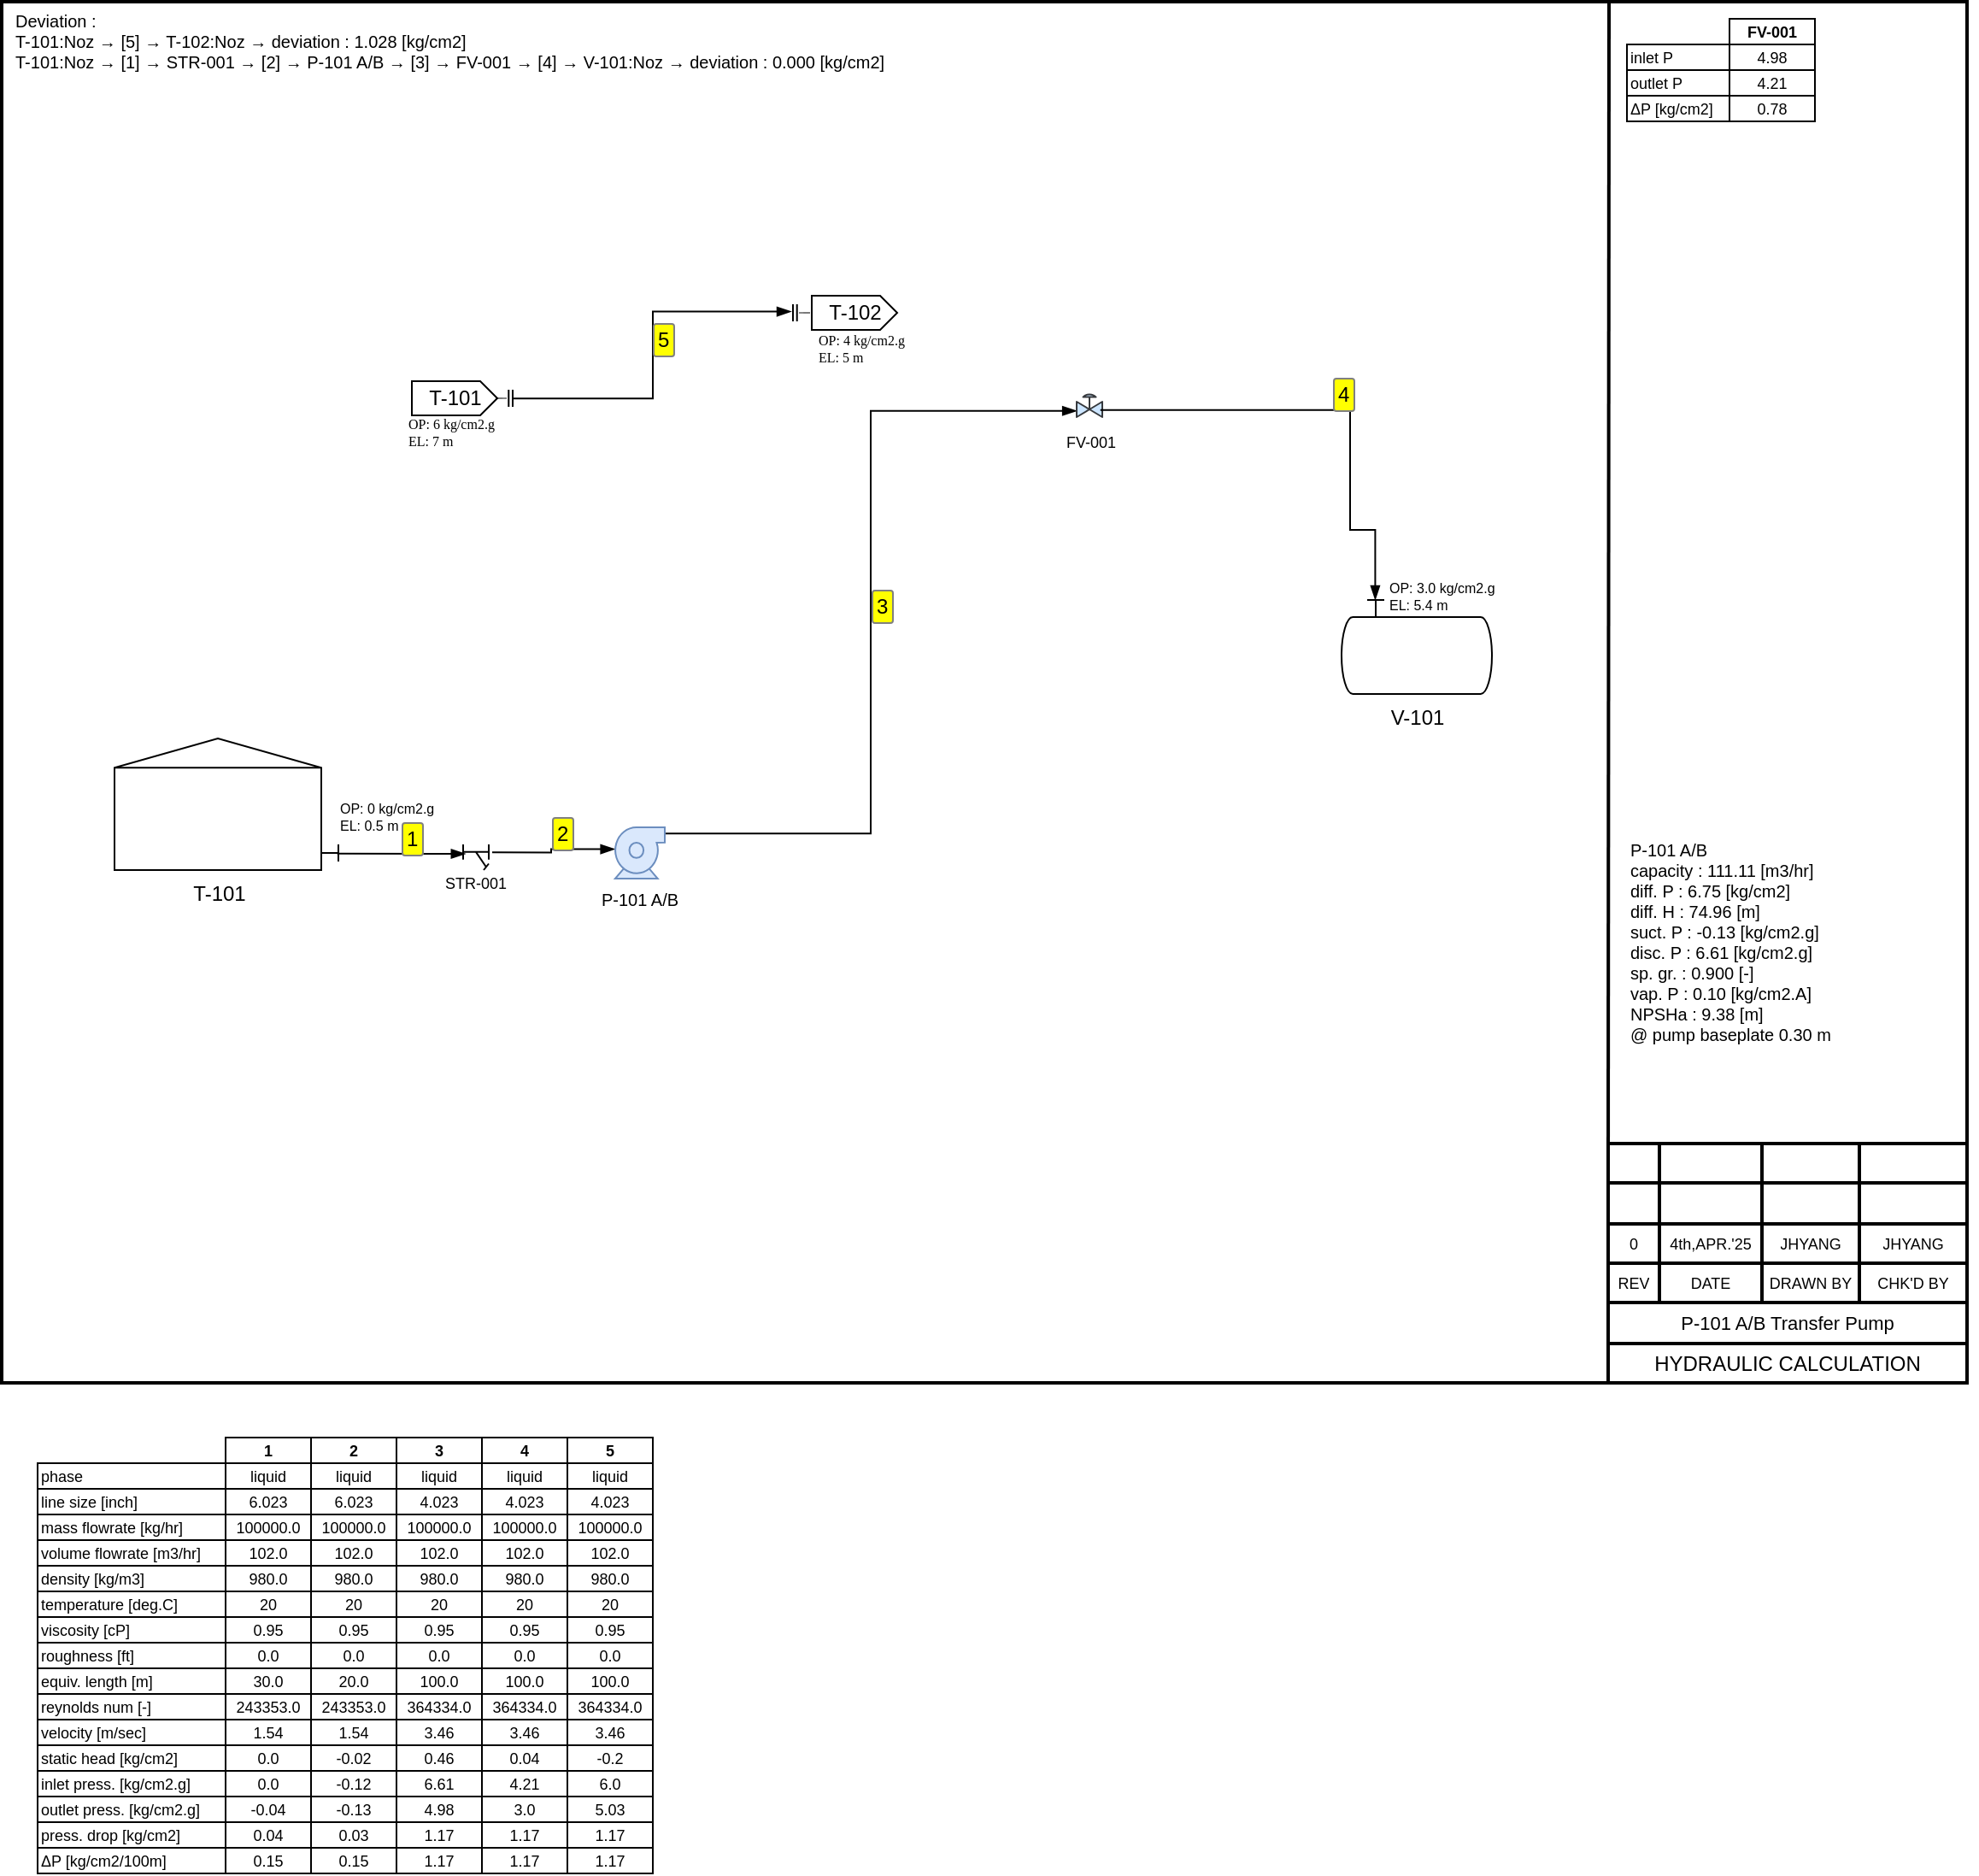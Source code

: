 <mxfile version="26.2.15" pages="3">
  <diagram id="c-s6su0HwghyVjtQyhlZ" name="hydro" running_status="qqqqq">
    <mxGraphModel dx="1701" dy="1030" grid="0" gridSize="4" guides="0" tooltips="1" connect="0" arrows="0" fold="1" page="1" pageScale="1" pageWidth="1169" pageHeight="827" background="none" math="0" shadow="0">
      <root>
        <object label="" running_status="Filename : HYD_template.drawio&#xa;Checking user input data (2025-05-18 20:16:22)&#xa;Searching hydraulic loop&#xa;  Loop {1} : T-101:Noz → [5] → T-102:Noz&#xa;  Loop {2} : T-101:Noz → [1] → STR-001 → [2] → P-101 A/B → [3] → FV-001 → [4] → V-101:Noz&#xa;&#xa;Grouping hydraulic loop&#xa;  Group {1} : &#xa;     T-101:Noz → [5] → T-102:Noz&#xa;  Group {2} : &#xa;     T-101:Noz → [1] → STR-001 → [2] → P-101 A/B → [3] → FV-001 → [4] → V-101:Noz&#xa;&#xa;Analyzing hydraulic loop&#xa; &#xa;No Error in each hydraulic loop." Hydro_Version="ver. 0.0.0" id="1">
          <mxCell />
        </object>
        <mxCell id="AT8ztp8YJOHQI_qBSMwS-4" value="Frame" style="locked=1;" parent="1" />
        <mxCell id="h4tzRrGjo3Ax0i39LgUz-1" value="" style="group;movable=0;resizable=0;" parent="AT8ztp8YJOHQI_qBSMwS-4" vertex="1" connectable="0">
          <mxGeometry x="9" y="10" width="1156" height="814" as="geometry" />
        </mxCell>
        <mxCell id="evQ6PHFfvBVL0cnQZ26z-1" value="" style="group;recursiveResize=0;movable=1;editable=1;resizable=1;rotatable=1;deletable=1;locked=0;connectable=1;" parent="h4tzRrGjo3Ax0i39LgUz-1" vertex="1" connectable="0">
          <mxGeometry width="1150" height="808" as="geometry" />
        </mxCell>
        <mxCell id="h4tzRrGjo3Ax0i39LgUz-2" value="" style="verticalLabelPosition=bottom;verticalAlign=top;html=1;shape=mxgraph.basic.frame;dx=0;whiteSpace=wrap;strokeWidth=2;" parent="evQ6PHFfvBVL0cnQZ26z-1" vertex="1">
          <mxGeometry width="1150" height="808" as="geometry" />
        </mxCell>
        <mxCell id="YGh8McG54VB0jDEM7zHd-1" value="" style="endArrow=none;html=1;rounded=0;strokeWidth=2;entryX=-0.003;entryY=-0.02;entryDx=0;entryDy=0;entryPerimeter=0;exitX=0.826;exitY=0.003;exitDx=0;exitDy=0;exitPerimeter=0;" parent="evQ6PHFfvBVL0cnQZ26z-1" edge="1">
          <mxGeometry width="50" height="50" relative="1" as="geometry">
            <mxPoint x="940.5" y="0.424" as="sourcePoint" />
            <mxPoint x="940.003" y="683.596" as="targetPoint" />
          </mxGeometry>
        </mxCell>
        <mxCell id="IW0ANlshcS-a4Z8_oU2s-1" style="" parent="1" />
        <mxCell id="ZVQTcro9gXNw3DM6YyfT-1" value="" style="shape=table;startSize=0;container=1;collapsible=0;childLayout=tableLayout;connectable=0;fontSize=9;strokeWidth=2;movable=0;allowArrows=0;resizable=0;" parent="IW0ANlshcS-a4Z8_oU2s-1" vertex="1">
          <mxGeometry x="949" y="678" width="210" height="140" as="geometry" />
        </mxCell>
        <mxCell id="ZVQTcro9gXNw3DM6YyfT-2" value="" style="shape=tableRow;horizontal=0;startSize=0;swimlaneHead=0;swimlaneBody=0;strokeColor=inherit;top=0;left=0;bottom=0;right=0;collapsible=0;dropTarget=0;fillColor=none;points=[[0,0.5],[1,0.5]];portConstraint=eastwest;" parent="ZVQTcro9gXNw3DM6YyfT-1" vertex="1">
          <mxGeometry width="210" height="23" as="geometry" />
        </mxCell>
        <mxCell id="ZVQTcro9gXNw3DM6YyfT-3" value="" style="shape=partialRectangle;html=1;whiteSpace=wrap;connectable=0;strokeColor=inherit;overflow=hidden;fillColor=none;top=0;left=0;bottom=0;right=0;pointerEvents=1;fontSize=9;" parent="ZVQTcro9gXNw3DM6YyfT-2" vertex="1">
          <mxGeometry width="30" height="23" as="geometry">
            <mxRectangle width="30" height="23" as="alternateBounds" />
          </mxGeometry>
        </mxCell>
        <mxCell id="ZVQTcro9gXNw3DM6YyfT-4" value="" style="shape=partialRectangle;html=1;whiteSpace=wrap;connectable=0;strokeColor=inherit;overflow=hidden;fillColor=none;top=0;left=0;bottom=0;right=0;pointerEvents=1;fontSize=9;" parent="ZVQTcro9gXNw3DM6YyfT-2" vertex="1">
          <mxGeometry x="30" width="60" height="23" as="geometry">
            <mxRectangle width="60" height="23" as="alternateBounds" />
          </mxGeometry>
        </mxCell>
        <mxCell id="ZVQTcro9gXNw3DM6YyfT-5" value="" style="shape=partialRectangle;html=1;whiteSpace=wrap;connectable=0;strokeColor=inherit;overflow=hidden;fillColor=none;top=0;left=0;bottom=0;right=0;pointerEvents=1;fontSize=9;" parent="ZVQTcro9gXNw3DM6YyfT-2" vertex="1">
          <mxGeometry x="90" width="57" height="23" as="geometry">
            <mxRectangle width="57" height="23" as="alternateBounds" />
          </mxGeometry>
        </mxCell>
        <mxCell id="ZVQTcro9gXNw3DM6YyfT-6" value="" style="shape=partialRectangle;html=1;whiteSpace=wrap;connectable=0;strokeColor=inherit;overflow=hidden;fillColor=none;top=0;left=0;bottom=0;right=0;pointerEvents=1;fontSize=9;" parent="ZVQTcro9gXNw3DM6YyfT-2" vertex="1">
          <mxGeometry x="147" width="63" height="23" as="geometry">
            <mxRectangle width="63" height="23" as="alternateBounds" />
          </mxGeometry>
        </mxCell>
        <mxCell id="ZVQTcro9gXNw3DM6YyfT-7" value="" style="shape=tableRow;horizontal=0;startSize=0;swimlaneHead=0;swimlaneBody=0;strokeColor=inherit;top=0;left=0;bottom=0;right=0;collapsible=0;dropTarget=0;fillColor=none;points=[[0,0.5],[1,0.5]];portConstraint=eastwest;" parent="ZVQTcro9gXNw3DM6YyfT-1" vertex="1">
          <mxGeometry y="23" width="210" height="24" as="geometry" />
        </mxCell>
        <mxCell id="ZVQTcro9gXNw3DM6YyfT-8" value="" style="shape=partialRectangle;html=1;whiteSpace=wrap;connectable=0;strokeColor=inherit;overflow=hidden;fillColor=none;top=0;left=0;bottom=0;right=0;pointerEvents=1;fontSize=9;" parent="ZVQTcro9gXNw3DM6YyfT-7" vertex="1">
          <mxGeometry width="30" height="24" as="geometry">
            <mxRectangle width="30" height="24" as="alternateBounds" />
          </mxGeometry>
        </mxCell>
        <mxCell id="ZVQTcro9gXNw3DM6YyfT-9" value="" style="shape=partialRectangle;html=1;whiteSpace=wrap;connectable=0;strokeColor=inherit;overflow=hidden;fillColor=none;top=0;left=0;bottom=0;right=0;pointerEvents=1;fontSize=9;" parent="ZVQTcro9gXNw3DM6YyfT-7" vertex="1">
          <mxGeometry x="30" width="60" height="24" as="geometry">
            <mxRectangle width="60" height="24" as="alternateBounds" />
          </mxGeometry>
        </mxCell>
        <mxCell id="ZVQTcro9gXNw3DM6YyfT-10" value="" style="shape=partialRectangle;html=1;whiteSpace=wrap;connectable=0;strokeColor=inherit;overflow=hidden;fillColor=none;top=0;left=0;bottom=0;right=0;pointerEvents=1;fontSize=9;" parent="ZVQTcro9gXNw3DM6YyfT-7" vertex="1">
          <mxGeometry x="90" width="57" height="24" as="geometry">
            <mxRectangle width="57" height="24" as="alternateBounds" />
          </mxGeometry>
        </mxCell>
        <mxCell id="ZVQTcro9gXNw3DM6YyfT-11" value="" style="shape=partialRectangle;html=1;whiteSpace=wrap;connectable=0;strokeColor=inherit;overflow=hidden;fillColor=none;top=0;left=0;bottom=0;right=0;pointerEvents=1;fontSize=9;" parent="ZVQTcro9gXNw3DM6YyfT-7" vertex="1">
          <mxGeometry x="147" width="63" height="24" as="geometry">
            <mxRectangle width="63" height="24" as="alternateBounds" />
          </mxGeometry>
        </mxCell>
        <mxCell id="ZVQTcro9gXNw3DM6YyfT-12" value="" style="shape=tableRow;horizontal=0;startSize=0;swimlaneHead=0;swimlaneBody=0;strokeColor=inherit;top=0;left=0;bottom=0;right=0;collapsible=0;dropTarget=0;fillColor=none;points=[[0,0.5],[1,0.5]];portConstraint=eastwest;" parent="ZVQTcro9gXNw3DM6YyfT-1" vertex="1">
          <mxGeometry y="47" width="210" height="23" as="geometry" />
        </mxCell>
        <mxCell id="ZVQTcro9gXNw3DM6YyfT-13" value="0" style="shape=partialRectangle;html=1;whiteSpace=wrap;connectable=0;strokeColor=inherit;overflow=hidden;fillColor=none;top=0;left=0;bottom=0;right=0;pointerEvents=1;fontSize=9;" parent="ZVQTcro9gXNw3DM6YyfT-12" vertex="1">
          <mxGeometry width="30" height="23" as="geometry">
            <mxRectangle width="30" height="23" as="alternateBounds" />
          </mxGeometry>
        </mxCell>
        <mxCell id="ZVQTcro9gXNw3DM6YyfT-14" value="4th,APR.'25" style="shape=partialRectangle;html=1;whiteSpace=wrap;connectable=0;strokeColor=inherit;overflow=hidden;fillColor=none;top=0;left=0;bottom=0;right=0;pointerEvents=1;fontSize=9;" parent="ZVQTcro9gXNw3DM6YyfT-12" vertex="1">
          <mxGeometry x="30" width="60" height="23" as="geometry">
            <mxRectangle width="60" height="23" as="alternateBounds" />
          </mxGeometry>
        </mxCell>
        <mxCell id="ZVQTcro9gXNw3DM6YyfT-15" value="JHYANG" style="shape=partialRectangle;html=1;whiteSpace=wrap;connectable=0;strokeColor=inherit;overflow=hidden;fillColor=none;top=0;left=0;bottom=0;right=0;pointerEvents=1;fontSize=9;" parent="ZVQTcro9gXNw3DM6YyfT-12" vertex="1">
          <mxGeometry x="90" width="57" height="23" as="geometry">
            <mxRectangle width="57" height="23" as="alternateBounds" />
          </mxGeometry>
        </mxCell>
        <mxCell id="ZVQTcro9gXNw3DM6YyfT-16" value="JHYANG" style="shape=partialRectangle;html=1;whiteSpace=wrap;connectable=0;strokeColor=inherit;overflow=hidden;fillColor=none;top=0;left=0;bottom=0;right=0;pointerEvents=1;fontSize=9;" parent="ZVQTcro9gXNw3DM6YyfT-12" vertex="1">
          <mxGeometry x="147" width="63" height="23" as="geometry">
            <mxRectangle width="63" height="23" as="alternateBounds" />
          </mxGeometry>
        </mxCell>
        <mxCell id="ZVQTcro9gXNw3DM6YyfT-17" value="" style="shape=tableRow;horizontal=0;startSize=0;swimlaneHead=0;swimlaneBody=0;strokeColor=inherit;top=0;left=0;bottom=0;right=0;collapsible=0;dropTarget=0;fillColor=none;points=[[0,0.5],[1,0.5]];portConstraint=eastwest;" parent="ZVQTcro9gXNw3DM6YyfT-1" vertex="1">
          <mxGeometry y="70" width="210" height="23" as="geometry" />
        </mxCell>
        <mxCell id="ZVQTcro9gXNw3DM6YyfT-18" value="REV" style="shape=partialRectangle;html=1;whiteSpace=wrap;connectable=0;strokeColor=inherit;overflow=hidden;fillColor=none;top=0;left=0;bottom=0;right=0;pointerEvents=1;fontSize=9;" parent="ZVQTcro9gXNw3DM6YyfT-17" vertex="1">
          <mxGeometry width="30" height="23" as="geometry">
            <mxRectangle width="30" height="23" as="alternateBounds" />
          </mxGeometry>
        </mxCell>
        <mxCell id="ZVQTcro9gXNw3DM6YyfT-19" value="DATE" style="shape=partialRectangle;html=1;whiteSpace=wrap;connectable=0;strokeColor=inherit;overflow=hidden;fillColor=none;top=0;left=0;bottom=0;right=0;pointerEvents=1;fontSize=9;" parent="ZVQTcro9gXNw3DM6YyfT-17" vertex="1">
          <mxGeometry x="30" width="60" height="23" as="geometry">
            <mxRectangle width="60" height="23" as="alternateBounds" />
          </mxGeometry>
        </mxCell>
        <mxCell id="ZVQTcro9gXNw3DM6YyfT-20" value="DRAWN BY" style="shape=partialRectangle;html=1;whiteSpace=wrap;connectable=0;strokeColor=inherit;overflow=hidden;fillColor=none;top=0;left=0;bottom=0;right=0;pointerEvents=1;fontSize=9;" parent="ZVQTcro9gXNw3DM6YyfT-17" vertex="1">
          <mxGeometry x="90" width="57" height="23" as="geometry">
            <mxRectangle width="57" height="23" as="alternateBounds" />
          </mxGeometry>
        </mxCell>
        <mxCell id="ZVQTcro9gXNw3DM6YyfT-21" value="CHK'D BY" style="shape=partialRectangle;html=1;whiteSpace=wrap;connectable=0;strokeColor=inherit;overflow=hidden;fillColor=none;top=0;left=0;bottom=0;right=0;pointerEvents=1;fontSize=9;" parent="ZVQTcro9gXNw3DM6YyfT-17" vertex="1">
          <mxGeometry x="147" width="63" height="23" as="geometry">
            <mxRectangle width="63" height="23" as="alternateBounds" />
          </mxGeometry>
        </mxCell>
        <mxCell id="ZVQTcro9gXNw3DM6YyfT-22" value="" style="shape=tableRow;horizontal=0;startSize=0;swimlaneHead=0;swimlaneBody=0;strokeColor=inherit;top=0;left=0;bottom=0;right=0;collapsible=0;dropTarget=0;fillColor=none;points=[[0,0.5],[1,0.5]];portConstraint=eastwest;" parent="ZVQTcro9gXNw3DM6YyfT-1" vertex="1">
          <mxGeometry y="93" width="210" height="24" as="geometry" />
        </mxCell>
        <mxCell id="ZVQTcro9gXNw3DM6YyfT-23" value="P-101 A/B Transfer Pump" style="shape=partialRectangle;html=1;whiteSpace=wrap;connectable=0;strokeColor=inherit;overflow=hidden;fillColor=none;top=0;left=0;bottom=0;right=0;pointerEvents=1;rowspan=1;colspan=4;fontSize=11;" parent="ZVQTcro9gXNw3DM6YyfT-22" vertex="1">
          <mxGeometry width="210" height="24" as="geometry">
            <mxRectangle width="30" height="24" as="alternateBounds" />
          </mxGeometry>
        </mxCell>
        <mxCell id="ZVQTcro9gXNw3DM6YyfT-24" value="" style="shape=partialRectangle;html=1;whiteSpace=wrap;connectable=0;strokeColor=inherit;overflow=hidden;fillColor=none;top=0;left=0;bottom=0;right=0;pointerEvents=1;" parent="ZVQTcro9gXNw3DM6YyfT-22" vertex="1" visible="0">
          <mxGeometry x="30" width="60" height="24" as="geometry">
            <mxRectangle width="60" height="24" as="alternateBounds" />
          </mxGeometry>
        </mxCell>
        <mxCell id="ZVQTcro9gXNw3DM6YyfT-25" value="" style="shape=partialRectangle;html=1;whiteSpace=wrap;connectable=0;strokeColor=inherit;overflow=hidden;fillColor=none;top=0;left=0;bottom=0;right=0;pointerEvents=1;" parent="ZVQTcro9gXNw3DM6YyfT-22" vertex="1" visible="0">
          <mxGeometry x="90" width="57" height="24" as="geometry">
            <mxRectangle width="57" height="24" as="alternateBounds" />
          </mxGeometry>
        </mxCell>
        <mxCell id="ZVQTcro9gXNw3DM6YyfT-26" value="" style="shape=partialRectangle;html=1;whiteSpace=wrap;connectable=0;strokeColor=inherit;overflow=hidden;fillColor=none;top=0;left=0;bottom=0;right=0;pointerEvents=1;" parent="ZVQTcro9gXNw3DM6YyfT-22" vertex="1" visible="0">
          <mxGeometry x="147" width="63" height="24" as="geometry">
            <mxRectangle width="63" height="24" as="alternateBounds" />
          </mxGeometry>
        </mxCell>
        <mxCell id="ZVQTcro9gXNw3DM6YyfT-27" value="" style="shape=tableRow;horizontal=0;startSize=0;swimlaneHead=0;swimlaneBody=0;strokeColor=inherit;top=0;left=0;bottom=0;right=0;collapsible=0;dropTarget=0;fillColor=none;points=[[0,0.5],[1,0.5]];portConstraint=eastwest;" parent="ZVQTcro9gXNw3DM6YyfT-1" vertex="1">
          <mxGeometry y="117" width="210" height="23" as="geometry" />
        </mxCell>
        <mxCell id="ZVQTcro9gXNw3DM6YyfT-28" value="HYDRAULIC CALCULATION" style="shape=partialRectangle;html=1;whiteSpace=wrap;connectable=0;strokeColor=inherit;overflow=hidden;fillColor=none;top=0;left=0;bottom=0;right=0;pointerEvents=1;rowspan=1;colspan=4;" parent="ZVQTcro9gXNw3DM6YyfT-27" vertex="1">
          <mxGeometry width="210" height="23" as="geometry">
            <mxRectangle width="30" height="23" as="alternateBounds" />
          </mxGeometry>
        </mxCell>
        <mxCell id="ZVQTcro9gXNw3DM6YyfT-29" value="" style="shape=partialRectangle;html=1;whiteSpace=wrap;connectable=0;strokeColor=inherit;overflow=hidden;fillColor=none;top=0;left=0;bottom=0;right=0;pointerEvents=1;" parent="ZVQTcro9gXNw3DM6YyfT-27" vertex="1" visible="0">
          <mxGeometry x="30" width="60" height="23" as="geometry">
            <mxRectangle width="60" height="23" as="alternateBounds" />
          </mxGeometry>
        </mxCell>
        <mxCell id="ZVQTcro9gXNw3DM6YyfT-30" value="" style="shape=partialRectangle;html=1;whiteSpace=wrap;connectable=0;strokeColor=inherit;overflow=hidden;fillColor=none;top=0;left=0;bottom=0;right=0;pointerEvents=1;" parent="ZVQTcro9gXNw3DM6YyfT-27" vertex="1" visible="0">
          <mxGeometry x="90" width="57" height="23" as="geometry">
            <mxRectangle width="57" height="23" as="alternateBounds" />
          </mxGeometry>
        </mxCell>
        <mxCell id="ZVQTcro9gXNw3DM6YyfT-31" value="" style="shape=partialRectangle;html=1;whiteSpace=wrap;connectable=0;strokeColor=inherit;overflow=hidden;fillColor=none;top=0;left=0;bottom=0;right=0;pointerEvents=1;" parent="ZVQTcro9gXNw3DM6YyfT-27" vertex="1" visible="0">
          <mxGeometry x="147" width="63" height="23" as="geometry">
            <mxRectangle width="63" height="23" as="alternateBounds" />
          </mxGeometry>
        </mxCell>
        <mxCell id="m8P1TuKRNboS44M1soIH-1" value="" style="group" parent="IW0ANlshcS-a4Z8_oU2s-1" vertex="1" connectable="0">
          <mxGeometry x="75" y="441" width="140" height="77" as="geometry" />
        </mxCell>
        <mxCell id="m8P1TuKRNboS44M1soIH-2" value="T-101" style="shape=mxgraph.pid.vessels.tank_(conical_roof);html=1;pointerEvents=1;align=center;verticalLabelPosition=bottom;verticalAlign=top;dashed=0;" parent="m8P1TuKRNboS44M1soIH-1" vertex="1">
          <mxGeometry width="121" height="77" as="geometry" />
        </mxCell>
        <object label="OP: %i1_operating_pressure% kg/cm2.g&#xa;EL: %i2_nozzle_elevation% m" A_tag_no="T-101:Noz" i1_operating_pressure="0" i2_nozzle_elevation="0.5" tooltip="%A_tag_no%&#xa;OP: %i1_operating_pressure% kg/cm2.g&#xa;EL: %i2_nozzle_elevation% m" placeholders="1" id="m8P1TuKRNboS44M1soIH-3">
          <mxCell style="shape=stencil(pVLLDsIgEPwa7ghJ76bqf1BKLSmyDaDVv5dHa2wbOGhCSGZmM7PLgmhtezYKRHCP6AkRcsDY3x5PCVczZHYU3CXuwYxkjRJJsc7AICbZutlC6l4Y6YJKzwgffU04tOagtTeRoO1GQeSSFxvGh6uBu25XwiKPLATvhEW+wSOM90y9LdO9ZpiQjy84KKm/HKofHNY90L972Dh8dlb24AqsyFbFJezeMrKZBdC6AyMKm+mkUul3FFKzBTF6lxDZ9Gcj8QY=);movableLabel=1;fontSize=8;align=left;flipV=1;direction=south;" parent="m8P1TuKRNboS44M1soIH-1" vertex="1">
            <mxGeometry x="121" y="62" width="10" height="10" as="geometry">
              <mxPoint x="9" y="-21" as="offset" />
            </mxGeometry>
          </mxCell>
        </object>
        <object label="&lt;font style=&quot;font-size: 9px;&quot;&gt;%A_tag_no%&lt;/font&gt;" placeholders="1" A_tag_no="STR-001" i1_pressure_drop="0.08" i2_elevation="0.5" tooltip="%A_tag_no%&#xa;ΔP : %i1_pressure_drop% kg/cm2&#xa;EL : %i2_elevation% m" id="3HwVvFb7uWqJx3V3wy0k-1">
          <mxCell style="verticalLabelPosition=bottom;align=center;dashed=0;html=1;verticalAlign=top;shape=mxgraph.pid.piping.y-type_strainer;pointerEvents=1;resizable=0;movableLabel=1;" parent="IW0ANlshcS-a4Z8_oU2s-1" vertex="1">
            <mxGeometry x="279" y="503" width="15" height="15" as="geometry">
              <mxPoint x="-1" y="-7" as="offset" />
            </mxGeometry>
          </mxCell>
        </object>
        <object label="" placeholders="1" tooltip="== Liquid Flow ==&#xa;flowrate : %i1_flowrate% kg/hr&#xa;density : %i2_density% kg/m3&#xa;viscosity : %i3_viscosity% cP&#xa;pipe size (ID) : %i4_pipe_size_ID% inch&#xa;roughness : %i5_roughness% ft&#xa;eq. length : %i6_equivalent_length% m&#xa;-----------------------&#xa;reynolds num. ; %o1_reynolds%&#xa;velocity : %o2_velocity% m/sec&#xa;friction loss : %o3_friction_loss% kg/cm2&#xa;static pressure : %o4_static_pressure% kg/cm2" i1_flowrate="100000" i2_density="980" i3_viscosity="0.95" o1_reynolds="243353" o2_velocity="1.54" o3_friction_loss="0.04" i4_pipe_size_ID="6.023" i5_roughness="0.0" i6_equivalent_length="30" o4_static_pressure="0.00" id="n0cJ-8DZP1M_rxarDL0L-1">
          <mxCell style="endArrow=blockThin;html=1;rounded=0;edgeStyle=orthogonalEdgeStyle;strokeWidth=1;enumerate=1;jumpStyle=arc;endFill=1;fontSize=10;exitX=0.466;exitY=0.069;exitDx=0;exitDy=0;exitPerimeter=0;entryX=0.092;entryY=0.368;entryDx=0;entryDy=0;entryPerimeter=0;" parent="IW0ANlshcS-a4Z8_oU2s-1" source="m8P1TuKRNboS44M1soIH-3" target="3HwVvFb7uWqJx3V3wy0k-1" edge="1">
            <mxGeometry relative="1" as="geometry">
              <mxPoint x="308" y="428" as="sourcePoint" />
              <mxPoint x="280" y="508" as="targetPoint" />
            </mxGeometry>
          </mxCell>
        </object>
        <object label="" placeholders="1" tooltip="== Liquid Flow ==&#xa;flowrate : %i1_flowrate% kg/hr&#xa;density : %i2_density% kg/m3&#xa;viscosity : %i3_viscosity% cP&#xa;pipe size (ID) : %i4_pipe_size_ID% inch&#xa;roughness : %i5_roughness% ft&#xa;eq. length : %i6_equivalent_length% m&#xa;-----------------------&#xa;reynolds num. ; %o1_reynolds%&#xa;velocity : %o2_velocity% m/sec&#xa;friction loss : %o3_friction_loss% kg/cm2&#xa;static pressure : %o4_static_pressure% kg/cm2" i1_flowrate="100000" i2_density="980" i3_viscosity="0.95" o1_reynolds="243353" o2_velocity="1.54" o3_friction_loss="0.03" i4_pipe_size_ID="6.023" i5_roughness="0.0" i6_equivalent_length="20" o4_static_pressure="-0.02" id="n0cJ-8DZP1M_rxarDL0L-2">
          <mxCell style="endArrow=blockThin;html=1;rounded=0;edgeStyle=orthogonalEdgeStyle;strokeWidth=1;enumerate=1;jumpStyle=arc;endFill=1;fontSize=10;exitX=1.133;exitY=0.31;exitDx=0;exitDy=0;exitPerimeter=0;entryX=0.973;entryY=0.427;entryDx=0;entryDy=0;entryPerimeter=0;" parent="IW0ANlshcS-a4Z8_oU2s-1" source="3HwVvFb7uWqJx3V3wy0k-1" target="l0uhoqgImva4n84P5X3H-1" edge="1">
            <mxGeometry relative="1" as="geometry">
              <mxPoint x="348" y="442" as="sourcePoint" />
              <mxPoint x="369.08" y="508.59" as="targetPoint" />
            </mxGeometry>
          </mxCell>
        </object>
        <object label="" placeholders="1" tooltip="== Liquid Flow ==&#xa;flowrate : %i1_flowrate% kg/hr&#xa;density : %i2_density% kg/m3&#xa;viscosity : %i3_viscosity% cP&#xa;pipe size (ID) : %i4_pipe_size_ID% inch&#xa;roughness : %i5_roughness% ft&#xa;eq. length : %i6_equivalent_length% m&#xa;-----------------------&#xa;reynolds num. ; %o1_reynolds%&#xa;velocity : %o2_velocity% m/sec&#xa;friction loss : %o3_friction_loss% kg/cm2&#xa;static pressure : %o4_static_pressure% kg/cm2" i1_flowrate="100000" i2_density="980" i3_viscosity="0.95" o1_reynolds="364334" o2_velocity="3.46" o3_friction_loss="1.17" i4_pipe_size_ID="4.023" i5_roughness="0.0" i6_equivalent_length="100" o4_static_pressure="0.46" id="n0cJ-8DZP1M_rxarDL0L-3">
          <mxCell style="endArrow=blockThin;html=1;rounded=0;edgeStyle=orthogonalEdgeStyle;strokeWidth=1;enumerate=1;jumpStyle=arc;endFill=1;fontSize=10;exitX=0.007;exitY=0.12;exitDx=0;exitDy=0;exitPerimeter=0;entryX=0.005;entryY=0.759;entryDx=0;entryDy=0;entryPerimeter=0;" parent="IW0ANlshcS-a4Z8_oU2s-1" source="l0uhoqgImva4n84P5X3H-1" target="Zg9L5jKGejTrOZMv4nkZ-1" edge="1">
            <mxGeometry relative="1" as="geometry">
              <mxPoint x="399.11" y="497.67" as="sourcePoint" />
              <mxPoint x="586" y="248" as="targetPoint" />
            </mxGeometry>
          </mxCell>
        </object>
        <object label="&lt;font style=&quot;font-size: 9px;&quot;&gt;%A_tag_no%&lt;/font&gt;" placeholders="1" A_tag_no="FV-001" i2_elevation="5" tooltip="%A_tag_no%&#xa;EL : %i2_elevation% m&#xa;------------------------&#xa;diff. P : %o1_differential_pressure% kg/cm2" o1_differential_pressure="0.78" id="Zg9L5jKGejTrOZMv4nkZ-1">
          <mxCell style="verticalLabelPosition=bottom;align=center;html=1;verticalAlign=top;pointerEvents=1;dashed=0;shape=mxgraph.pid2valves.valve;valveType=gate;actuator=diaph;movableLabel=1;fillColor=#cce5ff;strokeColor=#36393d;resizable=0;connectable=1;" parent="IW0ANlshcS-a4Z8_oU2s-1" vertex="1">
            <mxGeometry x="638" y="238" width="15" height="15" as="geometry" />
          </mxCell>
        </object>
        <object label="" placeholders="1" tooltip="== Liquid Flow ==&#xa;flowrate : %i1_flowrate% kg/hr&#xa;density : %i2_density% kg/m3&#xa;viscosity : %i3_viscosity% cP&#xa;pipe size (ID) : %i4_pipe_size_ID% inch&#xa;roughness : %i5_roughness% ft&#xa;eq. length : %i6_equivalent_length% m&#xa;-----------------------&#xa;reynolds num. ; %o1_reynolds%&#xa;velocity : %o2_velocity% m/sec&#xa;friction loss : %o3_friction_loss% kg/cm2&#xa;static pressure : %o4_static_pressure% kg/cm2" i1_flowrate="100000" i2_density="980" i3_viscosity="0.95" o1_reynolds="364334" o2_velocity="3.46" o3_friction_loss="1.17" i4_pipe_size_ID="4.023" i5_roughness="0.0" i6_equivalent_length="100" o4_static_pressure="0.04" id="Zg9L5jKGejTrOZMv4nkZ-2">
          <mxCell style="endArrow=blockThin;html=1;rounded=0;edgeStyle=orthogonalEdgeStyle;strokeWidth=1;enumerate=1;jumpStyle=arc;endFill=1;fontSize=10;exitX=0.924;exitY=0.724;exitDx=0;exitDy=0;exitPerimeter=0;entryX=0.471;entryY=0;entryDx=0;entryDy=0;entryPerimeter=0;" parent="IW0ANlshcS-a4Z8_oU2s-1" source="Zg9L5jKGejTrOZMv4nkZ-1" target="w0K29NTiM8xmDqzuoylt-1" edge="1">
            <mxGeometry relative="1" as="geometry">
              <mxPoint x="403" y="502" as="sourcePoint" />
              <mxPoint x="833" y="261" as="targetPoint" />
              <Array as="points">
                <mxPoint x="798" y="249" />
                <mxPoint x="798" y="319" />
              </Array>
            </mxGeometry>
          </mxCell>
        </object>
        <object label="%A_tag_no%" A_tag_no="P-101 A/B" placeholders="1" i2_vapor_pressure="0.1" i3_specific_gravity="0.9" i4_viscosity="0.9" i6_baseplate_elevation="0.3" o1_differential_pressure="6.75" o2_differential_head="74.96" o3_suction_pressure="-0.13" o4_discharge_pressure="6.61" tooltip="diff. P : %i1_differential_pressure% kg/cm2&#xa;vap. P : %i2_vapor_pressure% kg/cm2.A&#xa;sp.gr. : %i3_specific_gravity%&#xa;viscosity : %i4_viscosity% cP&#xa;suction min. liquid level from GL : i5_suction_min_liquid_level_from_GL% m&#xa;pump baseplate elevation : %i6_baseplate_elevation% m&#xa;--------------------------------------------------&#xa;diff. P : %o1_differential_pressure% kg/cm2&#xa;diff. H : %o2_differential_head% m&#xa;sucttion P : %o3_suction_pressure% kg/cm2.g&#xa;discharge P : %o4_discharge_pressure% kg/cm2.g&#xa;NPSHa : %o5_NPSHa% m" o5_NPSHa="9.38" i5_suction_min_liquid_level_from_GL="1" id="l0uhoqgImva4n84P5X3H-1">
          <mxCell style="shape=mxgraph.pid.pumps.gas_blower;html=1;pointerEvents=1;align=center;verticalLabelPosition=bottom;verticalAlign=top;dashed=0;flipV=0;flipH=1;points=[];fillColor=#dae8fc;strokeColor=#6c8ebf;fontSize=10;aspect=fixed;" parent="IW0ANlshcS-a4Z8_oU2s-1" vertex="1">
            <mxGeometry x="367" y="493" width="30" height="30" as="geometry" />
          </mxCell>
        </object>
        <mxCell id="sFwWQjhJiX1YHUz5Sl2J-2" value="" style="group" parent="IW0ANlshcS-a4Z8_oU2s-1" vertex="1" connectable="0">
          <mxGeometry x="791" y="353" width="90" height="62" as="geometry" />
        </mxCell>
        <mxCell id="sFwWQjhJiX1YHUz5Sl2J-1" value="V-101" style="shape=mxgraph.pid.vessels.pressurized_vessel;html=1;pointerEvents=1;align=center;verticalLabelPosition=bottom;verticalAlign=top;dashed=0;direction=south;" parent="sFwWQjhJiX1YHUz5Sl2J-2" vertex="1">
          <mxGeometry x="2" y="17" width="88" height="45" as="geometry" />
        </mxCell>
        <object label="OP: %i1_operating_pressure% kg/cm2.g&#xa;EL: %i2_nozzle_elevation% m" A_tag_no="V-101:Noz" i1_operating_pressure="3.0" i2_nozzle_elevation="5.4" tooltip="%A_tag_no%&#xa;OP: %i1_operating_pressure% kg/cm2.g&#xa;EL: %i2_nozzle_elevation% m" placeholders="1" id="w0K29NTiM8xmDqzuoylt-1">
          <mxCell style="shape=stencil(pVLLDsIgEPwa7ghJ76bqf1BKLSmyDaDVv5dHa2wbOGhCSGZmM7PLgmhtezYKRHCP6AkRcsDY3x5PCVczZHYU3CXuwYxkjRJJsc7AICbZutlC6l4Y6YJKzwgffU04tOagtTeRoO1GQeSSFxvGh6uBu25XwiKPLATvhEW+wSOM90y9LdO9ZpiQjy84KKm/HKofHNY90L972Dh8dlb24AqsyFbFJezeMrKZBdC6AyMKm+mkUul3FFKzBTF6lxDZ9Gcj8QY=);movableLabel=1;fontSize=8;align=left;" parent="sFwWQjhJiX1YHUz5Sl2J-2" vertex="1">
            <mxGeometry x="17" y="7" width="10" height="10" as="geometry">
              <mxPoint x="11" y="-7" as="offset" />
            </mxGeometry>
          </mxCell>
        </object>
        <mxCell id="sFwWQjhJiX1YHUz5Sl2J-4" value="" style="group" parent="IW0ANlshcS-a4Z8_oU2s-1" connectable="0" vertex="1">
          <mxGeometry x="249" y="232" width="83" height="30" as="geometry" />
        </mxCell>
        <mxCell id="sFwWQjhJiX1YHUz5Sl2J-5" value="T-101" style="html=1;shadow=0;dashed=0;align=center;verticalAlign=middle;shape=mxgraph.arrows2.arrow;dy=0;dx=10;notch=0;connectable=0;" parent="sFwWQjhJiX1YHUz5Sl2J-4" vertex="1">
          <mxGeometry width="50" height="20" as="geometry" />
        </mxCell>
        <object label="&lt;div&gt;&lt;span style=&quot;font-family: &amp;quot;Lucida Console&amp;quot;;&quot;&gt;OP: %i1_operating_pressure% kg/cm2.g&lt;/span&gt;&lt;font face=&quot;Lucida Console&quot;&gt;&lt;/font&gt;&lt;/div&gt;&lt;font face=&quot;Lucida Console&quot;&gt;EL: %i2_nozzle_elevation% m&lt;/font&gt;" placeholders="1" A_tag_no="T-101:Noz" i1_operating_pressure="6" tooltip="%A_tag_no%&#xa;OP: %i1_operating_pressure% kg/cm2.g&#xa;EL: %i2_nozzle_elevation% m" i2_nozzle_elevation="7" id="sFwWQjhJiX1YHUz5Sl2J-6">
          <mxCell style="verticalLabelPosition=middle;align=left;dashed=0;html=1;verticalAlign=middle;shape=mxgraph.pid.fittings.flanged_dummy_cover;metaEdit=0;movableLabel=1;labelPosition=center;fontSize=8;points=[[1,0.5,0,0,0]];" parent="sFwWQjhJiX1YHUz5Sl2J-4" vertex="1">
            <mxGeometry x="49" y="5" width="10" height="10" as="geometry">
              <mxPoint x="-53" y="20" as="offset" />
            </mxGeometry>
          </mxCell>
        </object>
        <mxCell id="sFwWQjhJiX1YHUz5Sl2J-7" value="" style="group" parent="IW0ANlshcS-a4Z8_oU2s-1" connectable="0" vertex="1">
          <mxGeometry x="459" y="182" width="74" height="35" as="geometry" />
        </mxCell>
        <mxCell id="sFwWQjhJiX1YHUz5Sl2J-8" value="T-102" style="html=1;shadow=0;dashed=0;align=center;verticalAlign=middle;shape=mxgraph.arrows2.arrow;dy=0;dx=10;notch=0;connectable=0;" parent="sFwWQjhJiX1YHUz5Sl2J-7" vertex="1">
          <mxGeometry x="24" width="50" height="20" as="geometry" />
        </mxCell>
        <object label="&lt;div&gt;&lt;span style=&quot;font-family: &amp;quot;Lucida Console&amp;quot;;&quot;&gt;OP: %i1_operating_pressure% kg/cm2.g&lt;/span&gt;&lt;font face=&quot;Lucida Console&quot;&gt;&lt;/font&gt;&lt;/div&gt;&lt;font face=&quot;Lucida Console&quot;&gt;EL: %i2_nozzle_elevation% m&lt;/font&gt;" placeholders="1" A_tag_no="T-102:Noz" i1_operating_pressure="4" tooltip="%A_tag_no%&#xa;OP: %i1_operating_pressure% kg/cm2.g&#xa;EL: %i2_nozzle_elevation% m" i2_nozzle_elevation="5" id="sFwWQjhJiX1YHUz5Sl2J-9">
          <mxCell style="verticalLabelPosition=middle;align=left;dashed=0;html=1;verticalAlign=middle;shape=mxgraph.pid.fittings.flanged_dummy_cover;metaEdit=0;movableLabel=1;labelPosition=center;flipH=1;fontSize=8;points=[[1,0.5,0,0,0]];" parent="sFwWQjhJiX1YHUz5Sl2J-7" vertex="1">
            <mxGeometry x="13" y="5" width="10" height="10" as="geometry">
              <mxPoint x="13" y="21" as="offset" />
            </mxGeometry>
          </mxCell>
        </object>
        <object label="" placeholders="1" tooltip="== Liquid Flow ==&#xa;flowrate : %i1_flowrate% kg/hr&#xa;density : %i2_density% kg/m3&#xa;viscosity : %i3_viscosity% cP&#xa;pipe size (ID) : %i4_pipe_size_ID% inch&#xa;roughness : %i5_roughness% ft&#xa;eq. length : %i6_equivalent_length% m&#xa;-----------------------&#xa;reynolds num. ; %o1_reynolds%&#xa;velocity : %o2_velocity% m/sec&#xa;friction loss : %o3_friction_loss% kg/cm2&#xa;static pressure : %o4_static_pressure% kg/cm2" i1_flowrate="100000" i2_density="980" i3_viscosity="0.95" o1_reynolds="364334" o2_velocity="3.46" o3_friction_loss="1.17" i4_pipe_size_ID="4.023" i5_roughness="0.0" i6_equivalent_length="100" o4_static_pressure="-0.20" id="sFwWQjhJiX1YHUz5Sl2J-10">
          <mxCell style="endArrow=blockThin;html=1;rounded=0;edgeStyle=orthogonalEdgeStyle;strokeWidth=1;enumerate=1;jumpStyle=arc;endFill=1;entryX=1.1;entryY=0.429;entryDx=0;entryDy=0;entryPerimeter=0;exitX=1.014;exitY=0.514;exitDx=0;exitDy=0;exitPerimeter=0;" parent="IW0ANlshcS-a4Z8_oU2s-1" source="sFwWQjhJiX1YHUz5Sl2J-6" target="sFwWQjhJiX1YHUz5Sl2J-9" edge="1">
            <mxGeometry relative="1" as="geometry">
              <mxPoint x="309" y="192.0" as="sourcePoint" />
              <mxPoint x="408.74" y="192.38" as="targetPoint" />
            </mxGeometry>
          </mxCell>
        </object>
        <mxCell id="YGh8McG54VB0jDEM7zHd-1354" value="stream_result" style="" parent="1" />
        <mxCell id="081d56cd-8dbf-4aa0-a578-2c123d27784f" value="1" style="shape=rectangle;whiteSpace=wrap;fontSize=9;html=1;fontStyle=1;" parent="YGh8McG54VB0jDEM7zHd-1354" vertex="1"><mxGeometry x="140" y="850" width="50" height="15" as="geometry" /></mxCell><mxCell id="a7651c39-5f53-45c4-b370-9e95151cb1d2" value="2" style="shape=rectangle;whiteSpace=wrap;fontSize=9;html=1;fontStyle=1;" parent="YGh8McG54VB0jDEM7zHd-1354" vertex="1"><mxGeometry x="190" y="850" width="50" height="15" as="geometry" /></mxCell><mxCell id="a7c0f577-0d38-4ddd-9051-9b250f279fca" value="3" style="shape=rectangle;whiteSpace=wrap;fontSize=9;html=1;fontStyle=1;" parent="YGh8McG54VB0jDEM7zHd-1354" vertex="1"><mxGeometry x="240" y="850" width="50" height="15" as="geometry" /></mxCell><mxCell id="055c442e-7820-443d-bedb-071af557f703" value="4" style="shape=rectangle;whiteSpace=wrap;fontSize=9;html=1;fontStyle=1;" parent="YGh8McG54VB0jDEM7zHd-1354" vertex="1"><mxGeometry x="290" y="850" width="50" height="15" as="geometry" /></mxCell><mxCell id="5bafaf63-a160-4269-8deb-c0292594cb09" value="5" style="shape=rectangle;whiteSpace=wrap;fontSize=9;html=1;fontStyle=1;" parent="YGh8McG54VB0jDEM7zHd-1354" vertex="1"><mxGeometry x="340" y="850" width="50" height="15" as="geometry" /></mxCell><mxCell id="2c05bfc9-6d27-482c-bc1d-986a6dc7cf33" value="phase" style="shape=rectangle;whiteSpace=wrap;fontSize=9;html=1;align=left;" parent="YGh8McG54VB0jDEM7zHd-1354" vertex="1"><mxGeometry x="30" y="865" width="110" height="15" as="geometry" /></mxCell><mxCell id="85e5ffc0-ca75-4b75-8904-4730b5b8f66b" value="line size [inch]" style="shape=rectangle;whiteSpace=wrap;fontSize=9;html=1;align=left;" parent="YGh8McG54VB0jDEM7zHd-1354" vertex="1"><mxGeometry x="30" y="880" width="110" height="15" as="geometry" /></mxCell><mxCell id="a5c147ca-2e86-4fdd-a641-b507b4335ead" value="mass flowrate [kg/hr]" style="shape=rectangle;whiteSpace=wrap;fontSize=9;html=1;align=left;" parent="YGh8McG54VB0jDEM7zHd-1354" vertex="1"><mxGeometry x="30" y="895" width="110" height="15" as="geometry" /></mxCell><mxCell id="6e85c99e-5b49-44c0-8e77-5a6a5f7e1028" value="volume flowrate [m3/hr]" style="shape=rectangle;whiteSpace=wrap;fontSize=9;html=1;align=left;" parent="YGh8McG54VB0jDEM7zHd-1354" vertex="1"><mxGeometry x="30" y="910" width="110" height="15" as="geometry" /></mxCell><mxCell id="af20e1b3-a4e0-4e35-a7f1-20d06af293ff" value="density [kg/m3]" style="shape=rectangle;whiteSpace=wrap;fontSize=9;html=1;align=left;" parent="YGh8McG54VB0jDEM7zHd-1354" vertex="1"><mxGeometry x="30" y="925" width="110" height="15" as="geometry" /></mxCell><mxCell id="bd6f5542-e387-46ef-bdc3-329fadcb906f" value="temperature [deg.C]" style="shape=rectangle;whiteSpace=wrap;fontSize=9;html=1;align=left;" parent="YGh8McG54VB0jDEM7zHd-1354" vertex="1"><mxGeometry x="30" y="940" width="110" height="15" as="geometry" /></mxCell><mxCell id="8eb7437b-09a3-478d-815b-16b2d8434005" value="viscosity [cP]" style="shape=rectangle;whiteSpace=wrap;fontSize=9;html=1;align=left;" parent="YGh8McG54VB0jDEM7zHd-1354" vertex="1"><mxGeometry x="30" y="955" width="110" height="15" as="geometry" /></mxCell><mxCell id="ec14681f-273e-483a-8ece-5ed0a9e0b17e" value="roughness [ft]" style="shape=rectangle;whiteSpace=wrap;fontSize=9;html=1;align=left;" parent="YGh8McG54VB0jDEM7zHd-1354" vertex="1"><mxGeometry x="30" y="970" width="110" height="15" as="geometry" /></mxCell><mxCell id="53578118-c01c-4242-ab99-79841dec47e2" value="equiv. length [m]" style="shape=rectangle;whiteSpace=wrap;fontSize=9;html=1;align=left;" parent="YGh8McG54VB0jDEM7zHd-1354" vertex="1"><mxGeometry x="30" y="985" width="110" height="15" as="geometry" /></mxCell><mxCell id="332f48a2-cf0e-46fd-bc24-8c7ac3df7e5c" value="reynolds num [-]" style="shape=rectangle;whiteSpace=wrap;fontSize=9;html=1;align=left;" parent="YGh8McG54VB0jDEM7zHd-1354" vertex="1"><mxGeometry x="30" y="1000" width="110" height="15" as="geometry" /></mxCell><mxCell id="2a6081d6-a433-4102-8242-a9f1a36c4fe5" value="velocity [m/sec]" style="shape=rectangle;whiteSpace=wrap;fontSize=9;html=1;align=left;" parent="YGh8McG54VB0jDEM7zHd-1354" vertex="1"><mxGeometry x="30" y="1015" width="110" height="15" as="geometry" /></mxCell><mxCell id="59123037-5ae1-4fc9-b715-2bc6801f4e3c" value="static head [kg/cm2]" style="shape=rectangle;whiteSpace=wrap;fontSize=9;html=1;align=left;" parent="YGh8McG54VB0jDEM7zHd-1354" vertex="1"><mxGeometry x="30" y="1030" width="110" height="15" as="geometry" /></mxCell><mxCell id="f4856fbe-1900-4660-bced-9a41b9a371a1" value="inlet press. [kg/cm2.g]" style="shape=rectangle;whiteSpace=wrap;fontSize=9;html=1;align=left;" parent="YGh8McG54VB0jDEM7zHd-1354" vertex="1"><mxGeometry x="30" y="1045" width="110" height="15" as="geometry" /></mxCell><mxCell id="3f562291-59db-41a5-ba91-d2c9b89adbec" value="outlet press. [kg/cm2.g]" style="shape=rectangle;whiteSpace=wrap;fontSize=9;html=1;align=left;" parent="YGh8McG54VB0jDEM7zHd-1354" vertex="1"><mxGeometry x="30" y="1060" width="110" height="15" as="geometry" /></mxCell><mxCell id="b6e0fc37-16f6-4e75-94a2-637ec9c4fa4b" value="press. drop [kg/cm2]" style="shape=rectangle;whiteSpace=wrap;fontSize=9;html=1;align=left;" parent="YGh8McG54VB0jDEM7zHd-1354" vertex="1"><mxGeometry x="30" y="1075" width="110" height="15" as="geometry" /></mxCell><mxCell id="ae2f65c2-f5ab-4d97-a655-c22ea8ea9690" value="ΔP [kg/cm2/100m]" style="shape=rectangle;whiteSpace=wrap;fontSize=9;html=1;align=left;" parent="YGh8McG54VB0jDEM7zHd-1354" vertex="1"><mxGeometry x="30" y="1090" width="110" height="15" as="geometry" /></mxCell><mxCell id="8d40d71b-4bba-4758-ae4c-efdc92b84874" value="liquid" style="shape=rectangle;whiteSpace=wrap;fontSize=9;html=1;" parent="YGh8McG54VB0jDEM7zHd-1354" vertex="1"><mxGeometry x="140" y="865" width="50" height="15" as="geometry" /></mxCell><mxCell id="b1de06e8-ce89-4590-9787-ef579219745e" value="liquid" style="shape=rectangle;whiteSpace=wrap;fontSize=9;html=1;" parent="YGh8McG54VB0jDEM7zHd-1354" vertex="1"><mxGeometry x="190" y="865" width="50" height="15" as="geometry" /></mxCell><mxCell id="2bf9fbb6-f0fc-4ba3-af4c-b9284192628d" value="liquid" style="shape=rectangle;whiteSpace=wrap;fontSize=9;html=1;" parent="YGh8McG54VB0jDEM7zHd-1354" vertex="1"><mxGeometry x="240" y="865" width="50" height="15" as="geometry" /></mxCell><mxCell id="af246426-53d8-4d90-a87c-d92dfbb09a09" value="liquid" style="shape=rectangle;whiteSpace=wrap;fontSize=9;html=1;" parent="YGh8McG54VB0jDEM7zHd-1354" vertex="1"><mxGeometry x="290" y="865" width="50" height="15" as="geometry" /></mxCell><mxCell id="92984a99-ec3f-47e8-853e-2e5e86c8dd9d" value="liquid" style="shape=rectangle;whiteSpace=wrap;fontSize=9;html=1;" parent="YGh8McG54VB0jDEM7zHd-1354" vertex="1"><mxGeometry x="340" y="865" width="50" height="15" as="geometry" /></mxCell><mxCell id="97b4c14a-2e3c-4a82-a7a8-ea6bea9ee492" value="6.023" style="shape=rectangle;whiteSpace=wrap;fontSize=9;html=1;" parent="YGh8McG54VB0jDEM7zHd-1354" vertex="1"><mxGeometry x="140" y="880" width="50" height="15" as="geometry" /></mxCell><mxCell id="4d64c74d-ac56-4efa-b863-e018d2945603" value="6.023" style="shape=rectangle;whiteSpace=wrap;fontSize=9;html=1;" parent="YGh8McG54VB0jDEM7zHd-1354" vertex="1"><mxGeometry x="190" y="880" width="50" height="15" as="geometry" /></mxCell><mxCell id="ce44e9e8-5049-4b05-95b8-cc9efddc724a" value="4.023" style="shape=rectangle;whiteSpace=wrap;fontSize=9;html=1;" parent="YGh8McG54VB0jDEM7zHd-1354" vertex="1"><mxGeometry x="240" y="880" width="50" height="15" as="geometry" /></mxCell><mxCell id="ce0fe7b2-6fb6-45d9-89a6-91a2fda5f942" value="4.023" style="shape=rectangle;whiteSpace=wrap;fontSize=9;html=1;" parent="YGh8McG54VB0jDEM7zHd-1354" vertex="1"><mxGeometry x="290" y="880" width="50" height="15" as="geometry" /></mxCell><mxCell id="b0d92565-39c8-4ee5-b9be-ab15fcd8a0f8" value="4.023" style="shape=rectangle;whiteSpace=wrap;fontSize=9;html=1;" parent="YGh8McG54VB0jDEM7zHd-1354" vertex="1"><mxGeometry x="340" y="880" width="50" height="15" as="geometry" /></mxCell><mxCell id="7a5867de-307e-49fc-8a32-142ed96a2e0e" value="100000.0" style="shape=rectangle;whiteSpace=wrap;fontSize=9;html=1;" parent="YGh8McG54VB0jDEM7zHd-1354" vertex="1"><mxGeometry x="140" y="895" width="50" height="15" as="geometry" /></mxCell><mxCell id="de72bc90-5f1c-41c6-a57d-bb2ccebeabf8" value="100000.0" style="shape=rectangle;whiteSpace=wrap;fontSize=9;html=1;" parent="YGh8McG54VB0jDEM7zHd-1354" vertex="1"><mxGeometry x="190" y="895" width="50" height="15" as="geometry" /></mxCell><mxCell id="8382c414-c931-4c14-963a-74b7de807eb4" value="100000.0" style="shape=rectangle;whiteSpace=wrap;fontSize=9;html=1;" parent="YGh8McG54VB0jDEM7zHd-1354" vertex="1"><mxGeometry x="240" y="895" width="50" height="15" as="geometry" /></mxCell><mxCell id="698d0875-8895-4490-a32f-d8b5ddbbfe40" value="100000.0" style="shape=rectangle;whiteSpace=wrap;fontSize=9;html=1;" parent="YGh8McG54VB0jDEM7zHd-1354" vertex="1"><mxGeometry x="290" y="895" width="50" height="15" as="geometry" /></mxCell><mxCell id="9584ebcf-d818-4843-a2de-baf3edada4f6" value="100000.0" style="shape=rectangle;whiteSpace=wrap;fontSize=9;html=1;" parent="YGh8McG54VB0jDEM7zHd-1354" vertex="1"><mxGeometry x="340" y="895" width="50" height="15" as="geometry" /></mxCell><mxCell id="efe9a0fb-e584-4317-a360-ec392e60d556" value="102.0" style="shape=rectangle;whiteSpace=wrap;fontSize=9;html=1;" parent="YGh8McG54VB0jDEM7zHd-1354" vertex="1"><mxGeometry x="140" y="910" width="50" height="15" as="geometry" /></mxCell><mxCell id="caff3ce5-c3bb-4b4a-b3e3-0a17e0833fd3" value="102.0" style="shape=rectangle;whiteSpace=wrap;fontSize=9;html=1;" parent="YGh8McG54VB0jDEM7zHd-1354" vertex="1"><mxGeometry x="190" y="910" width="50" height="15" as="geometry" /></mxCell><mxCell id="fd4dcb47-290b-482b-b804-493e314bc285" value="102.0" style="shape=rectangle;whiteSpace=wrap;fontSize=9;html=1;" parent="YGh8McG54VB0jDEM7zHd-1354" vertex="1"><mxGeometry x="240" y="910" width="50" height="15" as="geometry" /></mxCell><mxCell id="13712a11-4ad3-44b9-9052-9037ba1fe8ae" value="102.0" style="shape=rectangle;whiteSpace=wrap;fontSize=9;html=1;" parent="YGh8McG54VB0jDEM7zHd-1354" vertex="1"><mxGeometry x="290" y="910" width="50" height="15" as="geometry" /></mxCell><mxCell id="5ce6dbb8-2832-4cb1-a9e9-65da767e8a27" value="102.0" style="shape=rectangle;whiteSpace=wrap;fontSize=9;html=1;" parent="YGh8McG54VB0jDEM7zHd-1354" vertex="1"><mxGeometry x="340" y="910" width="50" height="15" as="geometry" /></mxCell><mxCell id="a535aff8-2fc8-4a55-be83-8c049d7afcc9" value="980.0" style="shape=rectangle;whiteSpace=wrap;fontSize=9;html=1;" parent="YGh8McG54VB0jDEM7zHd-1354" vertex="1"><mxGeometry x="140" y="925" width="50" height="15" as="geometry" /></mxCell><mxCell id="a6f48abd-d9ef-406c-930f-bc2b309b11f0" value="980.0" style="shape=rectangle;whiteSpace=wrap;fontSize=9;html=1;" parent="YGh8McG54VB0jDEM7zHd-1354" vertex="1"><mxGeometry x="190" y="925" width="50" height="15" as="geometry" /></mxCell><mxCell id="57e4c337-a3f7-4ce8-94de-b03fbfb2030b" value="980.0" style="shape=rectangle;whiteSpace=wrap;fontSize=9;html=1;" parent="YGh8McG54VB0jDEM7zHd-1354" vertex="1"><mxGeometry x="240" y="925" width="50" height="15" as="geometry" /></mxCell><mxCell id="d0a2ff7e-53ec-42ee-90ad-e2dd55278833" value="980.0" style="shape=rectangle;whiteSpace=wrap;fontSize=9;html=1;" parent="YGh8McG54VB0jDEM7zHd-1354" vertex="1"><mxGeometry x="290" y="925" width="50" height="15" as="geometry" /></mxCell><mxCell id="4277d581-85a7-4163-90f1-0c7f23059d18" value="980.0" style="shape=rectangle;whiteSpace=wrap;fontSize=9;html=1;" parent="YGh8McG54VB0jDEM7zHd-1354" vertex="1"><mxGeometry x="340" y="925" width="50" height="15" as="geometry" /></mxCell><mxCell id="ae865856-bcdf-417c-a159-f91690918839" value="20" style="shape=rectangle;whiteSpace=wrap;fontSize=9;html=1;" parent="YGh8McG54VB0jDEM7zHd-1354" vertex="1"><mxGeometry x="140" y="940" width="50" height="15" as="geometry" /></mxCell><mxCell id="da68dc7e-640d-490c-b388-8bd103539f97" value="20" style="shape=rectangle;whiteSpace=wrap;fontSize=9;html=1;" parent="YGh8McG54VB0jDEM7zHd-1354" vertex="1"><mxGeometry x="190" y="940" width="50" height="15" as="geometry" /></mxCell><mxCell id="10fad493-14c8-4744-9040-52f4362ddb52" value="20" style="shape=rectangle;whiteSpace=wrap;fontSize=9;html=1;" parent="YGh8McG54VB0jDEM7zHd-1354" vertex="1"><mxGeometry x="240" y="940" width="50" height="15" as="geometry" /></mxCell><mxCell id="d8c75f87-9071-4c82-a1a0-e77cdb048327" value="20" style="shape=rectangle;whiteSpace=wrap;fontSize=9;html=1;" parent="YGh8McG54VB0jDEM7zHd-1354" vertex="1"><mxGeometry x="290" y="940" width="50" height="15" as="geometry" /></mxCell><mxCell id="a4f7f73e-59f8-43b0-9f61-292d575464dc" value="20" style="shape=rectangle;whiteSpace=wrap;fontSize=9;html=1;" parent="YGh8McG54VB0jDEM7zHd-1354" vertex="1"><mxGeometry x="340" y="940" width="50" height="15" as="geometry" /></mxCell><mxCell id="a6a778a4-2a6f-4cca-9d91-759bf2d06d5d" value="0.95" style="shape=rectangle;whiteSpace=wrap;fontSize=9;html=1;" parent="YGh8McG54VB0jDEM7zHd-1354" vertex="1"><mxGeometry x="140" y="955" width="50" height="15" as="geometry" /></mxCell><mxCell id="7a1fae2e-c5e6-4975-b4b9-a8655318cde5" value="0.95" style="shape=rectangle;whiteSpace=wrap;fontSize=9;html=1;" parent="YGh8McG54VB0jDEM7zHd-1354" vertex="1"><mxGeometry x="190" y="955" width="50" height="15" as="geometry" /></mxCell><mxCell id="787cf721-a6cc-4f6f-a190-4d96bd014758" value="0.95" style="shape=rectangle;whiteSpace=wrap;fontSize=9;html=1;" parent="YGh8McG54VB0jDEM7zHd-1354" vertex="1"><mxGeometry x="240" y="955" width="50" height="15" as="geometry" /></mxCell><mxCell id="af17a3d5-687c-49ab-97c8-db4f7f51bdb4" value="0.95" style="shape=rectangle;whiteSpace=wrap;fontSize=9;html=1;" parent="YGh8McG54VB0jDEM7zHd-1354" vertex="1"><mxGeometry x="290" y="955" width="50" height="15" as="geometry" /></mxCell><mxCell id="9aa7883a-7c63-4be6-b4a8-369c72ad1fc3" value="0.95" style="shape=rectangle;whiteSpace=wrap;fontSize=9;html=1;" parent="YGh8McG54VB0jDEM7zHd-1354" vertex="1"><mxGeometry x="340" y="955" width="50" height="15" as="geometry" /></mxCell><mxCell id="72dae0c8-54ba-4668-abc7-04aa49bd9b66" value="0.0" style="shape=rectangle;whiteSpace=wrap;fontSize=9;html=1;" parent="YGh8McG54VB0jDEM7zHd-1354" vertex="1"><mxGeometry x="140" y="970" width="50" height="15" as="geometry" /></mxCell><mxCell id="a7cf5e2b-d96f-4ed3-93a4-4aa7bf1e5c79" value="0.0" style="shape=rectangle;whiteSpace=wrap;fontSize=9;html=1;" parent="YGh8McG54VB0jDEM7zHd-1354" vertex="1"><mxGeometry x="190" y="970" width="50" height="15" as="geometry" /></mxCell><mxCell id="be49fa88-16ee-4105-8b68-d9e95b9053ba" value="0.0" style="shape=rectangle;whiteSpace=wrap;fontSize=9;html=1;" parent="YGh8McG54VB0jDEM7zHd-1354" vertex="1"><mxGeometry x="240" y="970" width="50" height="15" as="geometry" /></mxCell><mxCell id="e016dff4-324d-4f24-97a9-e334f05f946b" value="0.0" style="shape=rectangle;whiteSpace=wrap;fontSize=9;html=1;" parent="YGh8McG54VB0jDEM7zHd-1354" vertex="1"><mxGeometry x="290" y="970" width="50" height="15" as="geometry" /></mxCell><mxCell id="6176aecd-04ff-4908-a5e7-2f6d943bc2c9" value="0.0" style="shape=rectangle;whiteSpace=wrap;fontSize=9;html=1;" parent="YGh8McG54VB0jDEM7zHd-1354" vertex="1"><mxGeometry x="340" y="970" width="50" height="15" as="geometry" /></mxCell><mxCell id="20fe2333-22d1-4f4d-89a8-ca63acc35101" value="30.0" style="shape=rectangle;whiteSpace=wrap;fontSize=9;html=1;" parent="YGh8McG54VB0jDEM7zHd-1354" vertex="1"><mxGeometry x="140" y="985" width="50" height="15" as="geometry" /></mxCell><mxCell id="7ffb17c5-aaef-448d-af44-2be0eb1a1a37" value="20.0" style="shape=rectangle;whiteSpace=wrap;fontSize=9;html=1;" parent="YGh8McG54VB0jDEM7zHd-1354" vertex="1"><mxGeometry x="190" y="985" width="50" height="15" as="geometry" /></mxCell><mxCell id="b47a79fb-02aa-4ffd-80d7-3ea6a4cc25c3" value="100.0" style="shape=rectangle;whiteSpace=wrap;fontSize=9;html=1;" parent="YGh8McG54VB0jDEM7zHd-1354" vertex="1"><mxGeometry x="240" y="985" width="50" height="15" as="geometry" /></mxCell><mxCell id="e429eb15-6cf8-408f-98f1-0ee3ce2018d6" value="100.0" style="shape=rectangle;whiteSpace=wrap;fontSize=9;html=1;" parent="YGh8McG54VB0jDEM7zHd-1354" vertex="1"><mxGeometry x="290" y="985" width="50" height="15" as="geometry" /></mxCell><mxCell id="02fbaf6b-e72d-4a87-b5d1-e4b834cbd1ee" value="100.0" style="shape=rectangle;whiteSpace=wrap;fontSize=9;html=1;" parent="YGh8McG54VB0jDEM7zHd-1354" vertex="1"><mxGeometry x="340" y="985" width="50" height="15" as="geometry" /></mxCell><mxCell id="342023ed-89d7-4d81-8290-6a3f365e5493" value="243353.0" style="shape=rectangle;whiteSpace=wrap;fontSize=9;html=1;" parent="YGh8McG54VB0jDEM7zHd-1354" vertex="1"><mxGeometry x="140" y="1000" width="50" height="15" as="geometry" /></mxCell><mxCell id="8ac9e169-f49f-4b8f-a97a-c397da749680" value="243353.0" style="shape=rectangle;whiteSpace=wrap;fontSize=9;html=1;" parent="YGh8McG54VB0jDEM7zHd-1354" vertex="1"><mxGeometry x="190" y="1000" width="50" height="15" as="geometry" /></mxCell><mxCell id="3d3e7f1c-c66f-4d10-88a0-79e9d32e269e" value="364334.0" style="shape=rectangle;whiteSpace=wrap;fontSize=9;html=1;" parent="YGh8McG54VB0jDEM7zHd-1354" vertex="1"><mxGeometry x="240" y="1000" width="50" height="15" as="geometry" /></mxCell><mxCell id="a290e89c-9d07-4568-842b-c4145b20c126" value="364334.0" style="shape=rectangle;whiteSpace=wrap;fontSize=9;html=1;" parent="YGh8McG54VB0jDEM7zHd-1354" vertex="1"><mxGeometry x="290" y="1000" width="50" height="15" as="geometry" /></mxCell><mxCell id="8fd01c8d-1e1d-48d7-92e6-19266383e254" value="364334.0" style="shape=rectangle;whiteSpace=wrap;fontSize=9;html=1;" parent="YGh8McG54VB0jDEM7zHd-1354" vertex="1"><mxGeometry x="340" y="1000" width="50" height="15" as="geometry" /></mxCell><mxCell id="03dd1654-d886-4a6d-ac73-d378d229ee0f" value="1.54" style="shape=rectangle;whiteSpace=wrap;fontSize=9;html=1;" parent="YGh8McG54VB0jDEM7zHd-1354" vertex="1"><mxGeometry x="140" y="1015" width="50" height="15" as="geometry" /></mxCell><mxCell id="efbeed77-6653-4bc0-86c7-5e2e312168f0" value="1.54" style="shape=rectangle;whiteSpace=wrap;fontSize=9;html=1;" parent="YGh8McG54VB0jDEM7zHd-1354" vertex="1"><mxGeometry x="190" y="1015" width="50" height="15" as="geometry" /></mxCell><mxCell id="fa3a097f-4fa9-4a79-a9bf-612f06109d43" value="3.46" style="shape=rectangle;whiteSpace=wrap;fontSize=9;html=1;" parent="YGh8McG54VB0jDEM7zHd-1354" vertex="1"><mxGeometry x="240" y="1015" width="50" height="15" as="geometry" /></mxCell><mxCell id="ec861896-a9b0-44af-b634-47af875dc53a" value="3.46" style="shape=rectangle;whiteSpace=wrap;fontSize=9;html=1;" parent="YGh8McG54VB0jDEM7zHd-1354" vertex="1"><mxGeometry x="290" y="1015" width="50" height="15" as="geometry" /></mxCell><mxCell id="5979b561-3a23-4bcf-80c7-99dc4bae3b9b" value="3.46" style="shape=rectangle;whiteSpace=wrap;fontSize=9;html=1;" parent="YGh8McG54VB0jDEM7zHd-1354" vertex="1"><mxGeometry x="340" y="1015" width="50" height="15" as="geometry" /></mxCell><mxCell id="07d90f15-34e1-4303-b2af-6bdbb8edea41" value="0.0" style="shape=rectangle;whiteSpace=wrap;fontSize=9;html=1;" parent="YGh8McG54VB0jDEM7zHd-1354" vertex="1"><mxGeometry x="140" y="1030" width="50" height="15" as="geometry" /></mxCell><mxCell id="41db9567-c0b7-4b11-afaf-bcebb832cf4a" value="-0.02" style="shape=rectangle;whiteSpace=wrap;fontSize=9;html=1;" parent="YGh8McG54VB0jDEM7zHd-1354" vertex="1"><mxGeometry x="190" y="1030" width="50" height="15" as="geometry" /></mxCell><mxCell id="03f88471-f24c-470c-b44d-550d7fe04160" value="0.46" style="shape=rectangle;whiteSpace=wrap;fontSize=9;html=1;" parent="YGh8McG54VB0jDEM7zHd-1354" vertex="1"><mxGeometry x="240" y="1030" width="50" height="15" as="geometry" /></mxCell><mxCell id="3dfe3220-be53-45cf-9797-5eef9f818139" value="0.04" style="shape=rectangle;whiteSpace=wrap;fontSize=9;html=1;" parent="YGh8McG54VB0jDEM7zHd-1354" vertex="1"><mxGeometry x="290" y="1030" width="50" height="15" as="geometry" /></mxCell><mxCell id="a0b4b617-6c10-4d8c-aa6c-c961caed0e5e" value="-0.2" style="shape=rectangle;whiteSpace=wrap;fontSize=9;html=1;" parent="YGh8McG54VB0jDEM7zHd-1354" vertex="1"><mxGeometry x="340" y="1030" width="50" height="15" as="geometry" /></mxCell><mxCell id="6437f0f7-39f7-41dc-a77e-025c01859662" value="0.0" style="shape=rectangle;whiteSpace=wrap;fontSize=9;html=1;" parent="YGh8McG54VB0jDEM7zHd-1354" vertex="1"><mxGeometry x="140" y="1045" width="50" height="15" as="geometry" /></mxCell><mxCell id="2dcc94a6-877c-431d-8e16-0b1b79fb1916" value="-0.12" style="shape=rectangle;whiteSpace=wrap;fontSize=9;html=1;" parent="YGh8McG54VB0jDEM7zHd-1354" vertex="1"><mxGeometry x="190" y="1045" width="50" height="15" as="geometry" /></mxCell><mxCell id="23ce974f-e933-4f52-aee3-cc88307f14e6" value="6.61" style="shape=rectangle;whiteSpace=wrap;fontSize=9;html=1;" parent="YGh8McG54VB0jDEM7zHd-1354" vertex="1"><mxGeometry x="240" y="1045" width="50" height="15" as="geometry" /></mxCell><mxCell id="c1a9b898-6bc6-484e-be6d-c1ea37828ef7" value="4.21" style="shape=rectangle;whiteSpace=wrap;fontSize=9;html=1;" parent="YGh8McG54VB0jDEM7zHd-1354" vertex="1"><mxGeometry x="290" y="1045" width="50" height="15" as="geometry" /></mxCell><mxCell id="05ee87a3-0751-498e-885e-7a2b64c2811b" value="6.0" style="shape=rectangle;whiteSpace=wrap;fontSize=9;html=1;" parent="YGh8McG54VB0jDEM7zHd-1354" vertex="1"><mxGeometry x="340" y="1045" width="50" height="15" as="geometry" /></mxCell><mxCell id="3814e670-41b7-4ebe-ac5f-77bc1b145971" value="-0.04" style="shape=rectangle;whiteSpace=wrap;fontSize=9;html=1;" parent="YGh8McG54VB0jDEM7zHd-1354" vertex="1"><mxGeometry x="140" y="1060" width="50" height="15" as="geometry" /></mxCell><mxCell id="355449d8-785c-44a7-9c87-921f246947f0" value="-0.13" style="shape=rectangle;whiteSpace=wrap;fontSize=9;html=1;" parent="YGh8McG54VB0jDEM7zHd-1354" vertex="1"><mxGeometry x="190" y="1060" width="50" height="15" as="geometry" /></mxCell><mxCell id="bccb07e0-00f2-47ee-a4aa-abdbfd4daa23" value="4.98" style="shape=rectangle;whiteSpace=wrap;fontSize=9;html=1;" parent="YGh8McG54VB0jDEM7zHd-1354" vertex="1"><mxGeometry x="240" y="1060" width="50" height="15" as="geometry" /></mxCell><mxCell id="eef634ae-b0d5-4a37-909e-fc25d899cea7" value="3.0" style="shape=rectangle;whiteSpace=wrap;fontSize=9;html=1;" parent="YGh8McG54VB0jDEM7zHd-1354" vertex="1"><mxGeometry x="290" y="1060" width="50" height="15" as="geometry" /></mxCell><mxCell id="81dff4e2-077e-457d-9ece-6b0888aa232a" value="5.03" style="shape=rectangle;whiteSpace=wrap;fontSize=9;html=1;" parent="YGh8McG54VB0jDEM7zHd-1354" vertex="1"><mxGeometry x="340" y="1060" width="50" height="15" as="geometry" /></mxCell><mxCell id="60f416b2-69e9-4e90-a603-e7f0ec335a41" value="0.04" style="shape=rectangle;whiteSpace=wrap;fontSize=9;html=1;" parent="YGh8McG54VB0jDEM7zHd-1354" vertex="1"><mxGeometry x="140" y="1075" width="50" height="15" as="geometry" /></mxCell><mxCell id="7fb20030-4cbe-4344-b29c-2cfeab93238d" value="0.03" style="shape=rectangle;whiteSpace=wrap;fontSize=9;html=1;" parent="YGh8McG54VB0jDEM7zHd-1354" vertex="1"><mxGeometry x="190" y="1075" width="50" height="15" as="geometry" /></mxCell><mxCell id="10d94d93-8e85-4a23-a668-d6fa5d7607b6" value="1.17" style="shape=rectangle;whiteSpace=wrap;fontSize=9;html=1;" parent="YGh8McG54VB0jDEM7zHd-1354" vertex="1"><mxGeometry x="240" y="1075" width="50" height="15" as="geometry" /></mxCell><mxCell id="2a8aed7c-5a25-4fab-b136-4f3feaebe21d" value="1.17" style="shape=rectangle;whiteSpace=wrap;fontSize=9;html=1;" parent="YGh8McG54VB0jDEM7zHd-1354" vertex="1"><mxGeometry x="290" y="1075" width="50" height="15" as="geometry" /></mxCell><mxCell id="ad86cc33-375d-4b5e-b7d3-446c8a1a58a0" value="1.17" style="shape=rectangle;whiteSpace=wrap;fontSize=9;html=1;" parent="YGh8McG54VB0jDEM7zHd-1354" vertex="1"><mxGeometry x="340" y="1075" width="50" height="15" as="geometry" /></mxCell><mxCell id="e3f42532-1776-43eb-b0cb-e6cb5c314524" value="0.15" style="shape=rectangle;whiteSpace=wrap;fontSize=9;html=1;" parent="YGh8McG54VB0jDEM7zHd-1354" vertex="1"><mxGeometry x="140" y="1090" width="50" height="15" as="geometry" /></mxCell><mxCell id="cfddbccc-a022-494b-83c4-9976b07248e1" value="0.15" style="shape=rectangle;whiteSpace=wrap;fontSize=9;html=1;" parent="YGh8McG54VB0jDEM7zHd-1354" vertex="1"><mxGeometry x="190" y="1090" width="50" height="15" as="geometry" /></mxCell><mxCell id="42da15f5-811d-436f-b4ea-24ec27a68d1f" value="1.17" style="shape=rectangle;whiteSpace=wrap;fontSize=9;html=1;" parent="YGh8McG54VB0jDEM7zHd-1354" vertex="1"><mxGeometry x="240" y="1090" width="50" height="15" as="geometry" /></mxCell><mxCell id="f81a1ac5-ffe2-49ad-bcd2-8e8b4bcf64ce" value="1.17" style="shape=rectangle;whiteSpace=wrap;fontSize=9;html=1;" parent="YGh8McG54VB0jDEM7zHd-1354" vertex="1"><mxGeometry x="290" y="1090" width="50" height="15" as="geometry" /></mxCell><mxCell id="c980c509-f689-4030-a203-c3c55a3f8946" value="1.17" style="shape=rectangle;whiteSpace=wrap;fontSize=9;html=1;" parent="YGh8McG54VB0jDEM7zHd-1354" vertex="1"><mxGeometry x="340" y="1090" width="50" height="15" as="geometry" /></mxCell><mxCell id="f26097c0-28b9-4019-8ad9-80fa477a164a" value="FV-001" style="shape=rectangle;whiteSpace=wrap;fontSize=9;html=1;fontStyle=1;" parent="YGh8McG54VB0jDEM7zHd-1354" vertex="1"><mxGeometry x="1020" y="20" width="50" height="15" as="geometry" /></mxCell><mxCell id="956ecd0b-96db-4aa3-8d2d-c0edfb3f9863" value="inlet P" style="shape=rectangle;whiteSpace=wrap;fontSize=9;html=1;align=left;" parent="YGh8McG54VB0jDEM7zHd-1354" vertex="1"><mxGeometry x="960" y="35" width="60" height="15" as="geometry" /></mxCell><mxCell id="de9815a7-30c5-429c-b252-08a86c8e2116" value="outlet P" style="shape=rectangle;whiteSpace=wrap;fontSize=9;html=1;align=left;" parent="YGh8McG54VB0jDEM7zHd-1354" vertex="1"><mxGeometry x="960" y="50" width="60" height="15" as="geometry" /></mxCell><mxCell id="52552c21-5f2c-459d-bbcb-c69f7a8e9986" value="ΔP [kg/cm2]" style="shape=rectangle;whiteSpace=wrap;fontSize=9;html=1;align=left;" parent="YGh8McG54VB0jDEM7zHd-1354" vertex="1"><mxGeometry x="960" y="65" width="60" height="15" as="geometry" /></mxCell><mxCell id="dd1c18db-c50e-4eab-a1cb-f78d795de295" value="4.98" style="shape=rectangle;whiteSpace=wrap;fontSize=9;html=1;" parent="YGh8McG54VB0jDEM7zHd-1354" vertex="1"><mxGeometry x="1020" y="35" width="50" height="15" as="geometry" /></mxCell><mxCell id="ab5f1458-f9c4-470d-a4de-c832a1ec85b1" value="4.21" style="shape=rectangle;whiteSpace=wrap;fontSize=9;html=1;" parent="YGh8McG54VB0jDEM7zHd-1354" vertex="1"><mxGeometry x="1020" y="50" width="50" height="15" as="geometry" /></mxCell><mxCell id="cf3ab583-071e-4ebc-80ae-598e75f0d82d" value="0.78" style="shape=rectangle;whiteSpace=wrap;fontSize=9;html=1;" parent="YGh8McG54VB0jDEM7zHd-1354" vertex="1"><mxGeometry x="1020" y="65" width="50" height="15" as="geometry" /></mxCell><mxCell id="e8f9c620-1075-4722-93b1-d55b3ea9820c" value="P-101 A/B &#xa; capacity : 111.11 [m3/hr] &#xa; diff. P : 6.75 [kg/cm2] &#xa; diff. H : 74.96 [m] &#xa; suct. P : -0.13 [kg/cm2.g] &#xa; disc. P : 6.61 [kg/cm2.g] &#xa; sp. gr. : 0.900 [-] &#xa; vap. P  : 0.10 [kg/cm2.A] &#xa; NPSHa : 9.38 [m] &#xa;  @ pump baseplate 0.30 m &#xa;&#xa;" style="shape=rectangle;whiteSpace=wrap;fontSize=10;html=1;align=left;strokeColor=none;fillColor=none;" parent="YGh8McG54VB0jDEM7zHd-1354" vertex="1"><mxGeometry x="960" y="500" width="168.0" height="144" as="geometry" /></mxCell><mxCell id="87732e64-2b19-436a-8544-277e5578d7a9" value="Deviation : &#xa;     T-101:Noz → [5] → T-102:Noz → deviation : 1.028 [kg/cm2]&#xa;     T-101:Noz → [1] → STR-001 → [2] → P-101 A/B → [3] → FV-001 → [4] → V-101:Noz → deviation : 0.000 [kg/cm2]&#xa;" style="shape=rectangle;whiteSpace=wrap;fontSize=10;html=1;align=left;strokeColor=none;fillColor=none;" parent="YGh8McG54VB0jDEM7zHd-1354" vertex="1"><mxGeometry x="15" y="15" width="660.0" height="48" as="geometry" /></mxCell></root>
    </mxGraphModel>
  </diagram>
  <diagram name="calculating의 복사본" id="TUSLLGL9bSzZsVdKniIK">
    <mxGraphModel dx="1701" dy="1030" grid="0" gridSize="4" guides="0" tooltips="1" connect="0" arrows="0" fold="1" page="1" pageScale="1" pageWidth="1169" pageHeight="827" background="none" math="0" shadow="0">
      <root>
        <object label="" abc="123" id="rDmjuIe4cr8oFtMBtNSo-0">
          <mxCell />
        </object>
        <mxCell id="rDmjuIe4cr8oFtMBtNSo-1" value="Frame" style="locked=1;" parent="rDmjuIe4cr8oFtMBtNSo-0" />
        <mxCell id="rDmjuIe4cr8oFtMBtNSo-2" value="" style="group;movable=0;resizable=0;" parent="rDmjuIe4cr8oFtMBtNSo-1" vertex="1" connectable="0">
          <mxGeometry x="9" y="10" width="1156" height="814" as="geometry" />
        </mxCell>
        <mxCell id="rDmjuIe4cr8oFtMBtNSo-3" value="" style="group;recursiveResize=0;movable=1;editable=1;resizable=1;rotatable=1;deletable=1;locked=0;connectable=1;" parent="rDmjuIe4cr8oFtMBtNSo-2" vertex="1" connectable="0">
          <mxGeometry width="1150" height="808" as="geometry" />
        </mxCell>
        <mxCell id="rDmjuIe4cr8oFtMBtNSo-4" value="" style="verticalLabelPosition=bottom;verticalAlign=top;html=1;shape=mxgraph.basic.frame;dx=0;whiteSpace=wrap;strokeWidth=2;" parent="rDmjuIe4cr8oFtMBtNSo-3" vertex="1">
          <mxGeometry width="1150" height="808" as="geometry" />
        </mxCell>
        <mxCell id="rDmjuIe4cr8oFtMBtNSo-5" value="" style="endArrow=none;html=1;rounded=0;strokeWidth=2;entryX=-0.003;entryY=-0.02;entryDx=0;entryDy=0;entryPerimeter=0;exitX=0.826;exitY=0.003;exitDx=0;exitDy=0;exitPerimeter=0;" parent="rDmjuIe4cr8oFtMBtNSo-3" edge="1">
          <mxGeometry width="50" height="50" relative="1" as="geometry">
            <mxPoint x="940.5" y="0.424" as="sourcePoint" />
            <mxPoint x="940.003" y="683.596" as="targetPoint" />
          </mxGeometry>
        </mxCell>
        <mxCell id="rDmjuIe4cr8oFtMBtNSo-6" value="stream_result" style="" parent="rDmjuIe4cr8oFtMBtNSo-0" />
        <mxCell id="rDmjuIe4cr8oFtMBtNSo-7" value="index" style="shape=rectangle;whiteSpace=wrap;fontSize=9;html=1;container=0;" parent="rDmjuIe4cr8oFtMBtNSo-6" vertex="1">
          <mxGeometry x="12" y="600" width="140.614" height="13.438" as="geometry" />
        </mxCell>
        <mxCell id="rDmjuIe4cr8oFtMBtNSo-8" value="S-1" style="shape=rectangle;whiteSpace=wrap;fontSize=9;html=1;container=0;" parent="rDmjuIe4cr8oFtMBtNSo-6" vertex="1">
          <mxGeometry x="152.614" y="600" width="50.219" height="13.438" as="geometry" />
        </mxCell>
        <mxCell id="rDmjuIe4cr8oFtMBtNSo-9" value="S-2" style="shape=rectangle;whiteSpace=wrap;fontSize=9;html=1;container=0;" parent="rDmjuIe4cr8oFtMBtNSo-6" vertex="1">
          <mxGeometry x="202.833" y="600" width="50.219" height="13.438" as="geometry" />
        </mxCell>
        <mxCell id="rDmjuIe4cr8oFtMBtNSo-10" value="S-3" style="shape=rectangle;whiteSpace=wrap;fontSize=9;html=1;container=0;" parent="rDmjuIe4cr8oFtMBtNSo-6" vertex="1">
          <mxGeometry x="253.053" y="600" width="50.219" height="13.438" as="geometry" />
        </mxCell>
        <mxCell id="rDmjuIe4cr8oFtMBtNSo-11" value="S-4" style="shape=rectangle;whiteSpace=wrap;fontSize=9;html=1;container=0;" parent="rDmjuIe4cr8oFtMBtNSo-6" vertex="1">
          <mxGeometry x="303.272" y="600" width="50.219" height="13.438" as="geometry" />
        </mxCell>
        <mxCell id="rDmjuIe4cr8oFtMBtNSo-12" value="S-5" style="shape=rectangle;whiteSpace=wrap;fontSize=9;html=1;container=0;" parent="rDmjuIe4cr8oFtMBtNSo-6" vertex="1">
          <mxGeometry x="353.491" y="600" width="50.219" height="13.438" as="geometry" />
        </mxCell>
        <mxCell id="rDmjuIe4cr8oFtMBtNSo-13" value="S-6" style="shape=rectangle;whiteSpace=wrap;fontSize=9;html=1;container=0;" parent="rDmjuIe4cr8oFtMBtNSo-6" vertex="1">
          <mxGeometry x="403.711" y="600" width="50.219" height="13.438" as="geometry" />
        </mxCell>
        <mxCell id="rDmjuIe4cr8oFtMBtNSo-14" value="S-7" style="shape=rectangle;whiteSpace=wrap;fontSize=9;html=1;container=0;" parent="rDmjuIe4cr8oFtMBtNSo-6" vertex="1">
          <mxGeometry x="453.93" y="600" width="50.219" height="13.438" as="geometry" />
        </mxCell>
        <mxCell id="rDmjuIe4cr8oFtMBtNSo-15" value="S-8" style="shape=rectangle;whiteSpace=wrap;fontSize=9;html=1;container=0;" parent="rDmjuIe4cr8oFtMBtNSo-6" vertex="1">
          <mxGeometry x="504.149" y="600" width="50.219" height="13.438" as="geometry" />
        </mxCell>
        <mxCell id="rDmjuIe4cr8oFtMBtNSo-16" value="S-9" style="shape=rectangle;whiteSpace=wrap;fontSize=9;html=1;container=0;" parent="rDmjuIe4cr8oFtMBtNSo-6" vertex="1">
          <mxGeometry x="554.368" y="600" width="50.219" height="13.438" as="geometry" />
        </mxCell>
        <mxCell id="rDmjuIe4cr8oFtMBtNSo-17" value="S-10" style="shape=rectangle;whiteSpace=wrap;fontSize=9;html=1;container=0;" parent="rDmjuIe4cr8oFtMBtNSo-6" vertex="1">
          <mxGeometry x="604.588" y="600" width="50.219" height="13.438" as="geometry" />
        </mxCell>
        <mxCell id="rDmjuIe4cr8oFtMBtNSo-18" value="S-11" style="shape=rectangle;whiteSpace=wrap;fontSize=9;html=1;container=0;" parent="rDmjuIe4cr8oFtMBtNSo-6" vertex="1">
          <mxGeometry x="654.807" y="600" width="50.219" height="13.438" as="geometry" />
        </mxCell>
        <mxCell id="rDmjuIe4cr8oFtMBtNSo-19" value="line size [inch]" style="shape=rectangle;whiteSpace=wrap;fontSize=9;html=1;container=0;" parent="rDmjuIe4cr8oFtMBtNSo-6" vertex="1">
          <mxGeometry x="12" y="613.438" width="140.614" height="13.438" as="geometry" />
        </mxCell>
        <mxCell id="rDmjuIe4cr8oFtMBtNSo-20" value="1" style="shape=rectangle;whiteSpace=wrap;fontSize=9;html=1;container=0;" parent="rDmjuIe4cr8oFtMBtNSo-6" vertex="1">
          <mxGeometry x="152.614" y="613.438" width="50.219" height="13.438" as="geometry" />
        </mxCell>
        <mxCell id="rDmjuIe4cr8oFtMBtNSo-21" value="11" style="shape=rectangle;whiteSpace=wrap;fontSize=9;html=1;container=0;" parent="rDmjuIe4cr8oFtMBtNSo-6" vertex="1">
          <mxGeometry x="202.833" y="613.438" width="50.219" height="13.438" as="geometry" />
        </mxCell>
        <mxCell id="rDmjuIe4cr8oFtMBtNSo-22" value="A" style="shape=rectangle;whiteSpace=wrap;fontSize=9;html=1;container=0;" parent="rDmjuIe4cr8oFtMBtNSo-6" vertex="1">
          <mxGeometry x="253.053" y="613.438" width="50.219" height="13.438" as="geometry" />
        </mxCell>
        <mxCell id="rDmjuIe4cr8oFtMBtNSo-23" value="A" style="shape=rectangle;whiteSpace=wrap;fontSize=9;html=1;container=0;" parent="rDmjuIe4cr8oFtMBtNSo-6" vertex="1">
          <mxGeometry x="303.272" y="613.438" width="50.219" height="13.438" as="geometry" />
        </mxCell>
        <mxCell id="rDmjuIe4cr8oFtMBtNSo-24" value="A" style="shape=rectangle;whiteSpace=wrap;fontSize=9;html=1;container=0;" parent="rDmjuIe4cr8oFtMBtNSo-6" vertex="1">
          <mxGeometry x="353.491" y="613.438" width="50.219" height="13.438" as="geometry" />
        </mxCell>
        <mxCell id="rDmjuIe4cr8oFtMBtNSo-25" value="A" style="shape=rectangle;whiteSpace=wrap;fontSize=9;html=1;container=0;" parent="rDmjuIe4cr8oFtMBtNSo-6" vertex="1">
          <mxGeometry x="403.711" y="613.438" width="50.219" height="13.438" as="geometry" />
        </mxCell>
        <mxCell id="rDmjuIe4cr8oFtMBtNSo-26" value="A" style="shape=rectangle;whiteSpace=wrap;fontSize=9;html=1;container=0;" parent="rDmjuIe4cr8oFtMBtNSo-6" vertex="1">
          <mxGeometry x="453.93" y="613.438" width="50.219" height="13.438" as="geometry" />
        </mxCell>
        <mxCell id="rDmjuIe4cr8oFtMBtNSo-27" value="A" style="shape=rectangle;whiteSpace=wrap;fontSize=9;html=1;container=0;" parent="rDmjuIe4cr8oFtMBtNSo-6" vertex="1">
          <mxGeometry x="504.149" y="613.438" width="50.219" height="13.438" as="geometry" />
        </mxCell>
        <mxCell id="rDmjuIe4cr8oFtMBtNSo-28" value="A" style="shape=rectangle;whiteSpace=wrap;fontSize=9;html=1;container=0;" parent="rDmjuIe4cr8oFtMBtNSo-6" vertex="1">
          <mxGeometry x="554.368" y="613.438" width="50.219" height="13.438" as="geometry" />
        </mxCell>
        <mxCell id="rDmjuIe4cr8oFtMBtNSo-29" value="A" style="shape=rectangle;whiteSpace=wrap;fontSize=9;html=1;container=0;" parent="rDmjuIe4cr8oFtMBtNSo-6" vertex="1">
          <mxGeometry x="604.588" y="613.438" width="50.219" height="13.438" as="geometry" />
        </mxCell>
        <mxCell id="rDmjuIe4cr8oFtMBtNSo-30" value="A" style="shape=rectangle;whiteSpace=wrap;fontSize=9;html=1;container=0;" parent="rDmjuIe4cr8oFtMBtNSo-6" vertex="1">
          <mxGeometry x="654.807" y="613.438" width="50.219" height="13.438" as="geometry" />
        </mxCell>
        <mxCell id="rDmjuIe4cr8oFtMBtNSo-31" value="mass flowrate [kg/hr]" style="shape=rectangle;whiteSpace=wrap;fontSize=9;html=1;container=0;" parent="rDmjuIe4cr8oFtMBtNSo-6" vertex="1">
          <mxGeometry x="12" y="626.875" width="140.614" height="13.438" as="geometry" />
        </mxCell>
        <mxCell id="rDmjuIe4cr8oFtMBtNSo-32" value="2" style="shape=rectangle;whiteSpace=wrap;fontSize=9;html=1;container=0;" parent="rDmjuIe4cr8oFtMBtNSo-6" vertex="1">
          <mxGeometry x="152.614" y="626.875" width="50.219" height="13.438" as="geometry" />
        </mxCell>
        <mxCell id="rDmjuIe4cr8oFtMBtNSo-33" value="22" style="shape=rectangle;whiteSpace=wrap;fontSize=9;html=1;container=0;" parent="rDmjuIe4cr8oFtMBtNSo-6" vertex="1">
          <mxGeometry x="202.833" y="626.875" width="50.219" height="13.438" as="geometry" />
        </mxCell>
        <mxCell id="rDmjuIe4cr8oFtMBtNSo-34" value="B" style="shape=rectangle;whiteSpace=wrap;fontSize=9;html=1;container=0;" parent="rDmjuIe4cr8oFtMBtNSo-6" vertex="1">
          <mxGeometry x="253.053" y="626.875" width="50.219" height="13.438" as="geometry" />
        </mxCell>
        <mxCell id="rDmjuIe4cr8oFtMBtNSo-35" value="B" style="shape=rectangle;whiteSpace=wrap;fontSize=9;html=1;container=0;" parent="rDmjuIe4cr8oFtMBtNSo-6" vertex="1">
          <mxGeometry x="303.272" y="626.875" width="50.219" height="13.438" as="geometry" />
        </mxCell>
        <mxCell id="rDmjuIe4cr8oFtMBtNSo-36" value="B" style="shape=rectangle;whiteSpace=wrap;fontSize=9;html=1;container=0;" parent="rDmjuIe4cr8oFtMBtNSo-6" vertex="1">
          <mxGeometry x="353.491" y="626.875" width="50.219" height="13.438" as="geometry" />
        </mxCell>
        <mxCell id="rDmjuIe4cr8oFtMBtNSo-37" value="B" style="shape=rectangle;whiteSpace=wrap;fontSize=9;html=1;container=0;" parent="rDmjuIe4cr8oFtMBtNSo-6" vertex="1">
          <mxGeometry x="403.711" y="626.875" width="50.219" height="13.438" as="geometry" />
        </mxCell>
        <mxCell id="rDmjuIe4cr8oFtMBtNSo-38" value="B" style="shape=rectangle;whiteSpace=wrap;fontSize=9;html=1;container=0;" parent="rDmjuIe4cr8oFtMBtNSo-6" vertex="1">
          <mxGeometry x="453.93" y="626.875" width="50.219" height="13.438" as="geometry" />
        </mxCell>
        <mxCell id="rDmjuIe4cr8oFtMBtNSo-39" value="B" style="shape=rectangle;whiteSpace=wrap;fontSize=9;html=1;container=0;" parent="rDmjuIe4cr8oFtMBtNSo-6" vertex="1">
          <mxGeometry x="504.149" y="626.875" width="50.219" height="13.438" as="geometry" />
        </mxCell>
        <mxCell id="rDmjuIe4cr8oFtMBtNSo-40" value="B" style="shape=rectangle;whiteSpace=wrap;fontSize=9;html=1;container=0;" parent="rDmjuIe4cr8oFtMBtNSo-6" vertex="1">
          <mxGeometry x="554.368" y="626.875" width="50.219" height="13.438" as="geometry" />
        </mxCell>
        <mxCell id="rDmjuIe4cr8oFtMBtNSo-41" value="B" style="shape=rectangle;whiteSpace=wrap;fontSize=9;html=1;container=0;" parent="rDmjuIe4cr8oFtMBtNSo-6" vertex="1">
          <mxGeometry x="604.588" y="626.875" width="50.219" height="13.438" as="geometry" />
        </mxCell>
        <mxCell id="rDmjuIe4cr8oFtMBtNSo-42" value="B" style="shape=rectangle;whiteSpace=wrap;fontSize=9;html=1;container=0;" parent="rDmjuIe4cr8oFtMBtNSo-6" vertex="1">
          <mxGeometry x="654.807" y="626.875" width="50.219" height="13.438" as="geometry" />
        </mxCell>
        <mxCell id="rDmjuIe4cr8oFtMBtNSo-43" value="volume flowrate [m3/hr]" style="shape=rectangle;whiteSpace=wrap;fontSize=9;html=1;container=0;" parent="rDmjuIe4cr8oFtMBtNSo-6" vertex="1">
          <mxGeometry x="12" y="640.312" width="140.614" height="13.438" as="geometry" />
        </mxCell>
        <mxCell id="rDmjuIe4cr8oFtMBtNSo-44" value="3" style="shape=rectangle;whiteSpace=wrap;fontSize=9;html=1;container=0;" parent="rDmjuIe4cr8oFtMBtNSo-6" vertex="1">
          <mxGeometry x="152.614" y="640.312" width="50.219" height="13.438" as="geometry" />
        </mxCell>
        <mxCell id="rDmjuIe4cr8oFtMBtNSo-45" value="33" style="shape=rectangle;whiteSpace=wrap;fontSize=9;html=1;container=0;" parent="rDmjuIe4cr8oFtMBtNSo-6" vertex="1">
          <mxGeometry x="202.833" y="640.312" width="50.219" height="13.438" as="geometry" />
        </mxCell>
        <mxCell id="rDmjuIe4cr8oFtMBtNSo-46" value="C" style="shape=rectangle;whiteSpace=wrap;fontSize=9;html=1;container=0;" parent="rDmjuIe4cr8oFtMBtNSo-6" vertex="1">
          <mxGeometry x="253.053" y="640.312" width="50.219" height="13.438" as="geometry" />
        </mxCell>
        <mxCell id="rDmjuIe4cr8oFtMBtNSo-47" value="C" style="shape=rectangle;whiteSpace=wrap;fontSize=9;html=1;container=0;" parent="rDmjuIe4cr8oFtMBtNSo-6" vertex="1">
          <mxGeometry x="303.272" y="640.312" width="50.219" height="13.438" as="geometry" />
        </mxCell>
        <mxCell id="rDmjuIe4cr8oFtMBtNSo-48" value="C" style="shape=rectangle;whiteSpace=wrap;fontSize=9;html=1;container=0;" parent="rDmjuIe4cr8oFtMBtNSo-6" vertex="1">
          <mxGeometry x="353.491" y="640.312" width="50.219" height="13.438" as="geometry" />
        </mxCell>
        <mxCell id="rDmjuIe4cr8oFtMBtNSo-49" value="C" style="shape=rectangle;whiteSpace=wrap;fontSize=9;html=1;container=0;" parent="rDmjuIe4cr8oFtMBtNSo-6" vertex="1">
          <mxGeometry x="403.711" y="640.312" width="50.219" height="13.438" as="geometry" />
        </mxCell>
        <mxCell id="rDmjuIe4cr8oFtMBtNSo-50" value="C" style="shape=rectangle;whiteSpace=wrap;fontSize=9;html=1;container=0;" parent="rDmjuIe4cr8oFtMBtNSo-6" vertex="1">
          <mxGeometry x="453.93" y="640.312" width="50.219" height="13.438" as="geometry" />
        </mxCell>
        <mxCell id="rDmjuIe4cr8oFtMBtNSo-51" value="C" style="shape=rectangle;whiteSpace=wrap;fontSize=9;html=1;container=0;" parent="rDmjuIe4cr8oFtMBtNSo-6" vertex="1">
          <mxGeometry x="504.149" y="640.312" width="50.219" height="13.438" as="geometry" />
        </mxCell>
        <mxCell id="rDmjuIe4cr8oFtMBtNSo-52" value="C" style="shape=rectangle;whiteSpace=wrap;fontSize=9;html=1;container=0;" parent="rDmjuIe4cr8oFtMBtNSo-6" vertex="1">
          <mxGeometry x="554.368" y="640.312" width="50.219" height="13.438" as="geometry" />
        </mxCell>
        <mxCell id="rDmjuIe4cr8oFtMBtNSo-53" value="C" style="shape=rectangle;whiteSpace=wrap;fontSize=9;html=1;container=0;" parent="rDmjuIe4cr8oFtMBtNSo-6" vertex="1">
          <mxGeometry x="604.588" y="640.312" width="50.219" height="13.438" as="geometry" />
        </mxCell>
        <mxCell id="rDmjuIe4cr8oFtMBtNSo-54" value="C" style="shape=rectangle;whiteSpace=wrap;fontSize=9;html=1;container=0;" parent="rDmjuIe4cr8oFtMBtNSo-6" vertex="1">
          <mxGeometry x="654.807" y="640.312" width="50.219" height="13.438" as="geometry" />
        </mxCell>
        <mxCell id="rDmjuIe4cr8oFtMBtNSo-55" value="density [kg/m3]" style="shape=rectangle;whiteSpace=wrap;fontSize=9;html=1;container=0;" parent="rDmjuIe4cr8oFtMBtNSo-6" vertex="1">
          <mxGeometry x="12" y="653.75" width="140.614" height="13.438" as="geometry" />
        </mxCell>
        <mxCell id="rDmjuIe4cr8oFtMBtNSo-56" value="4" style="shape=rectangle;whiteSpace=wrap;fontSize=9;html=1;container=0;" parent="rDmjuIe4cr8oFtMBtNSo-6" vertex="1">
          <mxGeometry x="152.614" y="653.75" width="50.219" height="13.438" as="geometry" />
        </mxCell>
        <mxCell id="rDmjuIe4cr8oFtMBtNSo-57" value="44" style="shape=rectangle;whiteSpace=wrap;fontSize=9;html=1;container=0;" parent="rDmjuIe4cr8oFtMBtNSo-6" vertex="1">
          <mxGeometry x="202.833" y="653.75" width="50.219" height="13.438" as="geometry" />
        </mxCell>
        <mxCell id="rDmjuIe4cr8oFtMBtNSo-58" value="D" style="shape=rectangle;whiteSpace=wrap;fontSize=9;html=1;container=0;" parent="rDmjuIe4cr8oFtMBtNSo-6" vertex="1">
          <mxGeometry x="253.053" y="653.75" width="50.219" height="13.438" as="geometry" />
        </mxCell>
        <mxCell id="rDmjuIe4cr8oFtMBtNSo-59" value="D" style="shape=rectangle;whiteSpace=wrap;fontSize=9;html=1;container=0;" parent="rDmjuIe4cr8oFtMBtNSo-6" vertex="1">
          <mxGeometry x="303.272" y="653.75" width="50.219" height="13.438" as="geometry" />
        </mxCell>
        <mxCell id="rDmjuIe4cr8oFtMBtNSo-60" value="D" style="shape=rectangle;whiteSpace=wrap;fontSize=9;html=1;container=0;" parent="rDmjuIe4cr8oFtMBtNSo-6" vertex="1">
          <mxGeometry x="353.491" y="653.75" width="50.219" height="13.438" as="geometry" />
        </mxCell>
        <mxCell id="rDmjuIe4cr8oFtMBtNSo-61" value="D" style="shape=rectangle;whiteSpace=wrap;fontSize=9;html=1;container=0;" parent="rDmjuIe4cr8oFtMBtNSo-6" vertex="1">
          <mxGeometry x="403.711" y="653.75" width="50.219" height="13.438" as="geometry" />
        </mxCell>
        <mxCell id="rDmjuIe4cr8oFtMBtNSo-62" value="D" style="shape=rectangle;whiteSpace=wrap;fontSize=9;html=1;container=0;" parent="rDmjuIe4cr8oFtMBtNSo-6" vertex="1">
          <mxGeometry x="453.93" y="653.75" width="50.219" height="13.438" as="geometry" />
        </mxCell>
        <mxCell id="rDmjuIe4cr8oFtMBtNSo-63" value="D" style="shape=rectangle;whiteSpace=wrap;fontSize=9;html=1;container=0;" parent="rDmjuIe4cr8oFtMBtNSo-6" vertex="1">
          <mxGeometry x="504.149" y="653.75" width="50.219" height="13.438" as="geometry" />
        </mxCell>
        <mxCell id="rDmjuIe4cr8oFtMBtNSo-64" value="D" style="shape=rectangle;whiteSpace=wrap;fontSize=9;html=1;container=0;" parent="rDmjuIe4cr8oFtMBtNSo-6" vertex="1">
          <mxGeometry x="554.368" y="653.75" width="50.219" height="13.438" as="geometry" />
        </mxCell>
        <mxCell id="rDmjuIe4cr8oFtMBtNSo-65" value="D" style="shape=rectangle;whiteSpace=wrap;fontSize=9;html=1;container=0;" parent="rDmjuIe4cr8oFtMBtNSo-6" vertex="1">
          <mxGeometry x="604.588" y="653.75" width="50.219" height="13.438" as="geometry" />
        </mxCell>
        <mxCell id="rDmjuIe4cr8oFtMBtNSo-66" value="D" style="shape=rectangle;whiteSpace=wrap;fontSize=9;html=1;container=0;" parent="rDmjuIe4cr8oFtMBtNSo-6" vertex="1">
          <mxGeometry x="654.807" y="653.75" width="50.219" height="13.438" as="geometry" />
        </mxCell>
        <mxCell id="rDmjuIe4cr8oFtMBtNSo-67" value="temperature [deg.C]" style="shape=rectangle;whiteSpace=wrap;fontSize=9;html=1;container=0;" parent="rDmjuIe4cr8oFtMBtNSo-6" vertex="1">
          <mxGeometry x="12" y="667.188" width="140.614" height="13.438" as="geometry" />
        </mxCell>
        <mxCell id="rDmjuIe4cr8oFtMBtNSo-68" value="5" style="shape=rectangle;whiteSpace=wrap;fontSize=9;html=1;container=0;" parent="rDmjuIe4cr8oFtMBtNSo-6" vertex="1">
          <mxGeometry x="152.614" y="667.188" width="50.219" height="13.438" as="geometry" />
        </mxCell>
        <mxCell id="rDmjuIe4cr8oFtMBtNSo-69" value="55" style="shape=rectangle;whiteSpace=wrap;fontSize=9;html=1;container=0;" parent="rDmjuIe4cr8oFtMBtNSo-6" vertex="1">
          <mxGeometry x="202.833" y="667.188" width="50.219" height="13.438" as="geometry" />
        </mxCell>
        <mxCell id="rDmjuIe4cr8oFtMBtNSo-70" value="E" style="shape=rectangle;whiteSpace=wrap;fontSize=9;html=1;container=0;" parent="rDmjuIe4cr8oFtMBtNSo-6" vertex="1">
          <mxGeometry x="253.053" y="667.188" width="50.219" height="13.438" as="geometry" />
        </mxCell>
        <mxCell id="rDmjuIe4cr8oFtMBtNSo-71" value="E" style="shape=rectangle;whiteSpace=wrap;fontSize=9;html=1;container=0;" parent="rDmjuIe4cr8oFtMBtNSo-6" vertex="1">
          <mxGeometry x="303.272" y="667.188" width="50.219" height="13.438" as="geometry" />
        </mxCell>
        <mxCell id="rDmjuIe4cr8oFtMBtNSo-72" value="E" style="shape=rectangle;whiteSpace=wrap;fontSize=9;html=1;container=0;" parent="rDmjuIe4cr8oFtMBtNSo-6" vertex="1">
          <mxGeometry x="353.491" y="667.188" width="50.219" height="13.438" as="geometry" />
        </mxCell>
        <mxCell id="rDmjuIe4cr8oFtMBtNSo-73" value="E" style="shape=rectangle;whiteSpace=wrap;fontSize=9;html=1;container=0;" parent="rDmjuIe4cr8oFtMBtNSo-6" vertex="1">
          <mxGeometry x="403.711" y="667.188" width="50.219" height="13.438" as="geometry" />
        </mxCell>
        <mxCell id="rDmjuIe4cr8oFtMBtNSo-74" value="E" style="shape=rectangle;whiteSpace=wrap;fontSize=9;html=1;container=0;" parent="rDmjuIe4cr8oFtMBtNSo-6" vertex="1">
          <mxGeometry x="453.93" y="667.188" width="50.219" height="13.438" as="geometry" />
        </mxCell>
        <mxCell id="rDmjuIe4cr8oFtMBtNSo-75" value="E" style="shape=rectangle;whiteSpace=wrap;fontSize=9;html=1;container=0;" parent="rDmjuIe4cr8oFtMBtNSo-6" vertex="1">
          <mxGeometry x="504.149" y="667.188" width="50.219" height="13.438" as="geometry" />
        </mxCell>
        <mxCell id="rDmjuIe4cr8oFtMBtNSo-76" value="E" style="shape=rectangle;whiteSpace=wrap;fontSize=9;html=1;container=0;" parent="rDmjuIe4cr8oFtMBtNSo-6" vertex="1">
          <mxGeometry x="554.368" y="667.188" width="50.219" height="13.438" as="geometry" />
        </mxCell>
        <mxCell id="rDmjuIe4cr8oFtMBtNSo-77" value="E" style="shape=rectangle;whiteSpace=wrap;fontSize=9;html=1;container=0;" parent="rDmjuIe4cr8oFtMBtNSo-6" vertex="1">
          <mxGeometry x="604.588" y="667.188" width="50.219" height="13.438" as="geometry" />
        </mxCell>
        <mxCell id="rDmjuIe4cr8oFtMBtNSo-78" value="E" style="shape=rectangle;whiteSpace=wrap;fontSize=9;html=1;container=0;" parent="rDmjuIe4cr8oFtMBtNSo-6" vertex="1">
          <mxGeometry x="654.807" y="667.188" width="50.219" height="13.438" as="geometry" />
        </mxCell>
        <mxCell id="rDmjuIe4cr8oFtMBtNSo-79" value="viscosity [cP]" style="shape=rectangle;whiteSpace=wrap;fontSize=9;html=1;container=0;" parent="rDmjuIe4cr8oFtMBtNSo-6" vertex="1">
          <mxGeometry x="12" y="680.625" width="140.614" height="13.438" as="geometry" />
        </mxCell>
        <mxCell id="rDmjuIe4cr8oFtMBtNSo-80" value="6" style="shape=rectangle;whiteSpace=wrap;fontSize=9;html=1;container=0;" parent="rDmjuIe4cr8oFtMBtNSo-6" vertex="1">
          <mxGeometry x="152.614" y="680.625" width="50.219" height="13.438" as="geometry" />
        </mxCell>
        <mxCell id="rDmjuIe4cr8oFtMBtNSo-81" value="66" style="shape=rectangle;whiteSpace=wrap;fontSize=9;html=1;container=0;" parent="rDmjuIe4cr8oFtMBtNSo-6" vertex="1">
          <mxGeometry x="202.833" y="680.625" width="50.219" height="13.438" as="geometry" />
        </mxCell>
        <mxCell id="rDmjuIe4cr8oFtMBtNSo-82" value="F" style="shape=rectangle;whiteSpace=wrap;fontSize=9;html=1;container=0;" parent="rDmjuIe4cr8oFtMBtNSo-6" vertex="1">
          <mxGeometry x="253.053" y="680.625" width="50.219" height="13.438" as="geometry" />
        </mxCell>
        <mxCell id="rDmjuIe4cr8oFtMBtNSo-83" value="F" style="shape=rectangle;whiteSpace=wrap;fontSize=9;html=1;container=0;" parent="rDmjuIe4cr8oFtMBtNSo-6" vertex="1">
          <mxGeometry x="303.272" y="680.625" width="50.219" height="13.438" as="geometry" />
        </mxCell>
        <mxCell id="rDmjuIe4cr8oFtMBtNSo-84" value="F" style="shape=rectangle;whiteSpace=wrap;fontSize=9;html=1;container=0;" parent="rDmjuIe4cr8oFtMBtNSo-6" vertex="1">
          <mxGeometry x="353.491" y="680.625" width="50.219" height="13.438" as="geometry" />
        </mxCell>
        <mxCell id="rDmjuIe4cr8oFtMBtNSo-85" value="F" style="shape=rectangle;whiteSpace=wrap;fontSize=9;html=1;container=0;" parent="rDmjuIe4cr8oFtMBtNSo-6" vertex="1">
          <mxGeometry x="403.711" y="680.625" width="50.219" height="13.438" as="geometry" />
        </mxCell>
        <mxCell id="rDmjuIe4cr8oFtMBtNSo-86" value="F" style="shape=rectangle;whiteSpace=wrap;fontSize=9;html=1;container=0;" parent="rDmjuIe4cr8oFtMBtNSo-6" vertex="1">
          <mxGeometry x="453.93" y="680.625" width="50.219" height="13.438" as="geometry" />
        </mxCell>
        <mxCell id="rDmjuIe4cr8oFtMBtNSo-87" value="F" style="shape=rectangle;whiteSpace=wrap;fontSize=9;html=1;container=0;" parent="rDmjuIe4cr8oFtMBtNSo-6" vertex="1">
          <mxGeometry x="504.149" y="680.625" width="50.219" height="13.438" as="geometry" />
        </mxCell>
        <mxCell id="rDmjuIe4cr8oFtMBtNSo-88" value="F" style="shape=rectangle;whiteSpace=wrap;fontSize=9;html=1;container=0;" parent="rDmjuIe4cr8oFtMBtNSo-6" vertex="1">
          <mxGeometry x="554.368" y="680.625" width="50.219" height="13.438" as="geometry" />
        </mxCell>
        <mxCell id="rDmjuIe4cr8oFtMBtNSo-89" value="F" style="shape=rectangle;whiteSpace=wrap;fontSize=9;html=1;container=0;" parent="rDmjuIe4cr8oFtMBtNSo-6" vertex="1">
          <mxGeometry x="604.588" y="680.625" width="50.219" height="13.438" as="geometry" />
        </mxCell>
        <mxCell id="rDmjuIe4cr8oFtMBtNSo-90" value="F" style="shape=rectangle;whiteSpace=wrap;fontSize=9;html=1;container=0;" parent="rDmjuIe4cr8oFtMBtNSo-6" vertex="1">
          <mxGeometry x="654.807" y="680.625" width="50.219" height="13.438" as="geometry" />
        </mxCell>
        <mxCell id="rDmjuIe4cr8oFtMBtNSo-91" value="roughness [ft]" style="shape=rectangle;whiteSpace=wrap;fontSize=9;html=1;container=0;" parent="rDmjuIe4cr8oFtMBtNSo-6" vertex="1">
          <mxGeometry x="12" y="694.062" width="140.614" height="13.438" as="geometry" />
        </mxCell>
        <mxCell id="rDmjuIe4cr8oFtMBtNSo-92" value="7" style="shape=rectangle;whiteSpace=wrap;fontSize=9;html=1;container=0;" parent="rDmjuIe4cr8oFtMBtNSo-6" vertex="1">
          <mxGeometry x="152.614" y="694.062" width="50.219" height="13.438" as="geometry" />
        </mxCell>
        <mxCell id="rDmjuIe4cr8oFtMBtNSo-93" value="77" style="shape=rectangle;whiteSpace=wrap;fontSize=9;html=1;container=0;" parent="rDmjuIe4cr8oFtMBtNSo-6" vertex="1">
          <mxGeometry x="202.833" y="694.062" width="50.219" height="13.438" as="geometry" />
        </mxCell>
        <mxCell id="rDmjuIe4cr8oFtMBtNSo-94" value="G" style="shape=rectangle;whiteSpace=wrap;fontSize=9;html=1;container=0;" parent="rDmjuIe4cr8oFtMBtNSo-6" vertex="1">
          <mxGeometry x="253.053" y="694.062" width="50.219" height="13.438" as="geometry" />
        </mxCell>
        <mxCell id="rDmjuIe4cr8oFtMBtNSo-95" value="G" style="shape=rectangle;whiteSpace=wrap;fontSize=9;html=1;container=0;" parent="rDmjuIe4cr8oFtMBtNSo-6" vertex="1">
          <mxGeometry x="303.272" y="694.062" width="50.219" height="13.438" as="geometry" />
        </mxCell>
        <mxCell id="rDmjuIe4cr8oFtMBtNSo-96" value="G" style="shape=rectangle;whiteSpace=wrap;fontSize=9;html=1;container=0;" parent="rDmjuIe4cr8oFtMBtNSo-6" vertex="1">
          <mxGeometry x="353.491" y="694.062" width="50.219" height="13.438" as="geometry" />
        </mxCell>
        <mxCell id="rDmjuIe4cr8oFtMBtNSo-97" value="G" style="shape=rectangle;whiteSpace=wrap;fontSize=9;html=1;container=0;" parent="rDmjuIe4cr8oFtMBtNSo-6" vertex="1">
          <mxGeometry x="403.711" y="694.062" width="50.219" height="13.438" as="geometry" />
        </mxCell>
        <mxCell id="rDmjuIe4cr8oFtMBtNSo-98" value="G" style="shape=rectangle;whiteSpace=wrap;fontSize=9;html=1;container=0;" parent="rDmjuIe4cr8oFtMBtNSo-6" vertex="1">
          <mxGeometry x="453.93" y="694.062" width="50.219" height="13.438" as="geometry" />
        </mxCell>
        <mxCell id="rDmjuIe4cr8oFtMBtNSo-99" value="G" style="shape=rectangle;whiteSpace=wrap;fontSize=9;html=1;container=0;" parent="rDmjuIe4cr8oFtMBtNSo-6" vertex="1">
          <mxGeometry x="504.149" y="694.062" width="50.219" height="13.438" as="geometry" />
        </mxCell>
        <mxCell id="rDmjuIe4cr8oFtMBtNSo-100" value="G" style="shape=rectangle;whiteSpace=wrap;fontSize=9;html=1;container=0;" parent="rDmjuIe4cr8oFtMBtNSo-6" vertex="1">
          <mxGeometry x="554.368" y="694.062" width="50.219" height="13.438" as="geometry" />
        </mxCell>
        <mxCell id="rDmjuIe4cr8oFtMBtNSo-101" value="G" style="shape=rectangle;whiteSpace=wrap;fontSize=9;html=1;container=0;" parent="rDmjuIe4cr8oFtMBtNSo-6" vertex="1">
          <mxGeometry x="604.588" y="694.062" width="50.219" height="13.438" as="geometry" />
        </mxCell>
        <mxCell id="rDmjuIe4cr8oFtMBtNSo-102" value="G" style="shape=rectangle;whiteSpace=wrap;fontSize=9;html=1;container=0;" parent="rDmjuIe4cr8oFtMBtNSo-6" vertex="1">
          <mxGeometry x="654.807" y="694.062" width="50.219" height="13.438" as="geometry" />
        </mxCell>
        <mxCell id="rDmjuIe4cr8oFtMBtNSo-103" value="equiv. length [m]" style="shape=rectangle;whiteSpace=wrap;fontSize=9;html=1;container=0;" parent="rDmjuIe4cr8oFtMBtNSo-6" vertex="1">
          <mxGeometry x="12" y="707.5" width="140.614" height="13.438" as="geometry" />
        </mxCell>
        <mxCell id="rDmjuIe4cr8oFtMBtNSo-104" value="8" style="shape=rectangle;whiteSpace=wrap;fontSize=9;html=1;container=0;" parent="rDmjuIe4cr8oFtMBtNSo-6" vertex="1">
          <mxGeometry x="152.614" y="707.5" width="50.219" height="13.438" as="geometry" />
        </mxCell>
        <mxCell id="rDmjuIe4cr8oFtMBtNSo-105" value="88" style="shape=rectangle;whiteSpace=wrap;fontSize=9;html=1;container=0;" parent="rDmjuIe4cr8oFtMBtNSo-6" vertex="1">
          <mxGeometry x="202.833" y="707.5" width="50.219" height="13.438" as="geometry" />
        </mxCell>
        <mxCell id="rDmjuIe4cr8oFtMBtNSo-106" value="H" style="shape=rectangle;whiteSpace=wrap;fontSize=9;html=1;container=0;" parent="rDmjuIe4cr8oFtMBtNSo-6" vertex="1">
          <mxGeometry x="253.053" y="707.5" width="50.219" height="13.438" as="geometry" />
        </mxCell>
        <mxCell id="rDmjuIe4cr8oFtMBtNSo-107" value="H" style="shape=rectangle;whiteSpace=wrap;fontSize=9;html=1;container=0;" parent="rDmjuIe4cr8oFtMBtNSo-6" vertex="1">
          <mxGeometry x="303.272" y="707.5" width="50.219" height="13.438" as="geometry" />
        </mxCell>
        <mxCell id="rDmjuIe4cr8oFtMBtNSo-108" value="H" style="shape=rectangle;whiteSpace=wrap;fontSize=9;html=1;container=0;" parent="rDmjuIe4cr8oFtMBtNSo-6" vertex="1">
          <mxGeometry x="353.491" y="707.5" width="50.219" height="13.438" as="geometry" />
        </mxCell>
        <mxCell id="rDmjuIe4cr8oFtMBtNSo-109" value="H" style="shape=rectangle;whiteSpace=wrap;fontSize=9;html=1;container=0;" parent="rDmjuIe4cr8oFtMBtNSo-6" vertex="1">
          <mxGeometry x="403.711" y="707.5" width="50.219" height="13.438" as="geometry" />
        </mxCell>
        <mxCell id="rDmjuIe4cr8oFtMBtNSo-110" value="H" style="shape=rectangle;whiteSpace=wrap;fontSize=9;html=1;container=0;" parent="rDmjuIe4cr8oFtMBtNSo-6" vertex="1">
          <mxGeometry x="453.93" y="707.5" width="50.219" height="13.438" as="geometry" />
        </mxCell>
        <mxCell id="rDmjuIe4cr8oFtMBtNSo-111" value="H" style="shape=rectangle;whiteSpace=wrap;fontSize=9;html=1;container=0;" parent="rDmjuIe4cr8oFtMBtNSo-6" vertex="1">
          <mxGeometry x="504.149" y="707.5" width="50.219" height="13.438" as="geometry" />
        </mxCell>
        <mxCell id="rDmjuIe4cr8oFtMBtNSo-112" value="H" style="shape=rectangle;whiteSpace=wrap;fontSize=9;html=1;container=0;" parent="rDmjuIe4cr8oFtMBtNSo-6" vertex="1">
          <mxGeometry x="554.368" y="707.5" width="50.219" height="13.438" as="geometry" />
        </mxCell>
        <mxCell id="rDmjuIe4cr8oFtMBtNSo-113" value="H" style="shape=rectangle;whiteSpace=wrap;fontSize=9;html=1;container=0;" parent="rDmjuIe4cr8oFtMBtNSo-6" vertex="1">
          <mxGeometry x="604.588" y="707.5" width="50.219" height="13.438" as="geometry" />
        </mxCell>
        <mxCell id="rDmjuIe4cr8oFtMBtNSo-114" value="H" style="shape=rectangle;whiteSpace=wrap;fontSize=9;html=1;container=0;" parent="rDmjuIe4cr8oFtMBtNSo-6" vertex="1">
          <mxGeometry x="654.807" y="707.5" width="50.219" height="13.438" as="geometry" />
        </mxCell>
        <mxCell id="rDmjuIe4cr8oFtMBtNSo-115" value="reynolds Num [-]" style="shape=rectangle;whiteSpace=wrap;fontSize=9;html=1;container=0;" parent="rDmjuIe4cr8oFtMBtNSo-6" vertex="1">
          <mxGeometry x="12" y="720.938" width="140.614" height="13.438" as="geometry" />
        </mxCell>
        <mxCell id="rDmjuIe4cr8oFtMBtNSo-116" value="9" style="shape=rectangle;whiteSpace=wrap;fontSize=9;html=1;container=0;" parent="rDmjuIe4cr8oFtMBtNSo-6" vertex="1">
          <mxGeometry x="152.614" y="720.938" width="50.219" height="13.438" as="geometry" />
        </mxCell>
        <mxCell id="rDmjuIe4cr8oFtMBtNSo-117" value="99" style="shape=rectangle;whiteSpace=wrap;fontSize=9;html=1;container=0;" parent="rDmjuIe4cr8oFtMBtNSo-6" vertex="1">
          <mxGeometry x="202.833" y="720.938" width="50.219" height="13.438" as="geometry" />
        </mxCell>
        <mxCell id="rDmjuIe4cr8oFtMBtNSo-118" value="I" style="shape=rectangle;whiteSpace=wrap;fontSize=9;html=1;container=0;" parent="rDmjuIe4cr8oFtMBtNSo-6" vertex="1">
          <mxGeometry x="253.053" y="720.938" width="50.219" height="13.438" as="geometry" />
        </mxCell>
        <mxCell id="rDmjuIe4cr8oFtMBtNSo-119" value="I" style="shape=rectangle;whiteSpace=wrap;fontSize=9;html=1;container=0;" parent="rDmjuIe4cr8oFtMBtNSo-6" vertex="1">
          <mxGeometry x="303.272" y="720.938" width="50.219" height="13.438" as="geometry" />
        </mxCell>
        <mxCell id="rDmjuIe4cr8oFtMBtNSo-120" value="I" style="shape=rectangle;whiteSpace=wrap;fontSize=9;html=1;container=0;" parent="rDmjuIe4cr8oFtMBtNSo-6" vertex="1">
          <mxGeometry x="353.491" y="720.938" width="50.219" height="13.438" as="geometry" />
        </mxCell>
        <mxCell id="rDmjuIe4cr8oFtMBtNSo-121" value="I" style="shape=rectangle;whiteSpace=wrap;fontSize=9;html=1;container=0;" parent="rDmjuIe4cr8oFtMBtNSo-6" vertex="1">
          <mxGeometry x="403.711" y="720.938" width="50.219" height="13.438" as="geometry" />
        </mxCell>
        <mxCell id="rDmjuIe4cr8oFtMBtNSo-122" value="I" style="shape=rectangle;whiteSpace=wrap;fontSize=9;html=1;container=0;" parent="rDmjuIe4cr8oFtMBtNSo-6" vertex="1">
          <mxGeometry x="453.93" y="720.938" width="50.219" height="13.438" as="geometry" />
        </mxCell>
        <mxCell id="rDmjuIe4cr8oFtMBtNSo-123" value="I" style="shape=rectangle;whiteSpace=wrap;fontSize=9;html=1;container=0;" parent="rDmjuIe4cr8oFtMBtNSo-6" vertex="1">
          <mxGeometry x="504.149" y="720.938" width="50.219" height="13.438" as="geometry" />
        </mxCell>
        <mxCell id="rDmjuIe4cr8oFtMBtNSo-124" value="I" style="shape=rectangle;whiteSpace=wrap;fontSize=9;html=1;container=0;" parent="rDmjuIe4cr8oFtMBtNSo-6" vertex="1">
          <mxGeometry x="554.368" y="720.938" width="50.219" height="13.438" as="geometry" />
        </mxCell>
        <mxCell id="rDmjuIe4cr8oFtMBtNSo-125" value="I" style="shape=rectangle;whiteSpace=wrap;fontSize=9;html=1;container=0;" parent="rDmjuIe4cr8oFtMBtNSo-6" vertex="1">
          <mxGeometry x="604.588" y="720.938" width="50.219" height="13.438" as="geometry" />
        </mxCell>
        <mxCell id="rDmjuIe4cr8oFtMBtNSo-126" value="I" style="shape=rectangle;whiteSpace=wrap;fontSize=9;html=1;container=0;" parent="rDmjuIe4cr8oFtMBtNSo-6" vertex="1">
          <mxGeometry x="654.807" y="720.938" width="50.219" height="13.438" as="geometry" />
        </mxCell>
        <mxCell id="rDmjuIe4cr8oFtMBtNSo-127" value="velocity [m/sec]" style="shape=rectangle;whiteSpace=wrap;fontSize=9;html=1;container=0;" parent="rDmjuIe4cr8oFtMBtNSo-6" vertex="1">
          <mxGeometry x="12" y="734.375" width="140.614" height="13.438" as="geometry" />
        </mxCell>
        <mxCell id="rDmjuIe4cr8oFtMBtNSo-128" value="10" style="shape=rectangle;whiteSpace=wrap;fontSize=9;html=1;container=0;" parent="rDmjuIe4cr8oFtMBtNSo-6" vertex="1">
          <mxGeometry x="152.614" y="734.375" width="50.219" height="13.438" as="geometry" />
        </mxCell>
        <mxCell id="rDmjuIe4cr8oFtMBtNSo-129" value="100" style="shape=rectangle;whiteSpace=wrap;fontSize=9;html=1;container=0;" parent="rDmjuIe4cr8oFtMBtNSo-6" vertex="1">
          <mxGeometry x="202.833" y="734.375" width="50.219" height="13.438" as="geometry" />
        </mxCell>
        <mxCell id="rDmjuIe4cr8oFtMBtNSo-130" value="J" style="shape=rectangle;whiteSpace=wrap;fontSize=9;html=1;container=0;" parent="rDmjuIe4cr8oFtMBtNSo-6" vertex="1">
          <mxGeometry x="253.053" y="734.375" width="50.219" height="13.438" as="geometry" />
        </mxCell>
        <mxCell id="rDmjuIe4cr8oFtMBtNSo-131" value="J" style="shape=rectangle;whiteSpace=wrap;fontSize=9;html=1;container=0;" parent="rDmjuIe4cr8oFtMBtNSo-6" vertex="1">
          <mxGeometry x="303.272" y="734.375" width="50.219" height="13.438" as="geometry" />
        </mxCell>
        <mxCell id="rDmjuIe4cr8oFtMBtNSo-132" value="J" style="shape=rectangle;whiteSpace=wrap;fontSize=9;html=1;container=0;" parent="rDmjuIe4cr8oFtMBtNSo-6" vertex="1">
          <mxGeometry x="353.491" y="734.375" width="50.219" height="13.438" as="geometry" />
        </mxCell>
        <mxCell id="rDmjuIe4cr8oFtMBtNSo-133" value="J" style="shape=rectangle;whiteSpace=wrap;fontSize=9;html=1;container=0;" parent="rDmjuIe4cr8oFtMBtNSo-6" vertex="1">
          <mxGeometry x="403.711" y="734.375" width="50.219" height="13.438" as="geometry" />
        </mxCell>
        <mxCell id="rDmjuIe4cr8oFtMBtNSo-134" value="J" style="shape=rectangle;whiteSpace=wrap;fontSize=9;html=1;container=0;" parent="rDmjuIe4cr8oFtMBtNSo-6" vertex="1">
          <mxGeometry x="453.93" y="734.375" width="50.219" height="13.438" as="geometry" />
        </mxCell>
        <mxCell id="rDmjuIe4cr8oFtMBtNSo-135" value="J" style="shape=rectangle;whiteSpace=wrap;fontSize=9;html=1;container=0;" parent="rDmjuIe4cr8oFtMBtNSo-6" vertex="1">
          <mxGeometry x="504.149" y="734.375" width="50.219" height="13.438" as="geometry" />
        </mxCell>
        <mxCell id="rDmjuIe4cr8oFtMBtNSo-136" value="J" style="shape=rectangle;whiteSpace=wrap;fontSize=9;html=1;container=0;" parent="rDmjuIe4cr8oFtMBtNSo-6" vertex="1">
          <mxGeometry x="554.368" y="734.375" width="50.219" height="13.438" as="geometry" />
        </mxCell>
        <mxCell id="rDmjuIe4cr8oFtMBtNSo-137" value="J" style="shape=rectangle;whiteSpace=wrap;fontSize=9;html=1;container=0;" parent="rDmjuIe4cr8oFtMBtNSo-6" vertex="1">
          <mxGeometry x="604.588" y="734.375" width="50.219" height="13.438" as="geometry" />
        </mxCell>
        <mxCell id="rDmjuIe4cr8oFtMBtNSo-138" value="J" style="shape=rectangle;whiteSpace=wrap;fontSize=9;html=1;container=0;" parent="rDmjuIe4cr8oFtMBtNSo-6" vertex="1">
          <mxGeometry x="654.807" y="734.375" width="50.219" height="13.438" as="geometry" />
        </mxCell>
        <mxCell id="rDmjuIe4cr8oFtMBtNSo-139" value="press. drop [kg/cm2]" style="shape=rectangle;whiteSpace=wrap;fontSize=9;html=1;container=0;" parent="rDmjuIe4cr8oFtMBtNSo-6" vertex="1">
          <mxGeometry x="12" y="747.812" width="140.614" height="13.438" as="geometry" />
        </mxCell>
        <mxCell id="rDmjuIe4cr8oFtMBtNSo-140" value="11" style="shape=rectangle;whiteSpace=wrap;fontSize=9;html=1;container=0;" parent="rDmjuIe4cr8oFtMBtNSo-6" vertex="1">
          <mxGeometry x="152.614" y="747.812" width="50.219" height="13.438" as="geometry" />
        </mxCell>
        <mxCell id="rDmjuIe4cr8oFtMBtNSo-141" value="110" style="shape=rectangle;whiteSpace=wrap;fontSize=9;html=1;container=0;" parent="rDmjuIe4cr8oFtMBtNSo-6" vertex="1">
          <mxGeometry x="202.833" y="747.812" width="50.219" height="13.438" as="geometry" />
        </mxCell>
        <mxCell id="rDmjuIe4cr8oFtMBtNSo-142" value="K" style="shape=rectangle;whiteSpace=wrap;fontSize=9;html=1;container=0;" parent="rDmjuIe4cr8oFtMBtNSo-6" vertex="1">
          <mxGeometry x="253.053" y="747.812" width="50.219" height="13.438" as="geometry" />
        </mxCell>
        <mxCell id="rDmjuIe4cr8oFtMBtNSo-143" value="K" style="shape=rectangle;whiteSpace=wrap;fontSize=9;html=1;container=0;" parent="rDmjuIe4cr8oFtMBtNSo-6" vertex="1">
          <mxGeometry x="303.272" y="747.812" width="50.219" height="13.438" as="geometry" />
        </mxCell>
        <mxCell id="rDmjuIe4cr8oFtMBtNSo-144" value="K" style="shape=rectangle;whiteSpace=wrap;fontSize=9;html=1;container=0;" parent="rDmjuIe4cr8oFtMBtNSo-6" vertex="1">
          <mxGeometry x="353.491" y="747.812" width="50.219" height="13.438" as="geometry" />
        </mxCell>
        <mxCell id="rDmjuIe4cr8oFtMBtNSo-145" value="K" style="shape=rectangle;whiteSpace=wrap;fontSize=9;html=1;container=0;" parent="rDmjuIe4cr8oFtMBtNSo-6" vertex="1">
          <mxGeometry x="403.711" y="747.812" width="50.219" height="13.438" as="geometry" />
        </mxCell>
        <mxCell id="rDmjuIe4cr8oFtMBtNSo-146" value="K" style="shape=rectangle;whiteSpace=wrap;fontSize=9;html=1;container=0;" parent="rDmjuIe4cr8oFtMBtNSo-6" vertex="1">
          <mxGeometry x="453.93" y="747.812" width="50.219" height="13.438" as="geometry" />
        </mxCell>
        <mxCell id="rDmjuIe4cr8oFtMBtNSo-147" value="K" style="shape=rectangle;whiteSpace=wrap;fontSize=9;html=1;container=0;" parent="rDmjuIe4cr8oFtMBtNSo-6" vertex="1">
          <mxGeometry x="504.149" y="747.812" width="50.219" height="13.438" as="geometry" />
        </mxCell>
        <mxCell id="rDmjuIe4cr8oFtMBtNSo-148" value="K" style="shape=rectangle;whiteSpace=wrap;fontSize=9;html=1;container=0;" parent="rDmjuIe4cr8oFtMBtNSo-6" vertex="1">
          <mxGeometry x="554.368" y="747.812" width="50.219" height="13.438" as="geometry" />
        </mxCell>
        <mxCell id="rDmjuIe4cr8oFtMBtNSo-149" value="K" style="shape=rectangle;whiteSpace=wrap;fontSize=9;html=1;container=0;" parent="rDmjuIe4cr8oFtMBtNSo-6" vertex="1">
          <mxGeometry x="604.588" y="747.812" width="50.219" height="13.438" as="geometry" />
        </mxCell>
        <mxCell id="rDmjuIe4cr8oFtMBtNSo-150" value="K" style="shape=rectangle;whiteSpace=wrap;fontSize=9;html=1;container=0;" parent="rDmjuIe4cr8oFtMBtNSo-6" vertex="1">
          <mxGeometry x="654.807" y="747.812" width="50.219" height="13.438" as="geometry" />
        </mxCell>
        <mxCell id="rDmjuIe4cr8oFtMBtNSo-151" value="static head [kg/cm2]" style="shape=rectangle;whiteSpace=wrap;fontSize=9;html=1;container=0;" parent="rDmjuIe4cr8oFtMBtNSo-6" vertex="1">
          <mxGeometry x="12" y="761.25" width="140.614" height="13.438" as="geometry" />
        </mxCell>
        <mxCell id="rDmjuIe4cr8oFtMBtNSo-152" value="12" style="shape=rectangle;whiteSpace=wrap;fontSize=9;html=1;container=0;" parent="rDmjuIe4cr8oFtMBtNSo-6" vertex="1">
          <mxGeometry x="152.614" y="761.25" width="50.219" height="13.438" as="geometry" />
        </mxCell>
        <mxCell id="rDmjuIe4cr8oFtMBtNSo-153" value="120" style="shape=rectangle;whiteSpace=wrap;fontSize=9;html=1;container=0;" parent="rDmjuIe4cr8oFtMBtNSo-6" vertex="1">
          <mxGeometry x="202.833" y="761.25" width="50.219" height="13.438" as="geometry" />
        </mxCell>
        <mxCell id="rDmjuIe4cr8oFtMBtNSo-154" value="L" style="shape=rectangle;whiteSpace=wrap;fontSize=9;html=1;container=0;" parent="rDmjuIe4cr8oFtMBtNSo-6" vertex="1">
          <mxGeometry x="253.053" y="761.25" width="50.219" height="13.438" as="geometry" />
        </mxCell>
        <mxCell id="rDmjuIe4cr8oFtMBtNSo-155" value="L" style="shape=rectangle;whiteSpace=wrap;fontSize=9;html=1;container=0;" parent="rDmjuIe4cr8oFtMBtNSo-6" vertex="1">
          <mxGeometry x="303.272" y="761.25" width="50.219" height="13.438" as="geometry" />
        </mxCell>
        <mxCell id="rDmjuIe4cr8oFtMBtNSo-156" value="L" style="shape=rectangle;whiteSpace=wrap;fontSize=9;html=1;container=0;" parent="rDmjuIe4cr8oFtMBtNSo-6" vertex="1">
          <mxGeometry x="353.491" y="761.25" width="50.219" height="13.438" as="geometry" />
        </mxCell>
        <mxCell id="rDmjuIe4cr8oFtMBtNSo-157" value="L" style="shape=rectangle;whiteSpace=wrap;fontSize=9;html=1;container=0;" parent="rDmjuIe4cr8oFtMBtNSo-6" vertex="1">
          <mxGeometry x="403.711" y="761.25" width="50.219" height="13.438" as="geometry" />
        </mxCell>
        <mxCell id="rDmjuIe4cr8oFtMBtNSo-158" value="L" style="shape=rectangle;whiteSpace=wrap;fontSize=9;html=1;container=0;" parent="rDmjuIe4cr8oFtMBtNSo-6" vertex="1">
          <mxGeometry x="453.93" y="761.25" width="50.219" height="13.438" as="geometry" />
        </mxCell>
        <mxCell id="rDmjuIe4cr8oFtMBtNSo-159" value="L" style="shape=rectangle;whiteSpace=wrap;fontSize=9;html=1;container=0;" parent="rDmjuIe4cr8oFtMBtNSo-6" vertex="1">
          <mxGeometry x="504.149" y="761.25" width="50.219" height="13.438" as="geometry" />
        </mxCell>
        <mxCell id="rDmjuIe4cr8oFtMBtNSo-160" value="L" style="shape=rectangle;whiteSpace=wrap;fontSize=9;html=1;container=0;" parent="rDmjuIe4cr8oFtMBtNSo-6" vertex="1">
          <mxGeometry x="554.368" y="761.25" width="50.219" height="13.438" as="geometry" />
        </mxCell>
        <mxCell id="rDmjuIe4cr8oFtMBtNSo-161" value="L" style="shape=rectangle;whiteSpace=wrap;fontSize=9;html=1;container=0;" parent="rDmjuIe4cr8oFtMBtNSo-6" vertex="1">
          <mxGeometry x="604.588" y="761.25" width="50.219" height="13.438" as="geometry" />
        </mxCell>
        <mxCell id="rDmjuIe4cr8oFtMBtNSo-162" value="L" style="shape=rectangle;whiteSpace=wrap;fontSize=9;html=1;container=0;" parent="rDmjuIe4cr8oFtMBtNSo-6" vertex="1">
          <mxGeometry x="654.807" y="761.25" width="50.219" height="13.438" as="geometry" />
        </mxCell>
        <mxCell id="rDmjuIe4cr8oFtMBtNSo-163" value="inlet press. [kg/cm2.g]" style="shape=rectangle;whiteSpace=wrap;fontSize=9;html=1;container=0;" parent="rDmjuIe4cr8oFtMBtNSo-6" vertex="1">
          <mxGeometry x="12" y="774.688" width="140.614" height="13.438" as="geometry" />
        </mxCell>
        <mxCell id="rDmjuIe4cr8oFtMBtNSo-164" value="13" style="shape=rectangle;whiteSpace=wrap;fontSize=9;html=1;container=0;" parent="rDmjuIe4cr8oFtMBtNSo-6" vertex="1">
          <mxGeometry x="152.614" y="774.688" width="50.219" height="13.438" as="geometry" />
        </mxCell>
        <mxCell id="rDmjuIe4cr8oFtMBtNSo-165" value="130" style="shape=rectangle;whiteSpace=wrap;fontSize=9;html=1;container=0;" parent="rDmjuIe4cr8oFtMBtNSo-6" vertex="1">
          <mxGeometry x="202.833" y="774.688" width="50.219" height="13.438" as="geometry" />
        </mxCell>
        <mxCell id="rDmjuIe4cr8oFtMBtNSo-166" value="M" style="shape=rectangle;whiteSpace=wrap;fontSize=9;html=1;container=0;" parent="rDmjuIe4cr8oFtMBtNSo-6" vertex="1">
          <mxGeometry x="253.053" y="774.688" width="50.219" height="13.438" as="geometry" />
        </mxCell>
        <mxCell id="rDmjuIe4cr8oFtMBtNSo-167" value="M" style="shape=rectangle;whiteSpace=wrap;fontSize=9;html=1;container=0;" parent="rDmjuIe4cr8oFtMBtNSo-6" vertex="1">
          <mxGeometry x="303.272" y="774.688" width="50.219" height="13.438" as="geometry" />
        </mxCell>
        <mxCell id="rDmjuIe4cr8oFtMBtNSo-168" value="M" style="shape=rectangle;whiteSpace=wrap;fontSize=9;html=1;container=0;" parent="rDmjuIe4cr8oFtMBtNSo-6" vertex="1">
          <mxGeometry x="353.491" y="774.688" width="50.219" height="13.438" as="geometry" />
        </mxCell>
        <mxCell id="rDmjuIe4cr8oFtMBtNSo-169" value="M" style="shape=rectangle;whiteSpace=wrap;fontSize=9;html=1;container=0;" parent="rDmjuIe4cr8oFtMBtNSo-6" vertex="1">
          <mxGeometry x="403.711" y="774.688" width="50.219" height="13.438" as="geometry" />
        </mxCell>
        <mxCell id="rDmjuIe4cr8oFtMBtNSo-170" value="M" style="shape=rectangle;whiteSpace=wrap;fontSize=9;html=1;container=0;" parent="rDmjuIe4cr8oFtMBtNSo-6" vertex="1">
          <mxGeometry x="453.93" y="774.688" width="50.219" height="13.438" as="geometry" />
        </mxCell>
        <mxCell id="rDmjuIe4cr8oFtMBtNSo-171" value="M" style="shape=rectangle;whiteSpace=wrap;fontSize=9;html=1;container=0;" parent="rDmjuIe4cr8oFtMBtNSo-6" vertex="1">
          <mxGeometry x="504.149" y="774.688" width="50.219" height="13.438" as="geometry" />
        </mxCell>
        <mxCell id="rDmjuIe4cr8oFtMBtNSo-172" value="M" style="shape=rectangle;whiteSpace=wrap;fontSize=9;html=1;container=0;" parent="rDmjuIe4cr8oFtMBtNSo-6" vertex="1">
          <mxGeometry x="554.368" y="774.688" width="50.219" height="13.438" as="geometry" />
        </mxCell>
        <mxCell id="rDmjuIe4cr8oFtMBtNSo-173" value="M" style="shape=rectangle;whiteSpace=wrap;fontSize=9;html=1;container=0;" parent="rDmjuIe4cr8oFtMBtNSo-6" vertex="1">
          <mxGeometry x="604.588" y="774.688" width="50.219" height="13.438" as="geometry" />
        </mxCell>
        <mxCell id="rDmjuIe4cr8oFtMBtNSo-174" value="M" style="shape=rectangle;whiteSpace=wrap;fontSize=9;html=1;container=0;" parent="rDmjuIe4cr8oFtMBtNSo-6" vertex="1">
          <mxGeometry x="654.807" y="774.688" width="50.219" height="13.438" as="geometry" />
        </mxCell>
        <mxCell id="rDmjuIe4cr8oFtMBtNSo-175" value="outlet press. [kg/cm2.g]" style="shape=rectangle;whiteSpace=wrap;fontSize=9;html=1;container=0;" parent="rDmjuIe4cr8oFtMBtNSo-6" vertex="1">
          <mxGeometry x="12" y="788.125" width="140.614" height="13.438" as="geometry" />
        </mxCell>
        <mxCell id="rDmjuIe4cr8oFtMBtNSo-176" value="14" style="shape=rectangle;whiteSpace=wrap;fontSize=9;html=1;container=0;" parent="rDmjuIe4cr8oFtMBtNSo-6" vertex="1">
          <mxGeometry x="152.614" y="788.125" width="50.219" height="13.438" as="geometry" />
        </mxCell>
        <mxCell id="rDmjuIe4cr8oFtMBtNSo-177" value="140" style="shape=rectangle;whiteSpace=wrap;fontSize=9;html=1;container=0;" parent="rDmjuIe4cr8oFtMBtNSo-6" vertex="1">
          <mxGeometry x="202.833" y="788.125" width="50.219" height="13.438" as="geometry" />
        </mxCell>
        <mxCell id="rDmjuIe4cr8oFtMBtNSo-178" value="N" style="shape=rectangle;whiteSpace=wrap;fontSize=9;html=1;container=0;" parent="rDmjuIe4cr8oFtMBtNSo-6" vertex="1">
          <mxGeometry x="253.053" y="788.125" width="50.219" height="13.438" as="geometry" />
        </mxCell>
        <mxCell id="rDmjuIe4cr8oFtMBtNSo-179" value="N" style="shape=rectangle;whiteSpace=wrap;fontSize=9;html=1;container=0;" parent="rDmjuIe4cr8oFtMBtNSo-6" vertex="1">
          <mxGeometry x="303.272" y="788.125" width="50.219" height="13.438" as="geometry" />
        </mxCell>
        <mxCell id="rDmjuIe4cr8oFtMBtNSo-180" value="N" style="shape=rectangle;whiteSpace=wrap;fontSize=9;html=1;container=0;" parent="rDmjuIe4cr8oFtMBtNSo-6" vertex="1">
          <mxGeometry x="353.491" y="788.125" width="50.219" height="13.438" as="geometry" />
        </mxCell>
        <mxCell id="rDmjuIe4cr8oFtMBtNSo-181" value="N" style="shape=rectangle;whiteSpace=wrap;fontSize=9;html=1;container=0;" parent="rDmjuIe4cr8oFtMBtNSo-6" vertex="1">
          <mxGeometry x="403.711" y="788.125" width="50.219" height="13.438" as="geometry" />
        </mxCell>
        <mxCell id="rDmjuIe4cr8oFtMBtNSo-182" value="N" style="shape=rectangle;whiteSpace=wrap;fontSize=9;html=1;container=0;" parent="rDmjuIe4cr8oFtMBtNSo-6" vertex="1">
          <mxGeometry x="453.93" y="788.125" width="50.219" height="13.438" as="geometry" />
        </mxCell>
        <mxCell id="rDmjuIe4cr8oFtMBtNSo-183" value="N" style="shape=rectangle;whiteSpace=wrap;fontSize=9;html=1;container=0;" parent="rDmjuIe4cr8oFtMBtNSo-6" vertex="1">
          <mxGeometry x="504.149" y="788.125" width="50.219" height="13.438" as="geometry" />
        </mxCell>
        <mxCell id="rDmjuIe4cr8oFtMBtNSo-184" value="N" style="shape=rectangle;whiteSpace=wrap;fontSize=9;html=1;container=0;" parent="rDmjuIe4cr8oFtMBtNSo-6" vertex="1">
          <mxGeometry x="554.368" y="788.125" width="50.219" height="13.438" as="geometry" />
        </mxCell>
        <mxCell id="rDmjuIe4cr8oFtMBtNSo-185" value="N" style="shape=rectangle;whiteSpace=wrap;fontSize=9;html=1;container=0;" parent="rDmjuIe4cr8oFtMBtNSo-6" vertex="1">
          <mxGeometry x="604.588" y="788.125" width="50.219" height="13.438" as="geometry" />
        </mxCell>
        <mxCell id="rDmjuIe4cr8oFtMBtNSo-186" value="N" style="shape=rectangle;whiteSpace=wrap;fontSize=9;html=1;container=0;" parent="rDmjuIe4cr8oFtMBtNSo-6" vertex="1">
          <mxGeometry x="654.807" y="788.125" width="50.219" height="13.438" as="geometry" />
        </mxCell>
        <mxCell id="rDmjuIe4cr8oFtMBtNSo-187" value="ΔP [kg/cm2/100m]" style="shape=rectangle;whiteSpace=wrap;fontSize=9;html=1;container=0;" parent="rDmjuIe4cr8oFtMBtNSo-6" vertex="1">
          <mxGeometry x="12" y="801.562" width="140.614" height="13.438" as="geometry" />
        </mxCell>
        <mxCell id="rDmjuIe4cr8oFtMBtNSo-188" value="15" style="shape=rectangle;whiteSpace=wrap;fontSize=9;html=1;container=0;" parent="rDmjuIe4cr8oFtMBtNSo-6" vertex="1">
          <mxGeometry x="152.614" y="801.562" width="50.219" height="13.438" as="geometry" />
        </mxCell>
        <mxCell id="rDmjuIe4cr8oFtMBtNSo-189" value="150" style="shape=rectangle;whiteSpace=wrap;fontSize=9;html=1;container=0;" parent="rDmjuIe4cr8oFtMBtNSo-6" vertex="1">
          <mxGeometry x="202.833" y="801.562" width="50.219" height="13.438" as="geometry" />
        </mxCell>
        <mxCell id="rDmjuIe4cr8oFtMBtNSo-190" value="O" style="shape=rectangle;whiteSpace=wrap;fontSize=9;html=1;container=0;" parent="rDmjuIe4cr8oFtMBtNSo-6" vertex="1">
          <mxGeometry x="253.053" y="801.562" width="50.219" height="13.438" as="geometry" />
        </mxCell>
        <mxCell id="rDmjuIe4cr8oFtMBtNSo-191" value="O" style="shape=rectangle;whiteSpace=wrap;fontSize=9;html=1;container=0;" parent="rDmjuIe4cr8oFtMBtNSo-6" vertex="1">
          <mxGeometry x="303.272" y="801.562" width="50.219" height="13.438" as="geometry" />
        </mxCell>
        <mxCell id="rDmjuIe4cr8oFtMBtNSo-192" value="O" style="shape=rectangle;whiteSpace=wrap;fontSize=9;html=1;container=0;" parent="rDmjuIe4cr8oFtMBtNSo-6" vertex="1">
          <mxGeometry x="353.491" y="801.562" width="50.219" height="13.438" as="geometry" />
        </mxCell>
        <mxCell id="rDmjuIe4cr8oFtMBtNSo-193" value="O" style="shape=rectangle;whiteSpace=wrap;fontSize=9;html=1;container=0;" parent="rDmjuIe4cr8oFtMBtNSo-6" vertex="1">
          <mxGeometry x="403.711" y="801.562" width="50.219" height="13.438" as="geometry" />
        </mxCell>
        <mxCell id="rDmjuIe4cr8oFtMBtNSo-194" value="O" style="shape=rectangle;whiteSpace=wrap;fontSize=9;html=1;container=0;" parent="rDmjuIe4cr8oFtMBtNSo-6" vertex="1">
          <mxGeometry x="453.93" y="801.562" width="50.219" height="13.438" as="geometry" />
        </mxCell>
        <mxCell id="rDmjuIe4cr8oFtMBtNSo-195" value="O" style="shape=rectangle;whiteSpace=wrap;fontSize=9;html=1;container=0;" parent="rDmjuIe4cr8oFtMBtNSo-6" vertex="1">
          <mxGeometry x="504.149" y="801.562" width="50.219" height="13.438" as="geometry" />
        </mxCell>
        <mxCell id="rDmjuIe4cr8oFtMBtNSo-196" value="O" style="shape=rectangle;whiteSpace=wrap;fontSize=9;html=1;container=0;" parent="rDmjuIe4cr8oFtMBtNSo-6" vertex="1">
          <mxGeometry x="554.368" y="801.562" width="50.219" height="13.438" as="geometry" />
        </mxCell>
        <mxCell id="rDmjuIe4cr8oFtMBtNSo-197" value="O" style="shape=rectangle;whiteSpace=wrap;fontSize=9;html=1;container=0;" parent="rDmjuIe4cr8oFtMBtNSo-6" vertex="1">
          <mxGeometry x="604.588" y="801.562" width="50.219" height="13.438" as="geometry" />
        </mxCell>
        <mxCell id="rDmjuIe4cr8oFtMBtNSo-198" value="O" style="shape=rectangle;whiteSpace=wrap;fontSize=9;html=1;container=0;" parent="rDmjuIe4cr8oFtMBtNSo-6" vertex="1">
          <mxGeometry x="654.807" y="801.562" width="50.219" height="13.438" as="geometry" />
        </mxCell>
        <mxCell id="rDmjuIe4cr8oFtMBtNSo-199" style="" parent="rDmjuIe4cr8oFtMBtNSo-0" />
        <object label="" placeholders="1" tooltip="== Liquid Flow ==&#xa;flowrate : %i1_flowrate% kg/hr&#xa;density : %i2_density% kg/m3&#xa;viscosity : %i3_viscosity% cP&#xa;pipe size (ID) : %i4_pipe_size_ID% inch&#xa;roughness : %i5_roughness% ft&#xa;eq. length : %i6_equivalent_length% m&#xa;-----------------------&#xa;reynolds num. ; %o1_reynolds%&#xa;velocity : %o2_velocity% m/sec&#xa;friction loss : %o3_friction_loss% kg/cm2&#xa;static pressure : %o4_static_pressure% kg/cm2" i1_flowrate="100000" i2_density="980" i3_viscosity="0.95" o1_reynolds="364334" o2_velocity="3.46" o3_friction_loss="1.17" i4_pipe_size_ID="4.023" i5_roughness="0.0" i6_equivalent_length="100" o4_static_pressure="-0.66" id="rDmjuIe4cr8oFtMBtNSo-200">
          <mxCell style="endArrow=blockThin;html=1;rounded=0;edgeStyle=orthogonalEdgeStyle;strokeWidth=1;enumerate=1;jumpStyle=arc;endFill=1;entryX=-0.044;entryY=0.275;entryDx=0;entryDy=0;entryPerimeter=0;exitX=1.039;exitY=0.467;exitDx=0;exitDy=0;exitPerimeter=0;" parent="rDmjuIe4cr8oFtMBtNSo-199" source="rDmjuIe4cr8oFtMBtNSo-207" target="rDmjuIe4cr8oFtMBtNSo-208" edge="1">
            <mxGeometry relative="1" as="geometry">
              <mxPoint x="128" y="272" as="sourcePoint" />
              <mxPoint x="368" y="431" as="targetPoint" />
            </mxGeometry>
          </mxCell>
        </object>
        <object label="" placeholders="1" tooltip="== Liquid Flow ==&#xa;flowrate : %i1_flowrate% kg/hr&#xa;density : %i2_density% kg/m3&#xa;viscosity : %i3_viscosity% cP&#xa;pipe size (ID) : %i4_pipe_size_ID% inch&#xa;roughness : %i5_roughness% ft&#xa;eq. length : %i6_equivalent_length% m&#xa;-----------------------&#xa;reynolds num. ; %o1_reynolds%&#xa;velocity : %o2_velocity% m/sec&#xa;friction loss : %o3_friction_loss% kg/cm2&#xa;static pressure : %o4_static_pressure% kg/cm2" i1_flowrate="100000" i2_density="980" i3_viscosity="0.95" o1_reynolds="364334" o2_velocity="3.46" o3_friction_loss="1.17" i4_pipe_size_ID="4.023" i5_roughness="0.0" i6_equivalent_length="100" o4_static_pressure="0.00" id="rDmjuIe4cr8oFtMBtNSo-201">
          <mxCell style="endArrow=blockThin;html=1;rounded=0;edgeStyle=orthogonalEdgeStyle;strokeWidth=1;enumerate=1;jumpStyle=arc;endFill=1;exitX=0.991;exitY=0.341;exitDx=0;exitDy=0;exitPerimeter=0;entryX=0.963;entryY=0.425;entryDx=0;entryDy=0;entryPerimeter=0;" parent="rDmjuIe4cr8oFtMBtNSo-199" source="rDmjuIe4cr8oFtMBtNSo-208" target="rDmjuIe4cr8oFtMBtNSo-226" edge="1">
            <mxGeometry relative="1" as="geometry">
              <mxPoint x="208" y="302.0" as="sourcePoint" />
              <mxPoint x="318" y="332" as="targetPoint" />
            </mxGeometry>
          </mxCell>
        </object>
        <mxCell id="rDmjuIe4cr8oFtMBtNSo-202" value="" style="group" parent="rDmjuIe4cr8oFtMBtNSo-199" vertex="1" connectable="0">
          <mxGeometry x="778" y="212" width="88" height="95" as="geometry" />
        </mxCell>
        <mxCell id="rDmjuIe4cr8oFtMBtNSo-203" value="" style="shape=mxgraph.pid.vessels.tank;html=1;pointerEvents=1;align=center;verticalLabelPosition=bottom;verticalAlign=top;dashed=0;" parent="rDmjuIe4cr8oFtMBtNSo-202" vertex="1">
          <mxGeometry x="48" width="40" height="95" as="geometry" />
        </mxCell>
        <object label="&lt;div&gt;&lt;span style=&quot;font-family: &amp;quot;Lucida Console&amp;quot;;&quot;&gt;OP: %i1_operating_pressure% kg/cm2.g&lt;/span&gt;&lt;font face=&quot;Lucida Console&quot;&gt;&lt;/font&gt;&lt;/div&gt;&lt;font face=&quot;Lucida Console&quot;&gt;EL: %i2_nozzle_elevation% m&lt;/font&gt;" placeholders="1" A_tag_no="V-003" i1_operating_pressure="4" tooltip="%A_tag_no%&#xa;OP: %i1_operating_pressure% kg/cm2.g&#xa;EL: %i2_nozzle_elevation% m" i2_nozzle_elevation="5" id="rDmjuIe4cr8oFtMBtNSo-204">
          <mxCell style="verticalLabelPosition=middle;align=left;dashed=0;html=1;verticalAlign=middle;shape=mxgraph.pid.fittings.flanged_dummy_cover;metaEdit=0;movableLabel=1;labelPosition=center;flipH=1;fontSize=8;points=[[1,0.5,0,0,0]];" parent="rDmjuIe4cr8oFtMBtNSo-202" vertex="1">
            <mxGeometry x="38" y="20" width="10" height="10" as="geometry">
              <mxPoint x="-38" y="26" as="offset" />
            </mxGeometry>
          </mxCell>
        </object>
        <mxCell id="rDmjuIe4cr8oFtMBtNSo-205" value="" style="group" parent="rDmjuIe4cr8oFtMBtNSo-199" vertex="1" connectable="0">
          <mxGeometry x="68" y="162" width="95" height="74" as="geometry" />
        </mxCell>
        <mxCell id="rDmjuIe4cr8oFtMBtNSo-206" value="V-101" style="shape=mxgraph.pid.vessels.vessel_(pit);html=1;pointerEvents=1;align=center;verticalLabelPosition=bottom;verticalAlign=top;dashed=0;" parent="rDmjuIe4cr8oFtMBtNSo-205" vertex="1">
          <mxGeometry width="95" height="55" as="geometry" />
        </mxCell>
        <object label="&lt;div&gt;&lt;span style=&quot;font-family: &amp;quot;Lucida Console&amp;quot;;&quot;&gt;OP: %i1_operating_pressure% kg/cm2.g&lt;/span&gt;&lt;font face=&quot;Lucida Console&quot;&gt;&lt;/font&gt;&lt;/div&gt;&lt;font face=&quot;Lucida Console&quot;&gt;EL: %i2_nozzle_elevation% m&lt;br&gt;&lt;/font&gt;" placeholders="1" tooltip="%A_tag_no%&#xa;OP: %i1_operating_pressure% kg/cm2.g&#xa;EL: %i2_nozzle_elevation% m" A_tag_no="V-101" i1_operating_pressure="3" i2_nozzle_elevation="7" id="rDmjuIe4cr8oFtMBtNSo-207">
          <mxCell style="verticalLabelPosition=middle;align=left;dashed=0;html=1;verticalAlign=middle;shape=mxgraph.pid.fittings.flanged_dummy_cover;metaEdit=0;movableLabel=1;labelPosition=center;rotation=90;horizontal=0;flipV=1;fontSize=8;points=[[1,0.5,0,0,0]];" parent="rDmjuIe4cr8oFtMBtNSo-205" vertex="1">
            <mxGeometry x="70" y="40" width="10" height="10" as="geometry">
              <mxPoint x="5" y="25" as="offset" />
            </mxGeometry>
          </mxCell>
        </object>
        <object label="%A_tag_no%" placeholders="1" A_tag_no="str-001" i1_pressure_drop="0.08" i2_elevation="0.3" tooltip="%A_tag_no%&#xa;ΔP : %i1_pressure_drop% kg/cm2&#xa;EL : %i2_elevation% m" id="rDmjuIe4cr8oFtMBtNSo-208">
          <mxCell style="verticalLabelPosition=bottom;align=center;dashed=0;html=1;verticalAlign=top;shape=mxgraph.pid.piping.y-type_strainer;pointerEvents=1;" parent="rDmjuIe4cr8oFtMBtNSo-199" vertex="1">
            <mxGeometry x="188" y="324" width="20" height="20" as="geometry" />
          </mxCell>
        </object>
        <object label="%A_tag_no%" placeholders="1" A_tag_no="FV-001" i1_differential_pressure="2.4" i2_elevation="5" tooltip="%A_tag_no%&#xa;diff. P : %i1_differential_pressure% kg/cm2&#xa;EL : %i2_elevation% m&#xa;------------------------&#xa;diff. P : %o1_differential_pressure% kg/cm2" o1_differential_pressure="calculated" id="rDmjuIe4cr8oFtMBtNSo-209">
          <mxCell style="verticalLabelPosition=bottom;align=center;html=1;verticalAlign=top;pointerEvents=1;dashed=0;shape=mxgraph.pid2valves.valve;valveType=gate;actuator=diaph;movableLabel=1;fontSize=10;" parent="rDmjuIe4cr8oFtMBtNSo-199" vertex="1">
            <mxGeometry x="658" y="72" width="20" height="20" as="geometry" />
          </mxCell>
        </object>
        <object label="%A_tag_no%" placeholders="1" A_tag_no="E-101" i1_pressure_drop="0.5" i2_elevation="15" tooltip="%A_tag_no%&#xa;ΔP : %i1_pressure_drop% kg/cm2&#xa;EL : %i2_elevation% m" id="rDmjuIe4cr8oFtMBtNSo-210">
          <mxCell style="shape=mxgraph.pid.heat_exchangers.shell_and_tube_heat_exchanger_1;html=1;pointerEvents=1;align=center;verticalLabelPosition=bottom;verticalAlign=top;dashed=0;points=[];" parent="rDmjuIe4cr8oFtMBtNSo-199" vertex="1">
            <mxGeometry x="648" y="272" width="30" height="30" as="geometry" />
          </mxCell>
        </object>
        <mxCell id="rDmjuIe4cr8oFtMBtNSo-211" value="" style="group" parent="rDmjuIe4cr8oFtMBtNSo-199" vertex="1" connectable="0">
          <mxGeometry x="788" y="112" width="95" height="55" as="geometry" />
        </mxCell>
        <mxCell id="rDmjuIe4cr8oFtMBtNSo-212" value="V-102" style="shape=mxgraph.pid.vessels.vessel_(pit);html=1;pointerEvents=1;align=center;verticalLabelPosition=bottom;verticalAlign=top;dashed=0;" parent="rDmjuIe4cr8oFtMBtNSo-211" vertex="1">
          <mxGeometry width="95" height="55" as="geometry" />
        </mxCell>
        <object label="&lt;div&gt;&lt;span style=&quot;font-family: &amp;quot;Lucida Console&amp;quot;;&quot;&gt;OP: %i1_operating_pressure% kg/cm2.g&lt;/span&gt;&lt;font face=&quot;Lucida Console&quot;&gt;&lt;/font&gt;&lt;/div&gt;&lt;font face=&quot;Lucida Console&quot;&gt;EL: %i2_nozzle_elevation% m&lt;/font&gt;" placeholders="1" A_tag_no="V-102" i1_operating_pressure="4" tooltip="%A_tag_no%&#xa;OP: %i1_operating_pressure% kg/cm2.g&#xa;EL: %i2_nozzle_elevation% m" i2_nozzle_elevation="8" id="rDmjuIe4cr8oFtMBtNSo-213">
          <mxCell style="verticalLabelPosition=middle;align=left;dashed=0;html=1;verticalAlign=middle;shape=mxgraph.pid.fittings.flanged_dummy_cover;metaEdit=0;movableLabel=1;labelPosition=center;rotation=90;horizontal=0;flipV=0;fontSize=8;points=[[1,0.5,0,0,0]];flipH=1;" parent="rDmjuIe4cr8oFtMBtNSo-211" vertex="1">
            <mxGeometry x="10" y="-10" width="10" height="10" as="geometry">
              <mxPoint x="-5" y="14" as="offset" />
            </mxGeometry>
          </mxCell>
        </object>
        <object label="EL: %i1_elevation% m" placeholders="1" tooltip="EL: %i1_elevation% m" A_tag_no="Junction" i1_elevation="0.5" id="rDmjuIe4cr8oFtMBtNSo-214">
          <mxCell style="shape=waypoint;sketch=0;fillStyle=solid;size=6;pointerEvents=1;points=[];fillColor=none;resizable=0;rotatable=0;perimeter=centerPerimeter;snapToPoint=1;movableLabel=1;fontSize=8;align=left;" parent="rDmjuIe4cr8oFtMBtNSo-199" vertex="1">
            <mxGeometry x="498" y="202" width="20" height="20" as="geometry">
              <mxPoint x="21" y="11" as="offset" />
            </mxGeometry>
          </mxCell>
        </object>
        <mxCell id="rDmjuIe4cr8oFtMBtNSo-215" value="" style="group" parent="rDmjuIe4cr8oFtMBtNSo-199" vertex="1" connectable="0">
          <mxGeometry x="778" y="362" width="88" height="95" as="geometry" />
        </mxCell>
        <mxCell id="rDmjuIe4cr8oFtMBtNSo-216" value="" style="shape=mxgraph.pid.vessels.tank;html=1;pointerEvents=1;align=center;verticalLabelPosition=bottom;verticalAlign=top;dashed=0;" parent="rDmjuIe4cr8oFtMBtNSo-215" vertex="1">
          <mxGeometry x="48" width="40" height="95" as="geometry" />
        </mxCell>
        <object label="&lt;div&gt;&lt;span style=&quot;font-family: &amp;quot;Lucida Console&amp;quot;;&quot;&gt;OP: %i1_operating_pressure% kg/cm2.g&lt;/span&gt;&lt;font face=&quot;Lucida Console&quot;&gt;&lt;/font&gt;&lt;/div&gt;&lt;font face=&quot;Lucida Console&quot;&gt;EL: %i2_nozzle_elevation% m&lt;/font&gt;" placeholders="1" A_tag_no="V-004" i1_operating_pressure="4" tooltip="%A_tag_no%&#xa;OP: %i1_operating_pressure% kg/cm2.g&#xa;EL: %i2_nozzle_elevation% m" i2_nozzle_elevation="5" id="rDmjuIe4cr8oFtMBtNSo-217">
          <mxCell style="verticalLabelPosition=middle;align=left;dashed=0;html=1;verticalAlign=middle;shape=mxgraph.pid.fittings.flanged_dummy_cover;metaEdit=0;movableLabel=1;labelPosition=center;flipH=1;fontSize=8;points=[[1,0.5,0,0,0]];" parent="rDmjuIe4cr8oFtMBtNSo-215" vertex="1">
            <mxGeometry x="38" y="20" width="10" height="10" as="geometry">
              <mxPoint x="-38" y="26" as="offset" />
            </mxGeometry>
          </mxCell>
        </object>
        <object label="EL: %i1_elevation% m" placeholders="1" tooltip="EL: %i1_elevation% m" A_tag_no="Junction" i1_elevation="0.5" id="rDmjuIe4cr8oFtMBtNSo-218">
          <mxCell style="shape=waypoint;sketch=0;fillStyle=solid;size=6;pointerEvents=1;points=[];fillColor=none;resizable=0;rotatable=0;perimeter=centerPerimeter;snapToPoint=1;movableLabel=1;fontSize=8;align=left;" parent="rDmjuIe4cr8oFtMBtNSo-199" vertex="1">
            <mxGeometry x="738" y="312" width="20" height="20" as="geometry">
              <mxPoint x="21" y="11" as="offset" />
            </mxGeometry>
          </mxCell>
        </object>
        <object label="" placeholders="1" tooltip="== Liquid Flow ==&#xa;flowrate : %i1_flowrate% kg/hr&#xa;density : %i2_density% kg/m3&#xa;viscosity : %i3_viscosity% cP&#xa;pipe size (ID) : %i4_pipe_size_ID% inch&#xa;roughness : %i5_roughness% ft&#xa;eq. length : %i6_equivalent_length% m&#xa;-----------------------&#xa;reynolds num. ; %o1_reynolds%&#xa;velocity : %o2_velocity% m/sec&#xa;friction loss : %o3_friction_loss% kg/cm2&#xa;static pressure : %o4_static_pressure% kg/cm2" i1_flowrate="100000" i2_density="980" i3_viscosity="0.95" o1_reynolds="364334" o2_velocity="3.46" o3_friction_loss="1.17" i4_pipe_size_ID="4.023" i5_roughness="0.0" i6_equivalent_length="100" o4_static_pressure="0.02" id="rDmjuIe4cr8oFtMBtNSo-219">
          <mxCell style="endArrow=blockThin;html=1;rounded=0;edgeStyle=orthogonalEdgeStyle;strokeWidth=1;enumerate=1;jumpStyle=arc;endFill=1;entryX=0.329;entryY=0.393;entryDx=0;entryDy=0;entryPerimeter=0;exitX=0.075;exitY=0.138;exitDx=0;exitDy=0;exitPerimeter=0;" parent="rDmjuIe4cr8oFtMBtNSo-199" source="rDmjuIe4cr8oFtMBtNSo-226" target="rDmjuIe4cr8oFtMBtNSo-214" edge="1">
            <mxGeometry relative="1" as="geometry">
              <mxPoint x="346.28" y="317.28" as="sourcePoint" />
              <mxPoint x="477.74" y="212.38" as="targetPoint" />
            </mxGeometry>
          </mxCell>
        </object>
        <object label="" placeholders="1" tooltip="== Liquid Flow ==&#xa;flowrate : %i1_flowrate% kg/hr&#xa;density : %i2_density% kg/m3&#xa;viscosity : %i3_viscosity% cP&#xa;pipe size (ID) : %i4_pipe_size_ID% inch&#xa;roughness : %i5_roughness% ft&#xa;eq. length : %i6_equivalent_length% m&#xa;-----------------------&#xa;reynolds num. ; %o1_reynolds%&#xa;velocity : %o2_velocity% m/sec&#xa;friction loss : %o3_friction_loss% kg/cm2&#xa;static pressure : %o4_static_pressure% kg/cm2" i1_flowrate="100000" i2_density="980" i3_viscosity="0.95" o1_reynolds="364334" o2_velocity="3.46" o3_friction_loss="1.17" i4_pipe_size_ID="4.023" i5_roughness="0.0" i6_equivalent_length="100" o4_static_pressure="1.42" id="rDmjuIe4cr8oFtMBtNSo-220">
          <mxCell style="endArrow=blockThin;html=1;rounded=0;edgeStyle=orthogonalEdgeStyle;strokeWidth=1;enumerate=1;jumpStyle=arc;endFill=1;entryX=0;entryY=0.538;entryDx=0;entryDy=0;entryPerimeter=0;" parent="rDmjuIe4cr8oFtMBtNSo-199" source="rDmjuIe4cr8oFtMBtNSo-214" target="rDmjuIe4cr8oFtMBtNSo-210" edge="1">
            <mxGeometry relative="1" as="geometry">
              <mxPoint x="448" y="312.0" as="sourcePoint" />
              <mxPoint x="547.74" y="312.38" as="targetPoint" />
              <Array as="points">
                <mxPoint x="578" y="212" />
                <mxPoint x="578" y="288" />
              </Array>
            </mxGeometry>
          </mxCell>
        </object>
        <object label="" placeholders="1" tooltip="== Liquid Flow ==&#xa;flowrate : %i1_flowrate% kg/hr&#xa;density : %i2_density% kg/m3&#xa;viscosity : %i3_viscosity% cP&#xa;pipe size (ID) : %i4_pipe_size_ID% inch&#xa;roughness : %i5_roughness% ft&#xa;eq. length : %i6_equivalent_length% m&#xa;-----------------------&#xa;reynolds num. ; %o1_reynolds%&#xa;velocity : %o2_velocity% m/sec&#xa;friction loss : %o3_friction_loss% kg/cm2&#xa;static pressure : %o4_static_pressure% kg/cm2" i1_flowrate="100000" i2_density="980" i3_viscosity="0.95" o1_reynolds="364334" o2_velocity="3.46" o3_friction_loss="1.17" i4_pipe_size_ID="4.023" i5_roughness="0.0" i6_equivalent_length="100" o4_static_pressure="-1.42" id="rDmjuIe4cr8oFtMBtNSo-221">
          <mxCell style="endArrow=blockThin;html=1;rounded=0;edgeStyle=orthogonalEdgeStyle;strokeWidth=1;enumerate=1;jumpStyle=arc;endFill=1;entryX=0.1;entryY=0.464;entryDx=0;entryDy=0;entryPerimeter=0;exitX=1.048;exitY=0.481;exitDx=0;exitDy=0;exitPerimeter=0;" parent="rDmjuIe4cr8oFtMBtNSo-199" source="rDmjuIe4cr8oFtMBtNSo-210" target="rDmjuIe4cr8oFtMBtNSo-218" edge="1">
            <mxGeometry relative="1" as="geometry">
              <mxPoint x="558" y="362.0" as="sourcePoint" />
              <mxPoint x="657.74" y="362.38" as="targetPoint" />
              <Array as="points">
                <mxPoint x="718" y="286" />
                <mxPoint x="718" y="322" />
              </Array>
            </mxGeometry>
          </mxCell>
        </object>
        <object label="" placeholders="1" tooltip="== Liquid Flow ==&#xa;flowrate : %i1_flowrate% kg/hr&#xa;density : %i2_density% kg/m3&#xa;viscosity : %i3_viscosity% cP&#xa;pipe size (ID) : %i4_pipe_size_ID% inch&#xa;roughness : %i5_roughness% ft&#xa;eq. length : %i6_equivalent_length% m&#xa;-----------------------&#xa;reynolds num. ; %o1_reynolds%&#xa;velocity : %o2_velocity% m/sec&#xa;friction loss : %o3_friction_loss% kg/cm2&#xa;static pressure : %o4_static_pressure% kg/cm2" i1_flowrate="100000" i2_density="980" i3_viscosity="0.95" o1_reynolds="364334" o2_velocity="3.46" o3_friction_loss="1.17" i4_pipe_size_ID="4.023" i5_roughness="0.0" i6_equivalent_length="100" o4_static_pressure="0.44" id="rDmjuIe4cr8oFtMBtNSo-222">
          <mxCell style="endArrow=blockThin;html=1;rounded=0;edgeStyle=orthogonalEdgeStyle;strokeWidth=1;enumerate=1;jumpStyle=arc;endFill=1;entryX=1;entryY=0.557;entryDx=0;entryDy=0;entryPerimeter=0;" parent="rDmjuIe4cr8oFtMBtNSo-199" source="rDmjuIe4cr8oFtMBtNSo-218" target="rDmjuIe4cr8oFtMBtNSo-217" edge="1">
            <mxGeometry relative="1" as="geometry">
              <mxPoint x="668" y="362.0" as="sourcePoint" />
              <mxPoint x="788" y="382" as="targetPoint" />
              <Array as="points">
                <mxPoint x="748" y="388" />
              </Array>
            </mxGeometry>
          </mxCell>
        </object>
        <object label="" placeholders="1" tooltip="== Liquid Flow ==&#xa;flowrate : %i1_flowrate% kg/hr&#xa;density : %i2_density% kg/m3&#xa;viscosity : %i3_viscosity% cP&#xa;pipe size (ID) : %i4_pipe_size_ID% inch&#xa;roughness : %i5_roughness% ft&#xa;eq. length : %i6_equivalent_length% m&#xa;-----------------------&#xa;reynolds num. ; %o1_reynolds%&#xa;velocity : %o2_velocity% m/sec&#xa;friction loss : %o3_friction_loss% kg/cm2&#xa;static pressure : %o4_static_pressure% kg/cm2" i1_flowrate="100000" i2_density="980" i3_viscosity="0.95" o1_reynolds="364334" o2_velocity="3.46" o3_friction_loss="1.17" i4_pipe_size_ID="4.023" i5_roughness="0.0" i6_equivalent_length="100" o4_static_pressure="0.44" id="rDmjuIe4cr8oFtMBtNSo-223">
          <mxCell style="endArrow=blockThin;html=1;rounded=0;edgeStyle=orthogonalEdgeStyle;strokeWidth=1;enumerate=1;jumpStyle=arc;endFill=1;entryX=1;entryY=0.529;entryDx=0;entryDy=0;entryPerimeter=0;" parent="rDmjuIe4cr8oFtMBtNSo-199" source="rDmjuIe4cr8oFtMBtNSo-218" target="rDmjuIe4cr8oFtMBtNSo-204" edge="1">
            <mxGeometry relative="1" as="geometry">
              <mxPoint x="648" y="352.0" as="sourcePoint" />
              <mxPoint x="747.74" y="352.38" as="targetPoint" />
              <Array as="points">
                <mxPoint x="748" y="237" />
              </Array>
            </mxGeometry>
          </mxCell>
        </object>
        <object label="" placeholders="1" tooltip="== Liquid Flow ==&#xa;flowrate : %i1_flowrate% kg/hr&#xa;density : %i2_density% kg/m3&#xa;viscosity : %i3_viscosity% cP&#xa;pipe size (ID) : %i4_pipe_size_ID% inch&#xa;roughness : %i5_roughness% ft&#xa;eq. length : %i6_equivalent_length% m&#xa;-----------------------&#xa;reynolds num. ; %o1_reynolds%&#xa;velocity : %o2_velocity% m/sec&#xa;friction loss : %o3_friction_loss% kg/cm2&#xa;static pressure : %o4_static_pressure% kg/cm2" i1_flowrate="100000" i2_density="980" i3_viscosity="0.95" o1_reynolds="364334" o2_velocity="3.46" o3_friction_loss="1.17" i4_pipe_size_ID="4.023" i5_roughness="0.0" i6_equivalent_length="100" o4_static_pressure="0.44" id="rDmjuIe4cr8oFtMBtNSo-224">
          <mxCell style="endArrow=blockThin;html=1;rounded=0;edgeStyle=orthogonalEdgeStyle;strokeWidth=1;enumerate=1;jumpStyle=arc;endFill=1;entryX=-0.014;entryY=0.721;entryDx=0;entryDy=0;entryPerimeter=0;exitX=0.414;exitY=0.279;exitDx=0;exitDy=0;exitPerimeter=0;" parent="rDmjuIe4cr8oFtMBtNSo-199" source="rDmjuIe4cr8oFtMBtNSo-214" target="rDmjuIe4cr8oFtMBtNSo-209" edge="1">
            <mxGeometry relative="1" as="geometry">
              <mxPoint x="468" y="152.0" as="sourcePoint" />
              <mxPoint x="567.74" y="152.38" as="targetPoint" />
              <Array as="points">
                <mxPoint x="508" y="86" />
              </Array>
            </mxGeometry>
          </mxCell>
        </object>
        <object label="" placeholders="1" tooltip="== Liquid Flow ==&#xa;flowrate : %i1_flowrate% kg/hr&#xa;density : %i2_density% kg/m3&#xa;viscosity : %i3_viscosity% cP&#xa;pipe size (ID) : %i4_pipe_size_ID% inch&#xa;roughness : %i5_roughness% ft&#xa;eq. length : %i6_equivalent_length% m&#xa;-----------------------&#xa;reynolds num. ; %o1_reynolds%&#xa;velocity : %o2_velocity% m/sec&#xa;friction loss : %o3_friction_loss% kg/cm2&#xa;static pressure : %o4_static_pressure% kg/cm2" i1_flowrate="100000" i2_density="980" i3_viscosity="0.95" o1_reynolds="364334" o2_velocity="3.46" o3_friction_loss="1.17" i4_pipe_size_ID="4.023" i5_roughness="0.0" i6_equivalent_length="100" o4_static_pressure="0.29" id="rDmjuIe4cr8oFtMBtNSo-225">
          <mxCell style="endArrow=blockThin;html=1;rounded=0;edgeStyle=orthogonalEdgeStyle;strokeWidth=1;enumerate=1;jumpStyle=arc;endFill=1;entryX=1.3;entryY=0.4;entryDx=0;entryDy=0;entryPerimeter=0;exitX=0.957;exitY=0.721;exitDx=0;exitDy=0;exitPerimeter=0;" parent="rDmjuIe4cr8oFtMBtNSo-199" source="rDmjuIe4cr8oFtMBtNSo-209" target="rDmjuIe4cr8oFtMBtNSo-213" edge="1">
            <mxGeometry relative="1" as="geometry">
              <mxPoint x="678" y="52.0" as="sourcePoint" />
              <mxPoint x="777.74" y="52.38" as="targetPoint" />
            </mxGeometry>
          </mxCell>
        </object>
        <object label="%A_tag_no%" A_tag_no="P-101 A/B" placeholders="1" i2_vapor_pressure="0.1" i3_specific_gravity="0.9" i4_viscosity="0.9" i6_baseplate_elevation="0.3" o1_differential_pressure="" o2_differential_head="" o3_suction_pressure="" o4_discharge_pressure="" tooltip="diff. P : %i1_differential_pressure% kg/cm2&#xa;vap. P : %i2_vapor_pressure% kg/cm2.A&#xa;sp.gr. : %i3_specific_gravity%&#xa;viscosity : %i4_viscosity% cP&#xa;suction liquid level (Trip) from GL : %i5_suction_liquid_trip_level_from_GL% m&#xa;pump baseplate elevation : %i6_baseplate_elevation% m&#xa;--------------------------------------------------&#xa;diff. P : %o1_differential_pressure% kg/cm2&#xa;diff. H : %o2_differential_head% m&#xa;sucttion P : %o3_suction_pressure% kg/cm2.g&#xa;discharge P : %o4_discharge_pressure% kg/cm2.g&#xa;NPSHa : %o5_NPSHa% m" i5_suction_liquid_trip_level_from_GL="8" o5_NPSHa="" id="rDmjuIe4cr8oFtMBtNSo-226">
          <mxCell style="shape=mxgraph.pid.pumps.gas_blower;html=1;pointerEvents=1;align=center;verticalLabelPosition=bottom;verticalAlign=top;dashed=0;flipV=0;flipH=1;points=[];fillColor=#fa6800;strokeColor=#C73500;fontColor=#000000;" parent="rDmjuIe4cr8oFtMBtNSo-199" vertex="1">
            <mxGeometry x="308" y="312" width="40" height="40" as="geometry" />
          </mxCell>
        </object>
        <mxCell id="rDmjuIe4cr8oFtMBtNSo-227" value="" style="group" parent="rDmjuIe4cr8oFtMBtNSo-199" vertex="1" connectable="0">
          <mxGeometry x="398" y="412" width="83" height="30" as="geometry" />
        </mxCell>
        <mxCell id="rDmjuIe4cr8oFtMBtNSo-228" value="T-101" style="html=1;shadow=0;dashed=0;align=center;verticalAlign=middle;shape=mxgraph.arrows2.arrow;dy=0;dx=10;notch=0;connectable=0;" parent="rDmjuIe4cr8oFtMBtNSo-227" vertex="1">
          <mxGeometry width="50" height="20" as="geometry" />
        </mxCell>
        <object label="&lt;div&gt;&lt;span style=&quot;font-family: &amp;quot;Lucida Console&amp;quot;;&quot;&gt;OP: %i1_operating_pressure% kg/cm2.g&lt;/span&gt;&lt;font face=&quot;Lucida Console&quot;&gt;&lt;/font&gt;&lt;/div&gt;&lt;font face=&quot;Lucida Console&quot;&gt;EL: %i2_nozzle_elevation% m&lt;/font&gt;" placeholders="1" A_tag_no="T-101" i1_operating_pressure="6" tooltip="%A_tag_no%&#xa;OP: %i1_operating_pressure% kg/cm2.g&#xa;EL: %i2_nozzle_elevation% m" i2_nozzle_elevation="7" id="rDmjuIe4cr8oFtMBtNSo-229">
          <mxCell style="verticalLabelPosition=middle;align=left;dashed=0;html=1;verticalAlign=middle;shape=mxgraph.pid.fittings.flanged_dummy_cover;metaEdit=0;movableLabel=1;labelPosition=center;fontSize=8;points=[[1,0.5,0,0,0]];" parent="rDmjuIe4cr8oFtMBtNSo-227" vertex="1">
            <mxGeometry x="49" y="5" width="10" height="10" as="geometry">
              <mxPoint x="-53" y="20" as="offset" />
            </mxGeometry>
          </mxCell>
        </object>
        <mxCell id="rDmjuIe4cr8oFtMBtNSo-230" value="" style="group" parent="rDmjuIe4cr8oFtMBtNSo-199" vertex="1" connectable="0">
          <mxGeometry x="608" y="362" width="74" height="35" as="geometry" />
        </mxCell>
        <mxCell id="rDmjuIe4cr8oFtMBtNSo-231" value="T-102" style="html=1;shadow=0;dashed=0;align=center;verticalAlign=middle;shape=mxgraph.arrows2.arrow;dy=0;dx=10;notch=0;connectable=0;" parent="rDmjuIe4cr8oFtMBtNSo-230" vertex="1">
          <mxGeometry x="24" width="50" height="20" as="geometry" />
        </mxCell>
        <object label="&lt;div&gt;&lt;span style=&quot;font-family: &amp;quot;Lucida Console&amp;quot;;&quot;&gt;OP: %i1_operating_pressure% kg/cm2.g&lt;/span&gt;&lt;font face=&quot;Lucida Console&quot;&gt;&lt;/font&gt;&lt;/div&gt;&lt;font face=&quot;Lucida Console&quot;&gt;EL: %i2_nozzle_elevation% m&lt;/font&gt;" placeholders="1" A_tag_no="T-102" i1_operating_pressure="4" tooltip="%A_tag_no%&#xa;OP: %i1_operating_pressure% kg/cm2.g&#xa;EL: %i2_nozzle_elevation% m" i2_nozzle_elevation="5" id="rDmjuIe4cr8oFtMBtNSo-232">
          <mxCell style="verticalLabelPosition=middle;align=left;dashed=0;html=1;verticalAlign=middle;shape=mxgraph.pid.fittings.flanged_dummy_cover;metaEdit=0;movableLabel=1;labelPosition=center;flipH=1;fontSize=8;points=[[1,0.5,0,0,0]];" parent="rDmjuIe4cr8oFtMBtNSo-230" vertex="1">
            <mxGeometry x="13" y="5" width="10" height="10" as="geometry">
              <mxPoint x="13" y="21" as="offset" />
            </mxGeometry>
          </mxCell>
        </object>
        <mxCell id="rDmjuIe4cr8oFtMBtNSo-233" value="" style="group" parent="rDmjuIe4cr8oFtMBtNSo-199" connectable="0" vertex="1">
          <mxGeometry x="408" y="512" width="83" height="30" as="geometry" />
        </mxCell>
        <mxCell id="rDmjuIe4cr8oFtMBtNSo-234" value="T-101" style="html=1;shadow=0;dashed=0;align=center;verticalAlign=middle;shape=mxgraph.arrows2.arrow;dy=0;dx=10;notch=0;connectable=0;" parent="rDmjuIe4cr8oFtMBtNSo-233" vertex="1">
          <mxGeometry width="50" height="20" as="geometry" />
        </mxCell>
        <object label="&lt;div&gt;&lt;span style=&quot;font-family: &amp;quot;Lucida Console&amp;quot;;&quot;&gt;OP: %i1_operating_pressure% kg/cm2.g&lt;/span&gt;&lt;font face=&quot;Lucida Console&quot;&gt;&lt;/font&gt;&lt;/div&gt;&lt;font face=&quot;Lucida Console&quot;&gt;EL: %i2_nozzle_elevation% m&lt;/font&gt;" placeholders="1" A_tag_no="T-101" i1_operating_pressure="6" tooltip="%A_tag_no%&#xa;OP: %i1_operating_pressure% kg/cm2.g&#xa;EL: %i2_nozzle_elevation% m" i2_nozzle_elevation="7" id="rDmjuIe4cr8oFtMBtNSo-235">
          <mxCell style="verticalLabelPosition=middle;align=left;dashed=0;html=1;verticalAlign=middle;shape=mxgraph.pid.fittings.flanged_dummy_cover;metaEdit=0;movableLabel=1;labelPosition=center;fontSize=8;points=[[1,0.5,0,0,0]];" parent="rDmjuIe4cr8oFtMBtNSo-233" vertex="1">
            <mxGeometry x="49" y="5" width="10" height="10" as="geometry">
              <mxPoint x="-53" y="20" as="offset" />
            </mxGeometry>
          </mxCell>
        </object>
        <mxCell id="rDmjuIe4cr8oFtMBtNSo-236" value="" style="group" parent="rDmjuIe4cr8oFtMBtNSo-199" connectable="0" vertex="1">
          <mxGeometry x="618" y="462" width="74" height="35" as="geometry" />
        </mxCell>
        <mxCell id="rDmjuIe4cr8oFtMBtNSo-237" value="T-102" style="html=1;shadow=0;dashed=0;align=center;verticalAlign=middle;shape=mxgraph.arrows2.arrow;dy=0;dx=10;notch=0;connectable=0;" parent="rDmjuIe4cr8oFtMBtNSo-236" vertex="1">
          <mxGeometry x="24" width="50" height="20" as="geometry" />
        </mxCell>
        <object label="&lt;div&gt;&lt;span style=&quot;font-family: &amp;quot;Lucida Console&amp;quot;;&quot;&gt;OP: %i1_operating_pressure% kg/cm2.g&lt;/span&gt;&lt;font face=&quot;Lucida Console&quot;&gt;&lt;/font&gt;&lt;/div&gt;&lt;font face=&quot;Lucida Console&quot;&gt;EL: %i2_nozzle_elevation% m&lt;/font&gt;" placeholders="1" A_tag_no="T-102" i1_operating_pressure="4" tooltip="%A_tag_no%&#xa;OP: %i1_operating_pressure% kg/cm2.g&#xa;EL: %i2_nozzle_elevation% m" i2_nozzle_elevation="5" id="rDmjuIe4cr8oFtMBtNSo-238">
          <mxCell style="verticalLabelPosition=middle;align=left;dashed=0;html=1;verticalAlign=middle;shape=mxgraph.pid.fittings.flanged_dummy_cover;metaEdit=0;movableLabel=1;labelPosition=center;flipH=1;fontSize=8;points=[[1,0.5,0,0,0]];" parent="rDmjuIe4cr8oFtMBtNSo-236" vertex="1">
            <mxGeometry x="13" y="5" width="10" height="10" as="geometry">
              <mxPoint x="13" y="21" as="offset" />
            </mxGeometry>
          </mxCell>
        </object>
        <object label="" placeholders="1" tooltip="== Liquid Flow ==&#xa;flowrate : %i1_flowrate% kg/hr&#xa;density : %i2_density% kg/m3&#xa;viscosity : %i3_viscosity% cP&#xa;pipe size (ID) : %i4_pipe_size_ID% inch&#xa;roughness : %i5_roughness% ft&#xa;eq. length : %i6_equivalent_length% m&#xa;-----------------------&#xa;reynolds num. ; %o1_reynolds%&#xa;velocity : %o2_velocity% m/sec&#xa;friction loss : %o3_friction_loss% kg/cm2&#xa;static pressure : %o4_static_pressure% kg/cm2" i1_flowrate="100000" i2_density="980" i3_viscosity="0.95" o1_reynolds="364334" o2_velocity="3.46" o3_friction_loss="1.17" i4_pipe_size_ID="4.023" i5_roughness="0.0" i6_equivalent_length="100" o4_static_pressure="-0.20" id="rDmjuIe4cr8oFtMBtNSo-239">
          <mxCell style="endArrow=blockThin;html=1;rounded=0;edgeStyle=orthogonalEdgeStyle;strokeWidth=1;enumerate=1;jumpStyle=arc;endFill=1;entryX=1.1;entryY=0.429;entryDx=0;entryDy=0;entryPerimeter=0;exitX=1.014;exitY=0.514;exitDx=0;exitDy=0;exitPerimeter=0;" parent="rDmjuIe4cr8oFtMBtNSo-199" source="rDmjuIe4cr8oFtMBtNSo-235" target="rDmjuIe4cr8oFtMBtNSo-238" edge="1">
            <mxGeometry relative="1" as="geometry">
              <mxPoint x="468" y="472.0" as="sourcePoint" />
              <mxPoint x="567.74" y="472.38" as="targetPoint" />
            </mxGeometry>
          </mxCell>
        </object>
        <object label="" placeholders="1" tooltip="== Liquid Flow ==&#xa;flowrate : %i1_flowrate% kg/hr&#xa;density : %i2_density% kg/m3&#xa;viscosity : %i3_viscosity% cP&#xa;pipe size (ID) : %i4_pipe_size_ID% inch&#xa;roughness : %i5_roughness% ft&#xa;eq. length : %i6_equivalent_length% m&#xa;-----------------------&#xa;reynolds num. ; %o1_reynolds%&#xa;velocity : %o2_velocity% m/sec&#xa;friction loss : %o3_friction_loss% kg/cm2&#xa;static pressure : %o4_static_pressure% kg/cm2" i1_flowrate="100000" i2_density="980" i3_viscosity="0.95" o1_reynolds="364334" o2_velocity="3.46" o3_friction_loss="1.17" i4_pipe_size_ID="4.023" i5_roughness="0.0" i6_equivalent_length="100" o4_static_pressure="-0.20" id="rDmjuIe4cr8oFtMBtNSo-240">
          <mxCell style="endArrow=blockThin;html=1;rounded=0;edgeStyle=orthogonalEdgeStyle;strokeWidth=1;enumerate=1;jumpStyle=arc;endFill=1;entryX=1.041;entryY=0.486;entryDx=0;entryDy=0;entryPerimeter=0;exitX=0.6;exitY=0.452;exitDx=0;exitDy=0;exitPerimeter=0;" parent="rDmjuIe4cr8oFtMBtNSo-199" source="rDmjuIe4cr8oFtMBtNSo-229" target="rDmjuIe4cr8oFtMBtNSo-232" edge="1">
            <mxGeometry relative="1" as="geometry">
              <mxPoint x="478" y="382.0" as="sourcePoint" />
              <mxPoint x="577.74" y="382.38" as="targetPoint" />
            </mxGeometry>
          </mxCell>
        </object>
        <mxCell id="rDmjuIe4cr8oFtMBtNSo-241" value="" style="shape=table;startSize=0;container=1;collapsible=0;childLayout=tableLayout;connectable=0;fontSize=9;strokeWidth=2;movable=0;allowArrows=0;resizable=0;" parent="rDmjuIe4cr8oFtMBtNSo-199" vertex="1">
          <mxGeometry x="949" y="678" width="210" height="140" as="geometry" />
        </mxCell>
        <mxCell id="rDmjuIe4cr8oFtMBtNSo-242" value="" style="shape=tableRow;horizontal=0;startSize=0;swimlaneHead=0;swimlaneBody=0;strokeColor=inherit;top=0;left=0;bottom=0;right=0;collapsible=0;dropTarget=0;fillColor=none;points=[[0,0.5],[1,0.5]];portConstraint=eastwest;" parent="rDmjuIe4cr8oFtMBtNSo-241" vertex="1">
          <mxGeometry width="210" height="23" as="geometry" />
        </mxCell>
        <mxCell id="rDmjuIe4cr8oFtMBtNSo-243" value="" style="shape=partialRectangle;html=1;whiteSpace=wrap;connectable=0;strokeColor=inherit;overflow=hidden;fillColor=none;top=0;left=0;bottom=0;right=0;pointerEvents=1;fontSize=9;" parent="rDmjuIe4cr8oFtMBtNSo-242" vertex="1">
          <mxGeometry width="30" height="23" as="geometry">
            <mxRectangle width="30" height="23" as="alternateBounds" />
          </mxGeometry>
        </mxCell>
        <mxCell id="rDmjuIe4cr8oFtMBtNSo-244" value="" style="shape=partialRectangle;html=1;whiteSpace=wrap;connectable=0;strokeColor=inherit;overflow=hidden;fillColor=none;top=0;left=0;bottom=0;right=0;pointerEvents=1;fontSize=9;" parent="rDmjuIe4cr8oFtMBtNSo-242" vertex="1">
          <mxGeometry x="30" width="60" height="23" as="geometry">
            <mxRectangle width="60" height="23" as="alternateBounds" />
          </mxGeometry>
        </mxCell>
        <mxCell id="rDmjuIe4cr8oFtMBtNSo-245" value="" style="shape=partialRectangle;html=1;whiteSpace=wrap;connectable=0;strokeColor=inherit;overflow=hidden;fillColor=none;top=0;left=0;bottom=0;right=0;pointerEvents=1;fontSize=9;" parent="rDmjuIe4cr8oFtMBtNSo-242" vertex="1">
          <mxGeometry x="90" width="57" height="23" as="geometry">
            <mxRectangle width="57" height="23" as="alternateBounds" />
          </mxGeometry>
        </mxCell>
        <mxCell id="rDmjuIe4cr8oFtMBtNSo-246" value="" style="shape=partialRectangle;html=1;whiteSpace=wrap;connectable=0;strokeColor=inherit;overflow=hidden;fillColor=none;top=0;left=0;bottom=0;right=0;pointerEvents=1;fontSize=9;" parent="rDmjuIe4cr8oFtMBtNSo-242" vertex="1">
          <mxGeometry x="147" width="63" height="23" as="geometry">
            <mxRectangle width="63" height="23" as="alternateBounds" />
          </mxGeometry>
        </mxCell>
        <mxCell id="rDmjuIe4cr8oFtMBtNSo-247" value="" style="shape=tableRow;horizontal=0;startSize=0;swimlaneHead=0;swimlaneBody=0;strokeColor=inherit;top=0;left=0;bottom=0;right=0;collapsible=0;dropTarget=0;fillColor=none;points=[[0,0.5],[1,0.5]];portConstraint=eastwest;" parent="rDmjuIe4cr8oFtMBtNSo-241" vertex="1">
          <mxGeometry y="23" width="210" height="24" as="geometry" />
        </mxCell>
        <mxCell id="rDmjuIe4cr8oFtMBtNSo-248" value="" style="shape=partialRectangle;html=1;whiteSpace=wrap;connectable=0;strokeColor=inherit;overflow=hidden;fillColor=none;top=0;left=0;bottom=0;right=0;pointerEvents=1;fontSize=9;" parent="rDmjuIe4cr8oFtMBtNSo-247" vertex="1">
          <mxGeometry width="30" height="24" as="geometry">
            <mxRectangle width="30" height="24" as="alternateBounds" />
          </mxGeometry>
        </mxCell>
        <mxCell id="rDmjuIe4cr8oFtMBtNSo-249" value="" style="shape=partialRectangle;html=1;whiteSpace=wrap;connectable=0;strokeColor=inherit;overflow=hidden;fillColor=none;top=0;left=0;bottom=0;right=0;pointerEvents=1;fontSize=9;" parent="rDmjuIe4cr8oFtMBtNSo-247" vertex="1">
          <mxGeometry x="30" width="60" height="24" as="geometry">
            <mxRectangle width="60" height="24" as="alternateBounds" />
          </mxGeometry>
        </mxCell>
        <mxCell id="rDmjuIe4cr8oFtMBtNSo-250" value="" style="shape=partialRectangle;html=1;whiteSpace=wrap;connectable=0;strokeColor=inherit;overflow=hidden;fillColor=none;top=0;left=0;bottom=0;right=0;pointerEvents=1;fontSize=9;" parent="rDmjuIe4cr8oFtMBtNSo-247" vertex="1">
          <mxGeometry x="90" width="57" height="24" as="geometry">
            <mxRectangle width="57" height="24" as="alternateBounds" />
          </mxGeometry>
        </mxCell>
        <mxCell id="rDmjuIe4cr8oFtMBtNSo-251" value="" style="shape=partialRectangle;html=1;whiteSpace=wrap;connectable=0;strokeColor=inherit;overflow=hidden;fillColor=none;top=0;left=0;bottom=0;right=0;pointerEvents=1;fontSize=9;" parent="rDmjuIe4cr8oFtMBtNSo-247" vertex="1">
          <mxGeometry x="147" width="63" height="24" as="geometry">
            <mxRectangle width="63" height="24" as="alternateBounds" />
          </mxGeometry>
        </mxCell>
        <mxCell id="rDmjuIe4cr8oFtMBtNSo-252" value="" style="shape=tableRow;horizontal=0;startSize=0;swimlaneHead=0;swimlaneBody=0;strokeColor=inherit;top=0;left=0;bottom=0;right=0;collapsible=0;dropTarget=0;fillColor=none;points=[[0,0.5],[1,0.5]];portConstraint=eastwest;" parent="rDmjuIe4cr8oFtMBtNSo-241" vertex="1">
          <mxGeometry y="47" width="210" height="23" as="geometry" />
        </mxCell>
        <mxCell id="rDmjuIe4cr8oFtMBtNSo-253" value="0" style="shape=partialRectangle;html=1;whiteSpace=wrap;connectable=0;strokeColor=inherit;overflow=hidden;fillColor=none;top=0;left=0;bottom=0;right=0;pointerEvents=1;fontSize=9;" parent="rDmjuIe4cr8oFtMBtNSo-252" vertex="1">
          <mxGeometry width="30" height="23" as="geometry">
            <mxRectangle width="30" height="23" as="alternateBounds" />
          </mxGeometry>
        </mxCell>
        <mxCell id="rDmjuIe4cr8oFtMBtNSo-254" value="4th,APR.'25" style="shape=partialRectangle;html=1;whiteSpace=wrap;connectable=0;strokeColor=inherit;overflow=hidden;fillColor=none;top=0;left=0;bottom=0;right=0;pointerEvents=1;fontSize=9;" parent="rDmjuIe4cr8oFtMBtNSo-252" vertex="1">
          <mxGeometry x="30" width="60" height="23" as="geometry">
            <mxRectangle width="60" height="23" as="alternateBounds" />
          </mxGeometry>
        </mxCell>
        <mxCell id="rDmjuIe4cr8oFtMBtNSo-255" value="JHYANG" style="shape=partialRectangle;html=1;whiteSpace=wrap;connectable=0;strokeColor=inherit;overflow=hidden;fillColor=none;top=0;left=0;bottom=0;right=0;pointerEvents=1;fontSize=9;" parent="rDmjuIe4cr8oFtMBtNSo-252" vertex="1">
          <mxGeometry x="90" width="57" height="23" as="geometry">
            <mxRectangle width="57" height="23" as="alternateBounds" />
          </mxGeometry>
        </mxCell>
        <mxCell id="rDmjuIe4cr8oFtMBtNSo-256" value="JHYANG" style="shape=partialRectangle;html=1;whiteSpace=wrap;connectable=0;strokeColor=inherit;overflow=hidden;fillColor=none;top=0;left=0;bottom=0;right=0;pointerEvents=1;fontSize=9;" parent="rDmjuIe4cr8oFtMBtNSo-252" vertex="1">
          <mxGeometry x="147" width="63" height="23" as="geometry">
            <mxRectangle width="63" height="23" as="alternateBounds" />
          </mxGeometry>
        </mxCell>
        <mxCell id="rDmjuIe4cr8oFtMBtNSo-257" value="" style="shape=tableRow;horizontal=0;startSize=0;swimlaneHead=0;swimlaneBody=0;strokeColor=inherit;top=0;left=0;bottom=0;right=0;collapsible=0;dropTarget=0;fillColor=none;points=[[0,0.5],[1,0.5]];portConstraint=eastwest;" parent="rDmjuIe4cr8oFtMBtNSo-241" vertex="1">
          <mxGeometry y="70" width="210" height="23" as="geometry" />
        </mxCell>
        <mxCell id="rDmjuIe4cr8oFtMBtNSo-258" value="REV" style="shape=partialRectangle;html=1;whiteSpace=wrap;connectable=0;strokeColor=inherit;overflow=hidden;fillColor=none;top=0;left=0;bottom=0;right=0;pointerEvents=1;fontSize=9;" parent="rDmjuIe4cr8oFtMBtNSo-257" vertex="1">
          <mxGeometry width="30" height="23" as="geometry">
            <mxRectangle width="30" height="23" as="alternateBounds" />
          </mxGeometry>
        </mxCell>
        <mxCell id="rDmjuIe4cr8oFtMBtNSo-259" value="DATE" style="shape=partialRectangle;html=1;whiteSpace=wrap;connectable=0;strokeColor=inherit;overflow=hidden;fillColor=none;top=0;left=0;bottom=0;right=0;pointerEvents=1;fontSize=9;" parent="rDmjuIe4cr8oFtMBtNSo-257" vertex="1">
          <mxGeometry x="30" width="60" height="23" as="geometry">
            <mxRectangle width="60" height="23" as="alternateBounds" />
          </mxGeometry>
        </mxCell>
        <mxCell id="rDmjuIe4cr8oFtMBtNSo-260" value="DRAWN BY" style="shape=partialRectangle;html=1;whiteSpace=wrap;connectable=0;strokeColor=inherit;overflow=hidden;fillColor=none;top=0;left=0;bottom=0;right=0;pointerEvents=1;fontSize=9;" parent="rDmjuIe4cr8oFtMBtNSo-257" vertex="1">
          <mxGeometry x="90" width="57" height="23" as="geometry">
            <mxRectangle width="57" height="23" as="alternateBounds" />
          </mxGeometry>
        </mxCell>
        <mxCell id="rDmjuIe4cr8oFtMBtNSo-261" value="CHK'D BY" style="shape=partialRectangle;html=1;whiteSpace=wrap;connectable=0;strokeColor=inherit;overflow=hidden;fillColor=none;top=0;left=0;bottom=0;right=0;pointerEvents=1;fontSize=9;" parent="rDmjuIe4cr8oFtMBtNSo-257" vertex="1">
          <mxGeometry x="147" width="63" height="23" as="geometry">
            <mxRectangle width="63" height="23" as="alternateBounds" />
          </mxGeometry>
        </mxCell>
        <mxCell id="rDmjuIe4cr8oFtMBtNSo-262" value="" style="shape=tableRow;horizontal=0;startSize=0;swimlaneHead=0;swimlaneBody=0;strokeColor=inherit;top=0;left=0;bottom=0;right=0;collapsible=0;dropTarget=0;fillColor=none;points=[[0,0.5],[1,0.5]];portConstraint=eastwest;" parent="rDmjuIe4cr8oFtMBtNSo-241" vertex="1">
          <mxGeometry y="93" width="210" height="24" as="geometry" />
        </mxCell>
        <mxCell id="rDmjuIe4cr8oFtMBtNSo-263" value="P-101 A/B Transfer Pump" style="shape=partialRectangle;html=1;whiteSpace=wrap;connectable=0;strokeColor=inherit;overflow=hidden;fillColor=none;top=0;left=0;bottom=0;right=0;pointerEvents=1;rowspan=1;colspan=4;fontSize=11;" parent="rDmjuIe4cr8oFtMBtNSo-262" vertex="1">
          <mxGeometry width="210" height="24" as="geometry">
            <mxRectangle width="30" height="24" as="alternateBounds" />
          </mxGeometry>
        </mxCell>
        <mxCell id="rDmjuIe4cr8oFtMBtNSo-264" value="" style="shape=partialRectangle;html=1;whiteSpace=wrap;connectable=0;strokeColor=inherit;overflow=hidden;fillColor=none;top=0;left=0;bottom=0;right=0;pointerEvents=1;" parent="rDmjuIe4cr8oFtMBtNSo-262" vertex="1" visible="0">
          <mxGeometry x="30" width="60" height="24" as="geometry">
            <mxRectangle width="60" height="24" as="alternateBounds" />
          </mxGeometry>
        </mxCell>
        <mxCell id="rDmjuIe4cr8oFtMBtNSo-265" value="" style="shape=partialRectangle;html=1;whiteSpace=wrap;connectable=0;strokeColor=inherit;overflow=hidden;fillColor=none;top=0;left=0;bottom=0;right=0;pointerEvents=1;" parent="rDmjuIe4cr8oFtMBtNSo-262" vertex="1" visible="0">
          <mxGeometry x="90" width="57" height="24" as="geometry">
            <mxRectangle width="57" height="24" as="alternateBounds" />
          </mxGeometry>
        </mxCell>
        <mxCell id="rDmjuIe4cr8oFtMBtNSo-266" value="" style="shape=partialRectangle;html=1;whiteSpace=wrap;connectable=0;strokeColor=inherit;overflow=hidden;fillColor=none;top=0;left=0;bottom=0;right=0;pointerEvents=1;" parent="rDmjuIe4cr8oFtMBtNSo-262" vertex="1" visible="0">
          <mxGeometry x="147" width="63" height="24" as="geometry">
            <mxRectangle width="63" height="24" as="alternateBounds" />
          </mxGeometry>
        </mxCell>
        <mxCell id="rDmjuIe4cr8oFtMBtNSo-267" value="" style="shape=tableRow;horizontal=0;startSize=0;swimlaneHead=0;swimlaneBody=0;strokeColor=inherit;top=0;left=0;bottom=0;right=0;collapsible=0;dropTarget=0;fillColor=none;points=[[0,0.5],[1,0.5]];portConstraint=eastwest;" parent="rDmjuIe4cr8oFtMBtNSo-241" vertex="1">
          <mxGeometry y="117" width="210" height="23" as="geometry" />
        </mxCell>
        <mxCell id="rDmjuIe4cr8oFtMBtNSo-268" value="HYDRAULIC CALCULATION" style="shape=partialRectangle;html=1;whiteSpace=wrap;connectable=0;strokeColor=inherit;overflow=hidden;fillColor=none;top=0;left=0;bottom=0;right=0;pointerEvents=1;rowspan=1;colspan=4;" parent="rDmjuIe4cr8oFtMBtNSo-267" vertex="1">
          <mxGeometry width="210" height="23" as="geometry">
            <mxRectangle width="30" height="23" as="alternateBounds" />
          </mxGeometry>
        </mxCell>
        <mxCell id="rDmjuIe4cr8oFtMBtNSo-269" value="" style="shape=partialRectangle;html=1;whiteSpace=wrap;connectable=0;strokeColor=inherit;overflow=hidden;fillColor=none;top=0;left=0;bottom=0;right=0;pointerEvents=1;" parent="rDmjuIe4cr8oFtMBtNSo-267" vertex="1" visible="0">
          <mxGeometry x="30" width="60" height="23" as="geometry">
            <mxRectangle width="60" height="23" as="alternateBounds" />
          </mxGeometry>
        </mxCell>
        <mxCell id="rDmjuIe4cr8oFtMBtNSo-270" value="" style="shape=partialRectangle;html=1;whiteSpace=wrap;connectable=0;strokeColor=inherit;overflow=hidden;fillColor=none;top=0;left=0;bottom=0;right=0;pointerEvents=1;" parent="rDmjuIe4cr8oFtMBtNSo-267" vertex="1" visible="0">
          <mxGeometry x="90" width="57" height="23" as="geometry">
            <mxRectangle width="57" height="23" as="alternateBounds" />
          </mxGeometry>
        </mxCell>
        <mxCell id="rDmjuIe4cr8oFtMBtNSo-271" value="" style="shape=partialRectangle;html=1;whiteSpace=wrap;connectable=0;strokeColor=inherit;overflow=hidden;fillColor=none;top=0;left=0;bottom=0;right=0;pointerEvents=1;" parent="rDmjuIe4cr8oFtMBtNSo-267" vertex="1" visible="0">
          <mxGeometry x="147" width="63" height="23" as="geometry">
            <mxRectangle width="63" height="23" as="alternateBounds" />
          </mxGeometry>
        </mxCell>
      </root>
    </mxGraphModel>
  </diagram>
  <diagram id="JOZcIwzQcl5xRpwRIO19" name="Symbol_and_Legend">
    <mxGraphModel dx="935" dy="657" grid="0" gridSize="4" guides="0" tooltips="1" connect="1" arrows="0" fold="1" page="1" pageScale="1" pageWidth="1169" pageHeight="827" math="0" shadow="0">
      <root>
        <mxCell id="0" />
        <mxCell id="1" parent="0" />
        <object label="OP: %i1_operating_pressure% kg/cm2.g&#xa;EL: %i2_nozzle_elevation% m" A_tag_no="" i1_operating_pressure="3.0" i2_nozzle_elevation="5.4" tooltip="%A_tag_no%&#xa;OP: %i1_operating_pressure% kg/cm2.g&#xa;EL: %i2_nozzle_elevation% m" placeholders="1" id="g3j6aN0Q-09MZN9Zi93T-1">
          <mxCell style="shape=stencil(pVLLDsIgEPwa7ghJ76bqf1BKLSmyDaDVv5dHa2wbOGhCSGZmM7PLgmhtezYKRHCP6AkRcsDY3x5PCVczZHYU3CXuwYxkjRJJsc7AICbZutlC6l4Y6YJKzwgffU04tOagtTeRoO1GQeSSFxvGh6uBu25XwiKPLATvhEW+wSOM90y9LdO9ZpiQjy84KKm/HKofHNY90L972Dh8dlb24AqsyFbFJezeMrKZBdC6AyMKm+mkUul3FFKzBTF6lxDZ9Gcj8QY=);movableLabel=1;fontSize=8;align=left;" parent="1" vertex="1">
            <mxGeometry x="1033" y="255" width="10" height="10" as="geometry">
              <mxPoint x="27" y="4" as="offset" />
            </mxGeometry>
          </mxCell>
        </object>
        <object label="OP: %i1_operating_pressure% kg/cm2.g&#xa;EL: %i2_nozzle_elevation% m" A_tag_no="" i1_operating_pressure="3.0" i2_nozzle_elevation="5.4" tooltip="%A_tag_no%&#xa;OP: %i1_operating_pressure% kg/cm2.g&#xa;EL: %i2_nozzle_elevation% m" placeholders="1" id="g3j6aN0Q-09MZN9Zi93T-2">
          <mxCell style="shape=stencil(pVLLDsIgEPwa7ghJ76bqf1BKLSmyDaDVv5dHa2wbOGhCSGZmM7PLgmhtezYKRHCP6AkRcsDY3x5PCVczZHYU3CXuwYxkjRJJsc7AICbZutlC6l4Y6YJKzwgffU04tOagtTeRoO1GQeSSFxvGh6uBu25XwiKPLATvhEW+wSOM90y9LdO9ZpiQjy84KKm/HKofHNY90L972Dh8dlb24AqsyFbFJezeMrKZBdC6AyMKm+mkUul3FFKzBTF6lxDZ9Gcj8QY=);movableLabel=1;fontSize=8;align=left;flipV=1;fontStyle=0;direction=north;" parent="1" vertex="1">
            <mxGeometry x="899" y="290" width="10" height="10" as="geometry">
              <mxPoint x="-27" y="23" as="offset" />
            </mxGeometry>
          </mxCell>
        </object>
        <object label="OP: %i1_operating_pressure% kg/cm2.g&#xa;EL: %i2_nozzle_elevation% m" A_tag_no="" i1_operating_pressure="3.0" i2_nozzle_elevation="5.4" tooltip="%A_tag_no%&#xa;OP: %i1_operating_pressure% kg/cm2.g&#xa;EL: %i2_nozzle_elevation% m" placeholders="1" id="g3j6aN0Q-09MZN9Zi93T-3">
          <mxCell style="shape=stencil(pVLLDsIgEPwa7ghJ76bqf1BKLSmyDaDVv5dHa2wbOGhCSGZmM7PLgmhtezYKRHCP6AkRcsDY3x5PCVczZHYU3CXuwYxkjRJJsc7AICbZutlC6l4Y6YJKzwgffU04tOagtTeRoO1GQeSSFxvGh6uBu25XwiKPLATvhEW+wSOM90y9LdO9ZpiQjy84KKm/HKofHNY90L972Dh8dlb24AqsyFbFJezeMrKZBdC6AyMKm+mkUul3FFKzBTF6lxDZ9Gcj8QY=);movableLabel=1;fontSize=8;align=left;flipV=1;" parent="1" vertex="1">
            <mxGeometry x="896" y="257" width="10" height="10" as="geometry">
              <mxPoint x="27" y="4" as="offset" />
            </mxGeometry>
          </mxCell>
        </object>
        <object label="OP: %i1_operating_pressure% kg/cm2.g&#xa;EL: %i2_nozzle_elevation% m" A_tag_no="" i1_operating_pressure="3.0" i2_nozzle_elevation="5.4" tooltip="%A_tag_no%&#xa;OP: %i1_operating_pressure% kg/cm2.g&#xa;EL: %i2_nozzle_elevation% m" placeholders="1" id="g3j6aN0Q-09MZN9Zi93T-4">
          <mxCell style="shape=stencil(pVLLDsIgEPwa7ghJ76bqf1BKLSmyDaDVv5dHa2wbOGhCSGZmM7PLgmhtezYKRHCP6AkRcsDY3x5PCVczZHYU3CXuwYxkjRJJsc7AICbZutlC6l4Y6YJKzwgffU04tOagtTeRoO1GQeSSFxvGh6uBu25XwiKPLATvhEW+wSOM90y9LdO9ZpiQjy84KKm/HKofHNY90L972Dh8dlb24AqsyFbFJezeMrKZBdC6AyMKm+mkUul3FFKzBTF6lxDZ9Gcj8QY=);movableLabel=1;fontSize=8;align=left;flipV=1;direction=south;" parent="1" vertex="1">
            <mxGeometry x="1030" y="289" width="10" height="10" as="geometry">
              <mxPoint x="-16" y="22" as="offset" />
            </mxGeometry>
          </mxCell>
        </object>
        <mxCell id="g3j6aN0Q-09MZN9Zi93T-5" value="시작이나 종착지점의 Equipment에 Nozzle을 가져다 놓고 Equipment 와 그룹화 시키면 됨.&amp;nbsp;" style="text;html=1;align=left;verticalAlign=middle;whiteSpace=wrap;rounded=0;recursiveResize=0;resizable=0;connectable=0;allowArrows=0;" parent="1" vertex="1">
          <mxGeometry x="873" y="347" width="246" height="45" as="geometry" />
        </mxCell>
        <mxCell id="g3j6aN0Q-09MZN9Zi93T-6" value="" style="group;fontSize=11;" parent="1" vertex="1" connectable="0">
          <mxGeometry x="34" y="257" width="55" height="35" as="geometry" />
        </mxCell>
        <mxCell id="g3j6aN0Q-09MZN9Zi93T-7" value="&lt;font style=&quot;font-size: 10px;&quot;&gt;T-101&lt;/font&gt;" style="html=1;shadow=0;dashed=0;align=center;verticalAlign=middle;shape=mxgraph.arrows2.arrow;dy=0;dx=10;notch=0;connectable=0;" parent="g3j6aN0Q-09MZN9Zi93T-6" vertex="1">
          <mxGeometry x="5" width="50" height="20" as="geometry" />
        </mxCell>
        <object label="OP: %i1_operating_pressure% kg/cm2.g&#xa;EL: %i2_nozzle_elevation% m" A_tag_no="V-101" i1_operating_pressure="3.0" i2_nozzle_elevation="5.4" tooltip="%A_tag_no%&#xa;OP: %i1_operating_pressure% kg/cm2.g&#xa;EL: %i2_nozzle_elevation% m" placeholders="1" id="g3j6aN0Q-09MZN9Zi93T-8">
          <mxCell style="shape=stencil(pVLLDsIgEPwa7ghJ76bqf1BKLSmyDaDVv5dHa2wbOGhCSGZmM7PLgmhtezYKRHCP6AkRcsDY3x5PCVczZHYU3CXuwYxkjRJJsc7AICbZutlC6l4Y6YJKzwgffU04tOagtTeRoO1GQeSSFxvGh6uBu25XwiKPLATvhEW+wSOM90y9LdO9ZpiQjy84KKm/HKofHNY90L972Dh8dlb24AqsyFbFJezeMrKZBdC6AyMKm+mkUul3FFKzBTF6lxDZ9Gcj8QY=);movableLabel=1;fontSize=8;align=left;flipV=1;direction=south;" parent="g3j6aN0Q-09MZN9Zi93T-6" vertex="1">
            <mxGeometry x="54" y="5" width="10" height="10" as="geometry">
              <mxPoint x="-50" y="21" as="offset" />
            </mxGeometry>
          </mxCell>
        </object>
        <mxCell id="g3j6aN0Q-09MZN9Zi93T-9" value="" style="group;fontSize=10;" parent="1" vertex="1" connectable="0">
          <mxGeometry x="138" y="257" width="50" height="35" as="geometry" />
        </mxCell>
        <mxCell id="g3j6aN0Q-09MZN9Zi93T-10" value="&lt;font style=&quot;font-size: 10px;&quot;&gt;T-102&lt;/font&gt;" style="html=1;shadow=0;dashed=0;align=center;verticalAlign=middle;shape=mxgraph.arrows2.arrow;dy=0;dx=10;notch=0;connectable=0;" parent="g3j6aN0Q-09MZN9Zi93T-9" vertex="1">
          <mxGeometry width="50" height="20" as="geometry" />
        </mxCell>
        <object label="OP: %i1_operating_pressure% kg/cm2.g&#xa;EL: %i2_nozzle_elevation% m" A_tag_no="V-101" i1_operating_pressure="3.0" i2_nozzle_elevation="5.4" tooltip="%A_tag_no%&#xa;OP: %i1_operating_pressure% kg/cm2.g&#xa;EL: %i2_nozzle_elevation% m" placeholders="1" id="g3j6aN0Q-09MZN9Zi93T-11">
          <mxCell style="shape=stencil(pVLLDsIgEPwa7ghJ76bqf1BKLSmyDaDVv5dHa2wbOGhCSGZmM7PLgmhtezYKRHCP6AkRcsDY3x5PCVczZHYU3CXuwYxkjRJJsc7AICbZutlC6l4Y6YJKzwgffU04tOagtTeRoO1GQeSSFxvGh6uBu25XwiKPLATvhEW+wSOM90y9LdO9ZpiQjy84KKm/HKofHNY90L972Dh8dlb24AqsyFbFJezeMrKZBdC6AyMKm+mkUul3FFKzBTF6lxDZ9Gcj8QY=);movableLabel=1;fontSize=8;align=left;flipV=1;fontStyle=0;direction=north;" parent="g3j6aN0Q-09MZN9Zi93T-9" vertex="1">
            <mxGeometry x="-10" y="5" width="10" height="10" as="geometry">
              <mxPoint x="9" y="23" as="offset" />
            </mxGeometry>
          </mxCell>
        </object>
        <object label="EL: %i1_elevation% m" placeholders="1" tooltip="EL: %i1_elevation% m" A_tag_no="Junction" i1_elevation="0.5" id="g3j6aN0Q-09MZN9Zi93T-12">
          <mxCell style="shape=waypoint;sketch=0;fillStyle=solid;size=6;pointerEvents=1;points=[];fillColor=none;resizable=0;rotatable=0;perimeter=centerPerimeter;snapToPoint=1;movableLabel=1;fontSize=8;align=left;" parent="1" vertex="1">
            <mxGeometry x="678" y="604" width="20" height="20" as="geometry">
              <mxPoint x="21" y="11" as="offset" />
            </mxGeometry>
          </mxCell>
        </object>
        <object label="&lt;font style=&quot;font-size: 9px;&quot;&gt;%A_tag_no%&lt;/font&gt;" placeholders="1" A_tag_no="STR-001" i1_pressure_drop="0.08" i2_elevation="0.3" tooltip="%A_tag_no%&#xa;ΔP : %i1_pressure_drop% kg/cm2&#xa;EL : %i2_elevation% m" id="g3j6aN0Q-09MZN9Zi93T-13">
          <mxCell style="verticalLabelPosition=bottom;align=center;dashed=0;html=1;verticalAlign=top;shape=mxgraph.pid.piping.y-type_strainer;pointerEvents=1;resizable=0;movableLabel=1;" parent="1" vertex="1">
            <mxGeometry x="679" y="544" width="15" height="15" as="geometry">
              <mxPoint x="-1" y="-7" as="offset" />
            </mxGeometry>
          </mxCell>
        </object>
        <object label="&lt;font style=&quot;font-size: 10px;&quot;&gt;%A_tag_no%&lt;/font&gt;" placeholders="1" A_tag_no="E-101" i1_pressure_drop="0.5" i2_elevation="15" tooltip="%A_tag_no%&#xa;ΔP : %i1_pressure_drop% kg/cm2&#xa;EL : %i2_elevation% m" id="g3j6aN0Q-09MZN9Zi93T-14">
          <mxCell style="shape=mxgraph.pid.heat_exchangers.shell_and_tube_heat_exchanger_1;html=1;pointerEvents=1;align=center;verticalLabelPosition=bottom;verticalAlign=top;dashed=0;points=[];movableLabel=1;" parent="1" vertex="1">
            <mxGeometry x="494" y="69" width="30" height="30" as="geometry" />
          </mxCell>
        </object>
        <object label="&lt;span style=&quot;text-wrap-mode: nowrap;&quot;&gt;&lt;font style=&quot;font-size: 9px;&quot;&gt;%A_tag_no%&lt;/font&gt;&lt;/span&gt;" placeholders="1" A_tag_no="FT-101" i1_pressure_drop="0.2" i2_elevation="10" tooltip="%A_tag_no%&#xa;ΔP : %i1_pressure_drop% kg/cm2&#xa;EL : %i2_elevation% m" id="g3j6aN0Q-09MZN9Zi93T-15">
          <mxCell style="shape=stencil(pVPhDoIgGHwa/hNU82+jeg9UDCaJQ9J6+xC0hU5Wujm3u3P3HXgfwKThtGYAQQ7wGSC0g9C+Le48TgZIm5plxnMt1YKmknmlMVqVrBO5GSxExZkWplfxBcCT/aZ/MElpVt60elR5IIxyTXuHmTDKd9X2OZ9+yBDr5REeIEDXiIMU1aLD59xxizDEPvRAK1JMLA7bUxy3p1h1GQnc/EuSv2JgYvlZaRy70DRMCqVZpIKFkNL3OTKVSSnq5iv2pErhAo1Xy3/piF3HpenuXLP4jvUr7Ig3);whiteSpace=wrap;html=1;resizeHeight=0;resizeWidth=0;resizable=0;movableLabel=1;align=left;verticalAlign=top;connectable=1;" parent="1" vertex="1">
            <mxGeometry x="670.5" y="237" width="7" height="20" as="geometry">
              <mxPoint x="-12" y="14" as="offset" />
            </mxGeometry>
          </mxCell>
        </object>
        <object label="&lt;span style=&quot;text-wrap-mode: nowrap;&quot;&gt;&lt;font&gt;%A_tag_no%&lt;/font&gt;&lt;/span&gt;" A_tag_no="FE-102" i1_pressure_drop="0.2" i2_elevation="5" tooltip="%A_tag_no%&#xa;ΔP : %i1_pressure_drop% kg/cm2&#xa;EL : %i2_elevation% m" placeholders="1" id="g3j6aN0Q-09MZN9Zi93T-16">
          <mxCell style="shape=stencil(pVPRCoMgFP0a3102cI/Dbf9hZVNyKdpq+/uZFkzCGA5EOOfIucfLvQARy6lmoIAcoAsoCgzd5eAU4AEumFrN6iGQIzWCVpIFxQ5GdWwSzbBYiJ4zI4ZZRVcAz+7NfBCpaN3djXr2TSSssqazw0ZY5Yca55yvUGSJ9Y4QKG47BlL0XwY4w2EvQpmRocyxiEMc/09x+j9F7IAzQuAci1oqy5KvEHH8Zqg8m5hERFpl2M6ItkLKMO87VZmUQtt0g9duTTHkv7Tf7WuqvP/YJr9nw4574gM=);whiteSpace=wrap;html=1;rotation=0;resizable=0;metaEdit=0;movableLabel=1;align=left;verticalAlign=bottom;fontSize=9;connectable=1;" parent="1" vertex="1">
            <mxGeometry x="704.5" y="250" width="20" height="7" as="geometry">
              <mxPoint x="23" y="4" as="offset" />
            </mxGeometry>
          </mxCell>
        </object>
        <object label="&lt;span style=&quot;text-wrap-mode: nowrap;&quot;&gt;&lt;font style=&quot;font-size: 9px;&quot;&gt;%A_tag_no%&lt;/font&gt;&lt;/span&gt;" A_tag_no="FE-102" i1_pressure_drop="0.2" i2_elevation="5" tooltip="%A_tag_no%&#xa;ΔP : %i1_pressure_drop% kg/cm2&#xa;EL : %i2_elevation% m" placeholders="1" id="g3j6aN0Q-09MZN9Zi93T-17">
          <mxCell style="shape=stencil(pVPRCoMgFP0a3102cI/Dbf9hZVNyKdpq+/uZFkzCGA5EOOfIucfLvQARy6lmoIAcoAsoCgzd5eAU4AEumFrN6iGQIzWCVpIFxQ5GdWwSzbBYiJ4zI4ZZRVcAz+7NfBCpaN3djXr2TSSssqazw0ZY5Yca55yvUGSJ9Y4QKG47BlL0XwY4w2EvQpmRocyxiEMc/09x+j9F7IAzQuAci1oqy5KvEHH8Zqg8m5hERFpl2M6ItkLKMO87VZmUQtt0g9duTTHkv7Tf7WuqvP/YJr9nw4574gM=);whiteSpace=wrap;html=1;rotation=0;resizable=0;metaEdit=0;movableLabel=1;align=left;verticalAlign=bottom;flipH=1;connectable=1;" parent="1" vertex="1">
            <mxGeometry x="812.5" y="250" width="20" height="7" as="geometry">
              <mxPoint x="-36" y="5" as="offset" />
            </mxGeometry>
          </mxCell>
        </object>
        <object label="&lt;font style=&quot;font-size: 9px;&quot;&gt;%A_tag_no%&lt;/font&gt;" placeholders="1" A_tag_no="FV-001" i2_elevation="5" tooltip="%A_tag_no%&#xa;EL : %i2_elevation% m&#xa;------------------------&#xa;diff. P : %o1_differential_pressure% kg/cm2" o1_differential_pressure="calculated" id="g3j6aN0Q-09MZN9Zi93T-18">
          <mxCell style="verticalLabelPosition=bottom;align=center;html=1;verticalAlign=top;pointerEvents=1;dashed=0;shape=mxgraph.pid2valves.valve;valveType=gate;actuator=diaph;movableLabel=1;fillColor=#cce5ff;strokeColor=#36393d;resizable=0;connectable=1;" parent="1" vertex="1">
            <mxGeometry x="668" y="67" width="15" height="15" as="geometry" />
          </mxCell>
        </object>
        <object label="&lt;font style=&quot;font-size: 9px;&quot;&gt;%A_tag_no%&lt;/font&gt;" placeholders="1" A_tag_no="FV-001" i2_elevation="5" tooltip="%A_tag_no%&#xa;EL : %i2_elevation% m&#xa;------------------------&#xa;diff. P : %o1_differential_pressure% kg/cm2" o1_differential_pressure="calculated" id="g3j6aN0Q-09MZN9Zi93T-19">
          <mxCell style="verticalLabelPosition=bottom;align=left;html=1;verticalAlign=top;pointerEvents=1;dashed=0;shape=mxgraph.pid2valves.valve;valveType=gate;actuator=diaph;movableLabel=1;direction=south;fillColor=#cce5ff;strokeColor=#36393d;resizable=0;connectable=1;" parent="1" vertex="1">
            <mxGeometry x="739" y="72.5" width="15" height="15" as="geometry">
              <mxPoint x="-33" y="-21" as="offset" />
            </mxGeometry>
          </mxCell>
        </object>
        <object label="&lt;font style=&quot;font-size: 9px;&quot;&gt;%A_tag_no%&lt;/font&gt;" placeholders="1" A_tag_no="FV-001" i2_elevation="5" tooltip="%A_tag_no%&#xa;EL : %i2_elevation% m&#xa;------------------------&#xa;diff. P : %o1_differential_pressure% kg/cm2" o1_differential_pressure="calculated" id="g3j6aN0Q-09MZN9Zi93T-20">
          <mxCell style="verticalLabelPosition=bottom;align=left;html=1;verticalAlign=top;pointerEvents=1;dashed=0;shape=mxgraph.pid2valves.valve;valveType=gate;actuator=diaph;movableLabel=1;direction=south;flipH=1;fillColor=#cce5ff;strokeColor=#36393d;resizable=0;connectable=1;" parent="1" vertex="1">
            <mxGeometry x="791" y="70" width="15" height="15" as="geometry">
              <mxPoint x="18" y="-21" as="offset" />
            </mxGeometry>
          </mxCell>
        </object>
        <object label="&lt;font style=&quot;font-size: 9px;&quot;&gt;%A_tag_no%&lt;/font&gt;" placeholders="1" A_tag_no="FV-001" i1_differential_pressure="variable" i2_elevation="5" tooltip="%A_tag_no%&#xa;diff. P : %i1_differential_pressure% kg/cm2&#xa;EL : %i2_elevation% m" id="g3j6aN0Q-09MZN9Zi93T-21">
          <mxCell style="verticalLabelPosition=bottom;align=center;html=1;verticalAlign=top;pointerEvents=1;dashed=0;shape=mxgraph.pid2valves.valve;valveType=gate;actuator=diaph;movableLabel=1;resizable=0;connectable=1;" parent="1" vertex="1">
            <mxGeometry x="668" y="127" width="15" height="15" as="geometry">
              <mxPoint y="-7" as="offset" />
            </mxGeometry>
          </mxCell>
        </object>
        <object label="&lt;font style=&quot;font-size: 9px;&quot;&gt;%A_tag_no%&lt;/font&gt;" placeholders="1" A_tag_no="FV-001" i1_differential_pressure="variable" i2_elevation="5" tooltip="%A_tag_no%&#xa;diff. P : %i1_differential_pressure% kg/cm2&#xa;EL : %i2_elevation% m" id="g3j6aN0Q-09MZN9Zi93T-22">
          <mxCell style="verticalLabelPosition=bottom;align=left;html=1;verticalAlign=top;pointerEvents=1;dashed=0;shape=mxgraph.pid2valves.valve;valveType=gate;actuator=diaph;movableLabel=1;direction=south;resizable=0;connectable=1;" parent="1" vertex="1">
            <mxGeometry x="741" y="130" width="15" height="15" as="geometry">
              <mxPoint x="-33" y="-21" as="offset" />
            </mxGeometry>
          </mxCell>
        </object>
        <object label="&lt;font style=&quot;font-size: 9px;&quot;&gt;%A_tag_no%&lt;/font&gt;" placeholders="1" A_tag_no="FV-001" i1_differential_pressure="variable" i2_elevation="5" tooltip="%A_tag_no%&#xa;diff. P : %i1_differential_pressure% kg/cm2&#xa;EL : %i2_elevation% m" id="g3j6aN0Q-09MZN9Zi93T-23">
          <mxCell style="verticalLabelPosition=bottom;align=left;html=1;verticalAlign=top;pointerEvents=1;dashed=0;shape=mxgraph.pid2valves.valve;valveType=gate;actuator=diaph;movableLabel=1;direction=south;flipH=1;resizable=0;connectable=1;" parent="1" vertex="1">
            <mxGeometry x="790" y="128" width="15" height="15" as="geometry">
              <mxPoint x="17" y="-21" as="offset" />
            </mxGeometry>
          </mxCell>
        </object>
        <object label="&lt;font style=&quot;font-size: 9px;&quot;&gt;%A_tag_no%&lt;/font&gt;" placeholders="1" A_tag_no="HV-001" i1_differential_pressure="0.5" i2_elevation="5" tooltip="%A_tag_no%&#xa;diff. P : %i1_differential_pressure% kg/cm2&#xa;EL : %i2_elevation% m" id="g3j6aN0Q-09MZN9Zi93T-24">
          <mxCell style="verticalLabelPosition=bottom;align=center;html=1;verticalAlign=top;pointerEvents=1;dashed=0;shape=mxgraph.pid2valves.valve;valveType=gate;actuator=man;movableLabel=1;resizable=0;connectable=1;" parent="1" vertex="1">
            <mxGeometry x="669" y="184" width="15" height="15" as="geometry">
              <mxPoint x="1" y="-8" as="offset" />
            </mxGeometry>
          </mxCell>
        </object>
        <object label="&lt;font style=&quot;font-size: 9px;&quot;&gt;%A_tag_no%&lt;/font&gt;" placeholders="1" A_tag_no="HV-001" i1_differential_pressure="0.5" i2_elevation="5" tooltip="%A_tag_no%&#xa;diff. P : %i1_differential_pressure% kg/cm2&#xa;EL : %i2_elevation% m" id="g3j6aN0Q-09MZN9Zi93T-25">
          <mxCell style="verticalLabelPosition=bottom;align=center;html=1;verticalAlign=top;pointerEvents=1;dashed=0;shape=mxgraph.pid2valves.valve;valveType=gate;actuator=man;direction=south;movableLabel=1;resizable=0;connectable=1;" parent="1" vertex="1">
            <mxGeometry x="739" y="187" width="15" height="15" as="geometry">
              <mxPoint x="-23" y="-22" as="offset" />
            </mxGeometry>
          </mxCell>
        </object>
        <object label="&lt;font style=&quot;font-size: 9px;&quot;&gt;%A_tag_no%&lt;/font&gt;" placeholders="1" A_tag_no="HV-001" i1_differential_pressure="0.5" i2_elevation="5" tooltip="%A_tag_no%&#xa;diff. P : %i1_differential_pressure% kg/cm2&#xa;EL : %i2_elevation% m" id="g3j6aN0Q-09MZN9Zi93T-26">
          <mxCell style="verticalLabelPosition=bottom;align=center;html=1;verticalAlign=top;pointerEvents=1;dashed=0;shape=mxgraph.pid2valves.valve;valveType=gate;actuator=man;direction=north;movableLabel=1;resizable=0;connectable=1;" parent="1" vertex="1">
            <mxGeometry x="790" y="186" width="15" height="15" as="geometry">
              <mxPoint x="23" y="-23" as="offset" />
            </mxGeometry>
          </mxCell>
        </object>
        <object label="%A_tag_no%" A_tag_no="P-101 A/B" placeholders="1" i2_vapor_pressure="0.1" i3_specific_gravity="0.9" i4_viscosity="0.9" i6_baseplate_elevation="0.3" o1_differential_pressure="" o2_differential_head="" o3_suction_pressure="" o4_discharge_pressure="" tooltip="diff. P : %i1_differential_pressure% kg/cm2&#xa;vap. P : %i2_vapor_pressure% kg/cm2.A&#xa;sp.gr. : %i3_specific_gravity%&#xa;viscosity : %i4_viscosity% cP&#xa;suction min. liquid level from GL : i5_suction_min_liquid_level_from_GL% m&#xa;pump baseplate elevation : %i6_baseplate_elevation% m&#xa;--------------------------------------------------&#xa;diff. P : %o1_differential_pressure% kg/cm2&#xa;diff. H : %o2_differential_head% m&#xa;sucttion P : %o3_suction_pressure% kg/cm2.g&#xa;discharge P : %o4_discharge_pressure% kg/cm2.g&#xa;NPSHa : %o5_NPSHa% m" o5_NPSHa="" i5_suction_min_liquid_level_from_GL="1" id="g3j6aN0Q-09MZN9Zi93T-27">
          <mxCell style="shape=mxgraph.pid.pumps.gas_blower;html=1;pointerEvents=1;align=center;verticalLabelPosition=bottom;verticalAlign=top;dashed=0;flipV=0;flipH=1;points=[];fillColor=#dae8fc;strokeColor=#6c8ebf;fontSize=10;aspect=fixed;" parent="1" vertex="1">
            <mxGeometry x="51" y="69" width="30" height="30" as="geometry" />
          </mxCell>
        </object>
        <object label="%A_tag_no%" A_tag_no="P-101 A/B" placeholders="1" i1_differential_pressure="10" i2_vapor_pressure="0.1" i3_specific_gravity="0.9" i4_viscosity="0.9" i6_baseplate_elevation="0.3" o2_differential_head="" o3_suction_pressure="" o4_discharge_pressure="" tooltip="diff. P : %i1_differential_pressure% kg/cm2&#xa;vap. P : %i2_vapor_pressure% kg/cm2.A&#xa;sp.gr. : %i3_specific_gravity%&#xa;viscosity : %i4_viscosity% cP&#xa;suction min liquid level from GL : %i5_suction_min_liquid_level_from_GL% m&#xa;pump baseplate elevation : %i6_baseplate_elevation% m&#xa;--------------------------------------------------&#xa;diff. P : %o1_differential_pressure% kg/cm2&#xa;diff. H : %o2_differential_head% m&#xa;sucttion P : %o3_suction_pressure% kg/cm2.g&#xa;discharge P : %o4_discharge_pressure% kg/cm2.g&#xa;NPSHa : %o5_NPSHa% m" o5_NPSHa="" i5_suction_min_liquid_level_from_GL="1" id="g3j6aN0Q-09MZN9Zi93T-29">
          <mxCell style="shape=mxgraph.pid.pumps.gas_blower;html=1;pointerEvents=1;align=center;verticalLabelPosition=bottom;verticalAlign=top;dashed=0;flipV=0;flipH=1;points=[];fontSize=10;" parent="1" vertex="1">
            <mxGeometry x="51" y="155" width="30" height="30" as="geometry" />
          </mxCell>
        </object>
        <object label="" placeholders="1" tooltip="== Liquid Flow ==&#xa;flowrate : %i1_flowrate% kg/hr&#xa;density : %i2_density% kg/m3&#xa;viscosity : %i3_viscosity% cP&#xa;pipe size (ID) : %i4_pipe_size_ID% inch&#xa;roughness : %i5_roughness% ft&#xa;eq. length : %i6_equivalent_length% m&#xa;-----------------------&#xa;reynolds num. ; %o1_reynolds%&#xa;velocity : %o2_velocity% m/sec&#xa;friction loss : %o3_friction_loss% kg/cm2&#xa;static pressure : %o4_static_pressure% kg/cm2" i1_flowrate="100000" i2_density="980" i3_viscosity="0.95" o1_reynolds="" o2_velocity="" o3_friction_loss="" i4_pipe_size_ID="4.023" i5_roughness="0.0" i6_equivalent_length="100" o4_static_pressure="" id="g3j6aN0Q-09MZN9Zi93T-31">
          <mxCell style="endArrow=blockThin;html=1;rounded=0;edgeStyle=orthogonalEdgeStyle;strokeWidth=1;enumerate=1;jumpStyle=arc;endFill=1;fontSize=10;" parent="1" edge="1">
            <mxGeometry relative="1" as="geometry">
              <mxPoint x="877" y="98.04" as="sourcePoint" />
              <mxPoint x="1127" y="77.04" as="targetPoint" />
            </mxGeometry>
          </mxCell>
        </object>
        <object label="" placeholders="1" tooltip="== Vapor Flow ==&#xa;flowrate : %i1_flowrate% kg/hr&#xa;MW : %i2_MW%&#xa;viscosity : %i3_viscosity% cP&#xa;temperature : %i4_temperature% deg.C&#xa;compresible factor (z) : %i5_compressible_factor_z%&#xa;spec. heat capa.(Cp/Cv) : %i6_specific_heat_Cp_Cv%&#xa;pipe size (ID) : %i7_pipe_size_ID% inch&#xa;roughness : %i8_roughness% ft&#xa;eq. length : %i9_equivalent_length% m&#xa;-----------------------&#xa;reynolds num. ; %o1_reynolds%&#xa;velocity : %o2_velocity% m/sec&#xa;friction loss : %o3_friction_loss% kg/cm2&#xa;static pressure : %o4_static_pressure% kg/cm2" i1_flowrate="100" i3_viscosity="0.95" o1_reynolds="" o2_velocity="" o3_friction_loss="" o4_static_pressure="" i2_MW="24" i4_temperature="85" i5_compressible_factor_z="1" i6_specific_heat_Cp_Cv="1.4" i7_pipe_size_ID="4.023" i8_roughness="0.0" i9_equivalent_length="100" id="g3j6aN0Q-09MZN9Zi93T-32">
          <mxCell style="endArrow=blockThin;html=1;rounded=0;edgeStyle=orthogonalEdgeStyle;strokeWidth=1;enumerate=1;jumpStyle=arc;endFill=1;" parent="1" edge="1">
            <mxGeometry relative="1" as="geometry">
              <mxPoint x="878" y="156.04" as="sourcePoint" />
              <mxPoint x="1128" y="135.04" as="targetPoint" />
            </mxGeometry>
          </mxCell>
        </object>
        <object label="" placeholders="1" tooltip="== 2 Phase Flow ==&#xa;flowrate (Liq) : %i1_liquid_flowrate% kg/hr&#xa;density (Liq) : %i2_liquid_density% kg/m3&#xa;flowrate (Vap.): %i3_vapor_flowrate% kg/hr&#xa;density (Vap.) : %i4_vapor_density% kg/m3&#xa;pipe size (ID) : %i5_pipe_size_ID% inch&#xa;roughness : %i6_roughness% ft&#xa;eq. length : %i7_equivalent_length% m&#xa;-----------------------&#xa;reynolds num. ; %o1_reynolds%&#xa;velocity : %o2_velocity% m/sec&#xa;friction loss : %o3_friction_loss% kg/cm2&#xa;static pressure : %o4_static_pressure% kg/cm2" o1_reynolds="" o2_velocity="" o3_friction_loss="" o4_static_pressure="" i1_liquid_flowrate="80000" i2_liquid_density="1000" i3_vapor_flowrate="8000" i4_vapor_density="15" i5_pipe_size_ID="6.023" i6_roughness="0.0" i7_equivalent_length="100" id="g3j6aN0Q-09MZN9Zi93T-33">
          <mxCell style="endArrow=blockThin;html=1;rounded=0;edgeStyle=orthogonalEdgeStyle;strokeWidth=1;enumerate=1;jumpStyle=arc;endFill=1;" parent="1" edge="1">
            <mxGeometry relative="1" as="geometry">
              <mxPoint x="880" y="209.47" as="sourcePoint" />
              <mxPoint x="1130" y="188.47" as="targetPoint" />
            </mxGeometry>
          </mxCell>
        </object>
        <mxCell id="g3j6aN0Q-09MZN9Zi93T-34" value="" style="group" parent="1" vertex="1" connectable="0">
          <mxGeometry x="281" y="59" width="105" height="55" as="geometry" />
        </mxCell>
        <mxCell id="g3j6aN0Q-09MZN9Zi93T-35" value="V-101" style="shape=mxgraph.pid.vessels.vessel_(pit);html=1;pointerEvents=1;align=center;verticalLabelPosition=bottom;verticalAlign=top;dashed=0;" parent="g3j6aN0Q-09MZN9Zi93T-34" vertex="1">
          <mxGeometry width="95" height="55" as="geometry" />
        </mxCell>
        <object label="OP: %i1_operating_pressure% kg/cm2.g&#xa;EL: %i2_nozzle_elevation% m" A_tag_no="V-101" i1_operating_pressure="3.0" i2_nozzle_elevation="5.4" tooltip="%A_tag_no%&#xa;OP: %i1_operating_pressure% kg/cm2.g&#xa;EL: %i2_nozzle_elevation% m" placeholders="1" id="g3j6aN0Q-09MZN9Zi93T-36">
          <mxCell style="shape=stencil(pVLLDsIgEPwa7ghJ76bqf1BKLSmyDaDVv5dHa2wbOGhCSGZmM7PLgmhtezYKRHCP6AkRcsDY3x5PCVczZHYU3CXuwYxkjRJJsc7AICbZutlC6l4Y6YJKzwgffU04tOagtTeRoO1GQeSSFxvGh6uBu25XwiKPLATvhEW+wSOM90y9LdO9ZpiQjy84KKm/HKofHNY90L972Dh8dlb24AqsyFbFJezeMrKZBdC6AyMKm+mkUul3FFKzBTF6lxDZ9Gcj8QY=);movableLabel=1;fontSize=8;align=left;flipV=1;" parent="g3j6aN0Q-09MZN9Zi93T-34" vertex="1">
            <mxGeometry x="80" y="40" width="10" height="10" as="geometry">
              <mxPoint x="15" y="5" as="offset" />
            </mxGeometry>
          </mxCell>
        </object>
        <mxCell id="xTjNIyicKr9wrHYI72gW-1" value="Measurement&#xa;    pressure : [kg/cm2.g]&#xa;    flowrate liquid : [kg/hr]&#xa;    flowrate vapor : [kg/hr]&#xa;    density : [kg/m3]&#xa;    viscosity : [cP]&#xa;    temperature : [deg.C]&#xa;    roughness : [ft]&#xa;    length / elevation : m" style="text;align=left;verticalAlign=top;whiteSpace=wrap;rounded=0;fontSize=12;connectable=0;allowArrows=0;" parent="1" vertex="1">
          <mxGeometry x="885" y="519" width="234" height="152" as="geometry" />
        </mxCell>
        <mxCell id="NgbUjOew7qxvDl-DWNfZ-5" value="" style="group" parent="1" vertex="1" connectable="0">
          <mxGeometry x="251" y="715" width="140" height="77" as="geometry" />
        </mxCell>
        <mxCell id="NgbUjOew7qxvDl-DWNfZ-2" value="T-101" style="shape=mxgraph.pid.vessels.tank_(conical_roof);html=1;pointerEvents=1;align=center;verticalLabelPosition=bottom;verticalAlign=top;dashed=0;" parent="NgbUjOew7qxvDl-DWNfZ-5" vertex="1">
          <mxGeometry width="121" height="77" as="geometry" />
        </mxCell>
        <object label="OP: %i1_operating_pressure% kg/cm2.g&#xa;EL: %i2_nozzle_elevation% m" A_tag_no="" i1_operating_pressure="0" i2_nozzle_elevation="0.5" tooltip="%A_tag_no%&#xa;OP: %i1_operating_pressure% kg/cm2.g&#xa;EL: %i2_nozzle_elevation% m" placeholders="1" id="NgbUjOew7qxvDl-DWNfZ-3">
          <mxCell style="shape=stencil(pVLLDsIgEPwa7ghJ76bqf1BKLSmyDaDVv5dHa2wbOGhCSGZmM7PLgmhtezYKRHCP6AkRcsDY3x5PCVczZHYU3CXuwYxkjRJJsc7AICbZutlC6l4Y6YJKzwgffU04tOagtTeRoO1GQeSSFxvGh6uBu25XwiKPLATvhEW+wSOM90y9LdO9ZpiQjy84KKm/HKofHNY90L972Dh8dlb24AqsyFbFJezeMrKZBdC6AyMKm+mkUul3FFKzBTF6lxDZ9Gcj8QY=);movableLabel=1;fontSize=8;align=left;flipV=1;direction=south;" parent="NgbUjOew7qxvDl-DWNfZ-5" vertex="1">
            <mxGeometry x="121" y="62" width="10" height="10" as="geometry">
              <mxPoint x="9" y="-21" as="offset" />
            </mxGeometry>
          </mxCell>
        </object>
        <mxCell id="NgbUjOew7qxvDl-DWNfZ-6" value="" style="shape=mxgraph.pid.vessels.tower_with_packing;html=1;pointerEvents=1;align=center;verticalLabelPosition=bottom;verticalAlign=top;dashed=0;" parent="1" vertex="1">
          <mxGeometry x="395" y="351" width="37" height="117" as="geometry" />
        </mxCell>
        <mxCell id="NgbUjOew7qxvDl-DWNfZ-9" value="" style="shape=mxgraph.pid.vessels.pressurized_vessel;html=1;pointerEvents=1;align=center;verticalLabelPosition=bottom;verticalAlign=top;dashed=0;" parent="1" vertex="1">
          <mxGeometry x="233" y="225" width="45" height="88" as="geometry" />
        </mxCell>
        <mxCell id="NgbUjOew7qxvDl-DWNfZ-10" value="" style="shape=mxgraph.pid.vessels.vessel_(different_diameters);html=1;pointerEvents=1;align=center;verticalLabelPosition=bottom;verticalAlign=top;dashed=0;" parent="1" vertex="1">
          <mxGeometry x="319" y="351" width="49" height="110" as="geometry" />
        </mxCell>
        <mxCell id="NgbUjOew7qxvDl-DWNfZ-11" value="" style="shape=mxgraph.pid.vessels.tank_(dished_roof);html=1;pointerEvents=1;align=center;verticalLabelPosition=bottom;verticalAlign=top;dashed=0;" parent="1" vertex="1">
          <mxGeometry x="235" y="602" width="100" height="95" as="geometry" />
        </mxCell>
        <mxCell id="NgbUjOew7qxvDl-DWNfZ-12" value="" style="shape=mxgraph.pid.vessels.tank_(floating_roof);html=1;pointerEvents=1;align=center;verticalLabelPosition=bottom;verticalAlign=top;dashed=0;" parent="1" vertex="1">
          <mxGeometry x="347" y="627" width="100" height="70" as="geometry" />
        </mxCell>
        <object label="&lt;span style=&quot;font-size: 10px;&quot;&gt;%A_tag_no%&lt;/span&gt;" placeholders="1" A_tag_no="R-101" i1_pressure_drop="1.5" i2_elevation="7" tooltip="%A_tag_no%&#xa;ΔP : %i1_pressure_drop% kg/cm2&#xa;EL : %i2_elevation% m" id="NgbUjOew7qxvDl-DWNfZ-13">
          <mxCell style="shape=mxgraph.pid.vessels.reactor;html=1;pointerEvents=1;align=center;verticalLabelPosition=bottom;verticalAlign=top;dashed=0;movableLabel=1;" parent="1" vertex="1">
            <mxGeometry x="493" y="458" width="29" height="71" as="geometry" />
          </mxCell>
        </object>
        <mxCell id="NgbUjOew7qxvDl-DWNfZ-15" value="" style="shape=mxgraph.pid.heat_exchangers.hairpin_exchanger;html=1;pointerEvents=1;align=center;verticalLabelPosition=bottom;verticalAlign=top;dashed=0;" parent="1" vertex="1">
          <mxGeometry x="501" y="650" width="91" height="30" as="geometry" />
        </mxCell>
        <object label="&lt;span style=&quot;font-size: 10px;&quot;&gt;%A_tag_no%&lt;/span&gt;" A_tag_no="HE-101" i1_pressure_drop="0.2" i2_elevation="3.3" tooltip="%A_tag_no%&#xa;ΔP : %i1_pressure_drop% kg/cm2&#xa;EL : %i2_elevation% m" placeholders="1" id="NgbUjOew7qxvDl-DWNfZ-17">
          <mxCell style="shape=mxgraph.pid.heat_exchangers.plate_and_frame_heat_exchanger;html=1;pointerEvents=1;align=center;verticalLabelPosition=bottom;verticalAlign=top;dashed=0;movableLabel=1;" parent="1" vertex="1">
            <mxGeometry x="493" y="240" width="27" height="53" as="geometry" />
          </mxCell>
        </object>
        <mxCell id="NgbUjOew7qxvDl-DWNfZ-19" value="" style="shape=mxgraph.pid.heat_exchangers.reboiler;html=1;pointerEvents=1;align=center;verticalLabelPosition=bottom;verticalAlign=top;dashed=0;" parent="1" vertex="1">
          <mxGeometry x="496" y="713" width="91" height="33" as="geometry" />
        </mxCell>
        <mxCell id="NgbUjOew7qxvDl-DWNfZ-21" value="" style="verticalLabelPosition=bottom;outlineConnect=0;align=center;dashed=0;html=1;verticalAlign=top;shape=mxgraph.pid.misc.gas_flare;" parent="1" vertex="1">
          <mxGeometry x="155" y="696" width="60" height="100" as="geometry" />
        </mxCell>
        <object label="&lt;span style=&quot;font-size: 10px;&quot;&gt;%A_tag_no%&lt;/span&gt;" placeholders="1" A_tag_no="FS-101" i1_pressure_drop="0.08" i2_elevation="0.3" tooltip="%A_tag_no%&#xa;ΔP : %i1_pressure_drop% kg/cm2&#xa;EL : %i2_elevation% m" id="NgbUjOew7qxvDl-DWNfZ-22">
          <mxCell style="verticalLabelPosition=bottom;align=center;dashed=0;html=1;verticalAlign=top;shape=mxgraph.pid.piping.basket_strainer;resizable=1;movableLabel=1;" parent="1" vertex="1">
            <mxGeometry x="583" y="351" width="30" height="30" as="geometry">
              <mxPoint y="-5" as="offset" />
            </mxGeometry>
          </mxCell>
        </object>
        <mxCell id="NgbUjOew7qxvDl-DWNfZ-23" value="&lt;font style=&quot;font-size: 10px;&quot;&gt;8500 mm&lt;/font&gt;" style="shape=dimension;direction=south;whiteSpace=wrap;html=1;align=center;points=[];verticalAlign=top;labelBackgroundColor=none;horizontal=0;spacingTop=-15;" parent="1" vertex="1">
          <mxGeometry x="676" y="698" width="39" height="94" as="geometry" />
        </mxCell>
        <mxCell id="NgbUjOew7qxvDl-DWNfZ-24" value="&lt;font style=&quot;font-size: 10px;&quot;&gt;7500 mm&lt;/font&gt;" style="shape=dimension;direction=north;whiteSpace=wrap;html=1;align=center;points=[];verticalAlign=bottom;labelBackgroundColor=none;horizontal=0;spacingBottom=3;" parent="1" vertex="1">
          <mxGeometry x="767" y="700" width="36" height="90" as="geometry" />
        </mxCell>
        <object label="&lt;font style=&quot;font-size: 10px;&quot;&gt;%A_tag_no%&lt;/font&gt;" placeholders="1" A_tag_no="E-101" i1_pressure_drop="0.5" i2_elevation="15" tooltip="%A_tag_no%&#xa;ΔP : %i1_pressure_drop% kg/cm2&#xa;EL : %i2_elevation% m" id="NgbUjOew7qxvDl-DWNfZ-25">
          <mxCell style="shape=mxgraph.pid.heat_exchangers.shell_and_tube_heat_exchanger_1;html=1;pointerEvents=1;align=center;verticalLabelPosition=bottom;verticalAlign=top;dashed=0;points=[];flipH=0;flipV=0;direction=south;movableLabel=1;" parent="1" vertex="1">
            <mxGeometry x="578" y="68" width="30" height="30" as="geometry" />
          </mxCell>
        </object>
        <mxCell id="NgbUjOew7qxvDl-DWNfZ-26" value="Liquid Line" style="text;html=1;align=left;verticalAlign=middle;whiteSpace=wrap;rounded=0;recursiveResize=0;resizable=1;connectable=0;allowArrows=0;autosize=0;" parent="1" vertex="1">
          <mxGeometry x="906" y="75" width="66" height="20" as="geometry" />
        </mxCell>
        <mxCell id="NgbUjOew7qxvDl-DWNfZ-27" value="Vapor Line" style="text;html=1;align=left;verticalAlign=middle;whiteSpace=wrap;rounded=0;recursiveResize=0;resizable=1;connectable=0;allowArrows=0;autosize=0;" parent="1" vertex="1">
          <mxGeometry x="904" y="132" width="66" height="20" as="geometry" />
        </mxCell>
        <mxCell id="NgbUjOew7qxvDl-DWNfZ-28" value="2 Phase Line" style="text;html=1;align=left;verticalAlign=middle;whiteSpace=wrap;rounded=0;recursiveResize=0;resizable=1;connectable=0;allowArrows=0;autosize=0;" parent="1" vertex="1">
          <mxGeometry x="905" y="186" width="85" height="20" as="geometry" />
        </mxCell>
        <object label="&lt;span style=&quot;font-size: 10px;&quot;&gt;%A_tag_no%&lt;/span&gt;" A_tag_no="AE-101 A/B/C" i1_pressure_drop="0.01" i2_elevation="24" tooltip="%A_tag_no%&#xa;ΔP : %i1_pressure_drop% kg/cm2&#xa;EL : %i2_elevation% m" placeholders="1" id="NgbUjOew7qxvDl-DWNfZ-30">
          <mxCell style="verticalLabelPosition=bottom;outlineConnect=0;align=center;dashed=0;html=1;verticalAlign=top;shape=mxgraph.pid.misc.air_cooler;movableLabel=1;" parent="1" vertex="1">
            <mxGeometry x="468" y="162" width="70" height="20" as="geometry" />
          </mxCell>
        </object>
        <object label="&lt;span style=&quot;font-size: 10px;&quot;&gt;%A_tag_no%&lt;/span&gt;" placeholders="1" A_tag_no="AE-101 A/B/C" i1_pressure_drop="0.02" i2_elevation="24" tooltip="%A_tag_no%&#xa;ΔP : %i1_pressure_drop% kg/cm2&#xa;EL : %i2_elevation% m" id="NgbUjOew7qxvDl-DWNfZ-31">
          <mxCell style="verticalLabelPosition=bottom;outlineConnect=0;align=center;dashed=0;html=1;verticalAlign=top;shape=mxgraph.pid.misc.forced_flow_air_cooler;movableLabel=1;" parent="1" vertex="1">
            <mxGeometry x="559" y="162" width="70" height="30" as="geometry" />
          </mxCell>
        </object>
        <object label="&lt;span style=&quot;font-size: 10px;&quot;&gt;%A_tag_no%&lt;/span&gt;" placeholders="1" A_tag_no="MX-101" i1_pressure_drop="0.5" i2_elevation="6" tooltip="%A_tag_no%&#xa;ΔP : %i1_pressure_drop% kg/cm2&#xa;EL : %i2_elevation% m" id="NgbUjOew7qxvDl-DWNfZ-32">
          <mxCell style="verticalLabelPosition=bottom;align=center;dashed=0;html=1;verticalAlign=top;shape=mxgraph.pid.fittings.silencer;movableLabel=1;" parent="1" vertex="1">
            <mxGeometry x="567" y="255" width="52" height="22" as="geometry" />
          </mxCell>
        </object>
        <mxCell id="NgbUjOew7qxvDl-DWNfZ-33" value="" style="shape=mxgraph.pid.vessels.vessel_(dished_ends,_legs);html=1;pointerEvents=1;align=center;verticalLabelPosition=bottom;verticalAlign=top;dashed=0;" parent="1" vertex="1">
          <mxGeometry x="289" y="224" width="40" height="111" as="geometry" />
        </mxCell>
        <mxCell id="NgbUjOew7qxvDl-DWNfZ-34" value="" style="shape=mxgraph.pid.vessels.vessel_(dished_ends,_skirts);html=1;pointerEvents=1;align=center;verticalLabelPosition=bottom;verticalAlign=top;dashed=0;" parent="1" vertex="1">
          <mxGeometry x="343" y="224" width="40" height="110" as="geometry" />
        </mxCell>
        <mxCell id="NgbUjOew7qxvDl-DWNfZ-35" value="" style="shape=mxgraph.pid.vessels.vessel_(dished_ends,_brackets);html=1;pointerEvents=1;align=center;verticalLabelPosition=bottom;verticalAlign=top;dashed=0;" parent="1" vertex="1">
          <mxGeometry x="388" y="224" width="60" height="90" as="geometry" />
        </mxCell>
        <object label="&lt;span style=&quot;font-size: 10px;&quot;&gt;%A_tag_no%&lt;/span&gt;" placeholders="1" A_tag_no="FS-001" i1_pressure_drop="0.5" i2_elevation="0.5" tooltip="%A_tag_no%&#xa;ΔP : %i1_pressure_drop% kg/cm2&#xa;EL : %i2_elevation% m" id="NgbUjOew7qxvDl-DWNfZ-36">
          <mxCell style="verticalLabelPosition=bottom;outlineConnect=0;align=center;dashed=0;html=1;verticalAlign=top;shape=mxgraph.pid.misc.filter;movableLabel=1;" parent="1" vertex="1">
            <mxGeometry x="495" y="350" width="25" height="25" as="geometry" />
          </mxCell>
        </object>
        <mxCell id="NgbUjOew7qxvDl-DWNfZ-37" value="" style="shape=mxgraph.pid.vessels.concrete_tank;html=1;pointerEvents=1;align=center;verticalLabelPosition=bottom;verticalAlign=top;dashed=0;" parent="1" vertex="1">
          <mxGeometry x="29" y="740" width="108" height="49" as="geometry" />
        </mxCell>
        <object label="&lt;span style=&quot;font-size: 10px;&quot;&gt;%A_tag_no%&lt;/span&gt;" placeholders="1" A_tag_no="F-101" i1_pressure_drop="1.2" i2_elevation="35" tooltip="%A_tag_no%&#xa;ΔP : %i1_pressure_drop% kg/cm2&#xa;EL : %i2_elevation% m" id="NgbUjOew7qxvDl-DWNfZ-41">
          <mxCell style="shape=mxgraph.pid.vessels.furnace;html=1;pointerEvents=1;align=center;verticalLabelPosition=bottom;verticalAlign=top;dashed=0;points=[[0.13,0.56,0,0,0],[0.88,0.81,0,0,0]];" parent="1" vertex="1">
            <mxGeometry x="546" y="439" width="80" height="99" as="geometry" />
          </mxCell>
        </object>
        <mxCell id="NgbUjOew7qxvDl-DWNfZ-44" value="" style="shape=mxgraph.pid.vessels.jacketed_mixing_vessel;html=1;pointerEvents=1;align=center;verticalLabelPosition=bottom;verticalAlign=top;dashed=0;" parent="1" vertex="1">
          <mxGeometry x="238" y="350" width="67" height="108" as="geometry" />
        </mxCell>
        <mxCell id="NgbUjOew7qxvDl-DWNfZ-45" value="" style="shape=mxgraph.pid.vessels.knock-out_drum;html=1;pointerEvents=1;align=center;verticalLabelPosition=bottom;verticalAlign=top;dashed=0;rotation=-90;" parent="1" vertex="1">
          <mxGeometry x="369" y="128" width="51" height="95" as="geometry" />
        </mxCell>
        <mxCell id="NgbUjOew7qxvDl-DWNfZ-50" value="" style="group" parent="1" vertex="1" connectable="0">
          <mxGeometry x="35" y="333" width="106" height="38" as="geometry" />
        </mxCell>
        <mxCell id="NgbUjOew7qxvDl-DWNfZ-46" value="" style="shape=mxgraph.pid.compressors_-_iso.compressor_(piston);html=1;pointerEvents=1;align=center;verticalLabelPosition=bottom;verticalAlign=top;dashed=0;" parent="NgbUjOew7qxvDl-DWNfZ-50" vertex="1">
          <mxGeometry x="63" width="30" height="30" as="geometry" />
        </mxCell>
        <object label="OP: %i1_operating_pressure% kg/cm2.g&#xa;EL: %i2_nozzle_elevation% m" A_tag_no="" i1_operating_pressure="3.0" i2_nozzle_elevation="5.4" tooltip="%A_tag_no%&#xa;OP: %i1_operating_pressure% kg/cm2.g&#xa;EL: %i2_nozzle_elevation% m" placeholders="1" id="NgbUjOew7qxvDl-DWNfZ-47">
          <mxCell style="shape=stencil(pVLLDsIgEPwa7ghJ76bqf1BKLSmyDaDVv5dHa2wbOGhCSGZmM7PLgmhtezYKRHCP6AkRcsDY3x5PCVczZHYU3CXuwYxkjRJJsc7AICbZutlC6l4Y6YJKzwgffU04tOagtTeRoO1GQeSSFxvGh6uBu25XwiKPLATvhEW+wSOM90y9LdO9ZpiQjy84KKm/HKofHNY90L972Dh8dlb24AqsyFbFJezeMrKZBdC6AyMKm+mkUul3FFKzBTF6lxDZ9Gcj8QY=);movableLabel=1;fontSize=8;align=left;flipV=1;fontStyle=0;direction=north;" parent="NgbUjOew7qxvDl-DWNfZ-50" vertex="1">
            <mxGeometry x="53" y="10" width="10" height="10" as="geometry">
              <mxPoint x="-53" y="17" as="offset" />
            </mxGeometry>
          </mxCell>
        </object>
        <object label="OP: %i1_operating_pressure% kg/cm2.g&#xa;EL: %i2_nozzle_elevation% m" A_tag_no="" i1_operating_pressure="10.0" i2_nozzle_elevation="5.4" tooltip="%A_tag_no%&#xa;OP: %i1_operating_pressure% kg/cm2.g&#xa;EL: %i2_nozzle_elevation% m" placeholders="1" id="NgbUjOew7qxvDl-DWNfZ-48">
          <mxCell style="shape=stencil(pVLLDsIgEPwa7ghJ76bqf1BKLSmyDaDVv5dHa2wbOGhCSGZmM7PLgmhtezYKRHCP6AkRcsDY3x5PCVczZHYU3CXuwYxkjRJJsc7AICbZutlC6l4Y6YJKzwgffU04tOagtTeRoO1GQeSSFxvGh6uBu25XwiKPLATvhEW+wSOM90y9LdO9ZpiQjy84KKm/HKofHNY90L972Dh8dlb24AqsyFbFJezeMrKZBdC6AyMKm+mkUul3FFKzBTF6lxDZ9Gcj8QY=);movableLabel=1;fontSize=8;align=left;flipV=1;direction=south;" parent="NgbUjOew7qxvDl-DWNfZ-50" vertex="1">
            <mxGeometry x="93" y="10" width="10" height="10" as="geometry">
              <mxPoint x="3" y="18" as="offset" />
            </mxGeometry>
          </mxCell>
        </object>
        <object label="&lt;span style=&quot;font-size: 9px; text-align: left;&quot;&gt;%A_tag_no%&lt;/span&gt;" placeholders="1" A_tag_no="FE-001" i1_pressure_drop="0.2" i2_elevation="5" tooltip="%A_tag_no%&#xa;ΔP : %i1_pressure_drop% kg/cm2&#xa;EL : %i2_elevation% m" id="NgbUjOew7qxvDl-DWNfZ-52">
          <mxCell style="verticalLabelPosition=bottom;align=center;outlineConnect=0;dashed=0;html=1;verticalAlign=top;shape=mxgraph.pid.flow_sensors.venturi;resizable=0;movableLabel=1;connectable=1;" parent="1" vertex="1">
            <mxGeometry x="667" y="292" width="15" height="15" as="geometry">
              <mxPoint y="-7" as="offset" />
            </mxGeometry>
          </mxCell>
        </object>
        <object label="&lt;span style=&quot;font-size: 9px; text-align: left;&quot;&gt;%A_tag_no%&lt;/span&gt;" placeholders="1" A_tag_no="FE-001" i1_pressure_drop="0.1" i2_elevation="5" tooltip="%A_tag_no%&#xa;ΔP : %i1_pressure_drop% kg/cm2&#xa;EL : %i2_elevation% m" id="NgbUjOew7qxvDl-DWNfZ-53">
          <mxCell style="verticalLabelPosition=bottom;align=center;outlineConnect=0;dashed=0;html=1;verticalAlign=top;shape=mxgraph.pid.flow_sensors.vortex;resizable=0;movableLabel=1;connectable=1;" parent="1" vertex="1">
            <mxGeometry x="668" y="424" width="15" height="15" as="geometry">
              <mxPoint y="-5" as="offset" />
            </mxGeometry>
          </mxCell>
        </object>
        <object label="&lt;span style=&quot;font-size: 9px; text-align: left;&quot;&gt;%A_tag_no%&lt;/span&gt;" placeholders="1" A_tag_no="FE-001" i1_pressure_drop="0.1" i2_elevation="5" tooltip="%A_tag_no%&#xa;ΔP : %i1_pressure_drop% kg/cm2&#xa;EL : %i2_elevation% m" id="NgbUjOew7qxvDl-DWNfZ-54">
          <mxCell style="verticalLabelPosition=bottom;align=center;outlineConnect=0;dashed=0;html=1;verticalAlign=top;shape=mxgraph.pid.flow_sensors.turbine;resizable=0;movableLabel=1;connectable=1;" parent="1" vertex="1">
            <mxGeometry x="667" y="380" width="15" height="15" as="geometry">
              <mxPoint y="-5" as="offset" />
            </mxGeometry>
          </mxCell>
        </object>
        <object label="&lt;span style=&quot;font-size: 9px; text-align: left;&quot;&gt;%A_tag_no%&lt;/span&gt;" placeholders="1" A_tag_no="FE-001" i1_pressure_drop="0.1" i2_elevation="5" tooltip="%A_tag_no%&#xa;ΔP : %i1_pressure_drop% kg/cm2&#xa;EL : %i2_elevation% m" id="NgbUjOew7qxvDl-DWNfZ-55">
          <mxCell style="verticalLabelPosition=bottom;align=center;outlineConnect=0;dashed=0;html=1;verticalAlign=top;shape=mxgraph.pid.flow_sensors.ultrasonic;resizable=0;movableLabel=1;connectable=1;" parent="1" vertex="1">
            <mxGeometry x="667" y="337" width="15" height="15" as="geometry">
              <mxPoint x="1" y="-6" as="offset" />
            </mxGeometry>
          </mxCell>
        </object>
        <object label="&lt;span style=&quot;font-size: 9px; text-align: left;&quot;&gt;%A_tag_no%&lt;/span&gt;" placeholders="1" A_tag_no="FE-001" i1_pressure_drop="0.2" i2_elevation="5" tooltip="%A_tag_no%&#xa;ΔP : %i1_pressure_drop% kg/cm2&#xa;EL : %i2_elevation% m" id="NgbUjOew7qxvDl-DWNfZ-57">
          <mxCell style="verticalLabelPosition=bottom;align=center;outlineConnect=0;dashed=0;html=1;verticalAlign=top;shape=mxgraph.pid.flow_sensors.venturi;direction=south;resizable=0;movableLabel=1;connectable=1;" parent="1" vertex="1">
            <mxGeometry x="707" y="291" width="15" height="15" as="geometry">
              <mxPoint x="25" y="-20" as="offset" />
            </mxGeometry>
          </mxCell>
        </object>
        <object label="&lt;span style=&quot;font-size: 9px; text-align: left;&quot;&gt;%A_tag_no%&lt;/span&gt;" placeholders="1" A_tag_no="FE-001" i1_pressure_drop="0.1" i2_elevation="5" tooltip="%A_tag_no%&#xa;ΔP : %i1_pressure_drop% kg/cm2&#xa;EL : %i2_elevation% m" id="NgbUjOew7qxvDl-DWNfZ-58">
          <mxCell style="verticalLabelPosition=bottom;align=center;outlineConnect=0;dashed=0;html=1;verticalAlign=top;shape=mxgraph.pid.flow_sensors.ultrasonic;direction=south;resizable=0;movableLabel=1;connectable=1;" parent="1" vertex="1">
            <mxGeometry x="707" y="336" width="15" height="15" as="geometry">
              <mxPoint x="26" y="-21" as="offset" />
            </mxGeometry>
          </mxCell>
        </object>
        <object label="&lt;span style=&quot;font-size: 9px; text-align: left;&quot;&gt;%A_tag_no%&lt;/span&gt;" placeholders="1" A_tag_no="FE-001" i1_pressure_drop="0.1" i2_elevation="5" tooltip="%A_tag_no%&#xa;ΔP : %i1_pressure_drop% kg/cm2&#xa;EL : %i2_elevation% m" id="NgbUjOew7qxvDl-DWNfZ-59">
          <mxCell style="verticalLabelPosition=bottom;align=center;outlineConnect=0;dashed=0;html=1;verticalAlign=top;shape=mxgraph.pid.flow_sensors.turbine;direction=south;resizable=0;movableLabel=1;connectable=1;" parent="1" vertex="1">
            <mxGeometry x="707" y="380" width="15" height="15" as="geometry">
              <mxPoint x="24" y="-23" as="offset" />
            </mxGeometry>
          </mxCell>
        </object>
        <object label="&lt;span style=&quot;font-size: 9px; text-align: left;&quot;&gt;%A_tag_no%&lt;/span&gt;" placeholders="1" A_tag_no="FE-001" i1_pressure_drop="0.1" i2_elevation="5" tooltip="%A_tag_no%&#xa;ΔP : %i1_pressure_drop% kg/cm2&#xa;EL : %i2_elevation% m" id="NgbUjOew7qxvDl-DWNfZ-60">
          <mxCell style="verticalLabelPosition=bottom;align=center;outlineConnect=0;dashed=0;html=1;verticalAlign=top;shape=mxgraph.pid.flow_sensors.vortex;direction=north;resizable=0;movableLabel=1;connectable=1;" parent="1" vertex="1">
            <mxGeometry x="707" y="424" width="15" height="15" as="geometry">
              <mxPoint x="23" y="-21" as="offset" />
            </mxGeometry>
          </mxCell>
        </object>
        <object label="&lt;span style=&quot;font-size: 9px;&quot;&gt;%A_tag_no%&lt;/span&gt;" placeholders="1" A_tag_no="STR-001" i1_pressure_drop="0.02" i2_elevation="5" tooltip="%A_tag_no%&#xa;ΔP : %i1_pressure_drop% kg/cm2&#xa;EL : %i2_elevation% m" id="NgbUjOew7qxvDl-DWNfZ-61">
          <mxCell style="verticalLabelPosition=bottom;align=center;dashed=0;html=1;verticalAlign=top;shape=mxgraph.pid.fittings.strainer_(cone);aspect=fixed;resizable=0;movableLabel=1;flipH=1;" parent="1" vertex="1">
            <mxGeometry x="757" y="543" width="22.15" height="12" as="geometry">
              <mxPoint x="4" y="-4" as="offset" />
            </mxGeometry>
          </mxCell>
        </object>
        <object label="%A_tag_no%" A_tag_no="P-101 A/B" placeholders="1" i1_differential_pressure="10" i2_vapor_pressure="0.1" i3_specific_gravity="0.9" i4_viscosity="0.9" i6_baseplate_elevation="0.3" o2_differential_head="" o3_suction_pressure="" o4_discharge_pressure="" tooltip="diff. P : %i1_differential_pressure% kg/cm2&#xa;vap. P : %i2_vapor_pressure% kg/cm2.A&#xa;sp.gr. : %i3_specific_gravity%&#xa;viscosity : %i4_viscosity% cP&#xa;suction min liquid level from GL : %i5_suction_min_liquid_level_from_GL% m&#xa;pump baseplate elevation : %i6_baseplate_elevation% m&#xa;--------------------------------------------------&#xa;diff. P : %o1_differential_pressure% kg/cm2&#xa;diff. H : %o2_differential_head% m&#xa;sucttion P : %o3_suction_pressure% kg/cm2.g&#xa;discharge P : %o4_discharge_pressure% kg/cm2.g&#xa;NPSHa : %o5_NPSHa% m" o5_NPSHa="" i5_suction_min_liquid_level_from_GL="1" id="86yQZ7wuRThGxLL5IZLX-2">
          <mxCell style="shape=mxgraph.pid.pumps.gas_blower;html=1;pointerEvents=1;align=center;verticalLabelPosition=bottom;verticalAlign=top;dashed=0;flipV=0;flipH=0;points=[];fontSize=10;" parent="1" vertex="1">
            <mxGeometry x="145" y="151" width="30" height="30" as="geometry" />
          </mxCell>
        </object>
        <object label="%A_tag_no%" A_tag_no="P-101 A/B" placeholders="1" i2_vapor_pressure="0.1" i3_specific_gravity="0.9" i4_viscosity="0.9" i6_baseplate_elevation="0.3" o1_differential_pressure="" o2_differential_head="" o3_suction_pressure="" o4_discharge_pressure="" tooltip="diff. P : %i1_differential_pressure% kg/cm2&#xa;vap. P : %i2_vapor_pressure% kg/cm2.A&#xa;sp.gr. : %i3_specific_gravity%&#xa;viscosity : %i4_viscosity% cP&#xa;suction min. liquid level from GL : i5_suction_min_liquid_level_from_GL% m&#xa;pump baseplate elevation : %i6_baseplate_elevation% m&#xa;--------------------------------------------------&#xa;diff. P : %o1_differential_pressure% kg/cm2&#xa;diff. H : %o2_differential_head% m&#xa;sucttion P : %o3_suction_pressure% kg/cm2.g&#xa;discharge P : %o4_discharge_pressure% kg/cm2.g&#xa;NPSHa : %o5_NPSHa% m" o5_NPSHa="" i5_suction_min_liquid_level_from_GL="1" id="nwnxg7O97mSQZfCDvCyx-1">
          <mxCell style="shape=mxgraph.pid.pumps.gas_blower;html=1;pointerEvents=1;align=center;verticalLabelPosition=bottom;verticalAlign=top;dashed=0;flipV=0;flipH=0;points=[];fillColor=#dae8fc;strokeColor=#6c8ebf;fontSize=10;aspect=fixed;" parent="1" vertex="1">
            <mxGeometry x="146" y="69" width="30" height="30" as="geometry" />
          </mxCell>
        </object>
        <mxCell id="4uG3BkqMM90Xu95kajfK-1" value="" style="shape=mxgraph.pid.vessels.pressurized_vessel;html=1;pointerEvents=1;align=center;verticalLabelPosition=bottom;verticalAlign=top;dashed=0;direction=south;" parent="1" vertex="1">
          <mxGeometry x="234" y="157" width="88" height="45" as="geometry" />
        </mxCell>
        <mxCell id="yqaihAS6UmOWCtpfse0f-1" value="Frame" style="locked=1;" parent="0" />
        <mxCell id="yqaihAS6UmOWCtpfse0f-3" value="Equipment" style="swimlane;whiteSpace=wrap;html=1;" parent="yqaihAS6UmOWCtpfse0f-1" vertex="1">
          <mxGeometry x="14" y="12" width="209" height="802" as="geometry" />
        </mxCell>
        <mxCell id="yqaihAS6UmOWCtpfse0f-4" value="Equipment" style="swimlane;whiteSpace=wrap;html=1;" parent="yqaihAS6UmOWCtpfse0f-1" vertex="1">
          <mxGeometry x="223" y="12" width="233" height="802" as="geometry" />
        </mxCell>
        <mxCell id="yqaihAS6UmOWCtpfse0f-5" value="ΔP Equipment" style="swimlane;whiteSpace=wrap;html=1;" parent="yqaihAS6UmOWCtpfse0f-1" vertex="1">
          <mxGeometry x="456" y="12" width="185" height="802" as="geometry" />
        </mxCell>
        <mxCell id="yqaihAS6UmOWCtpfse0f-6" value="Instrument" style="swimlane;whiteSpace=wrap;html=1;" parent="yqaihAS6UmOWCtpfse0f-1" vertex="1">
          <mxGeometry x="641" y="12" width="209" height="485" as="geometry" />
        </mxCell>
        <mxCell id="yqaihAS6UmOWCtpfse0f-7" value="Line &amp;amp; Nozzle" style="swimlane;whiteSpace=wrap;html=1;" parent="yqaihAS6UmOWCtpfse0f-1" vertex="1">
          <mxGeometry x="850" y="12" width="298" height="802" as="geometry" />
        </mxCell>
        <mxCell id="g3j6aN0Q-09MZN9Zi93T-37" value="Miscellaneous" style="swimlane;whiteSpace=wrap;html=1;" parent="yqaihAS6UmOWCtpfse0f-1" vertex="1">
          <mxGeometry x="641" y="497" width="209" height="317" as="geometry" />
        </mxCell>
      </root>
    </mxGraphModel>
  </diagram>
</mxfile>